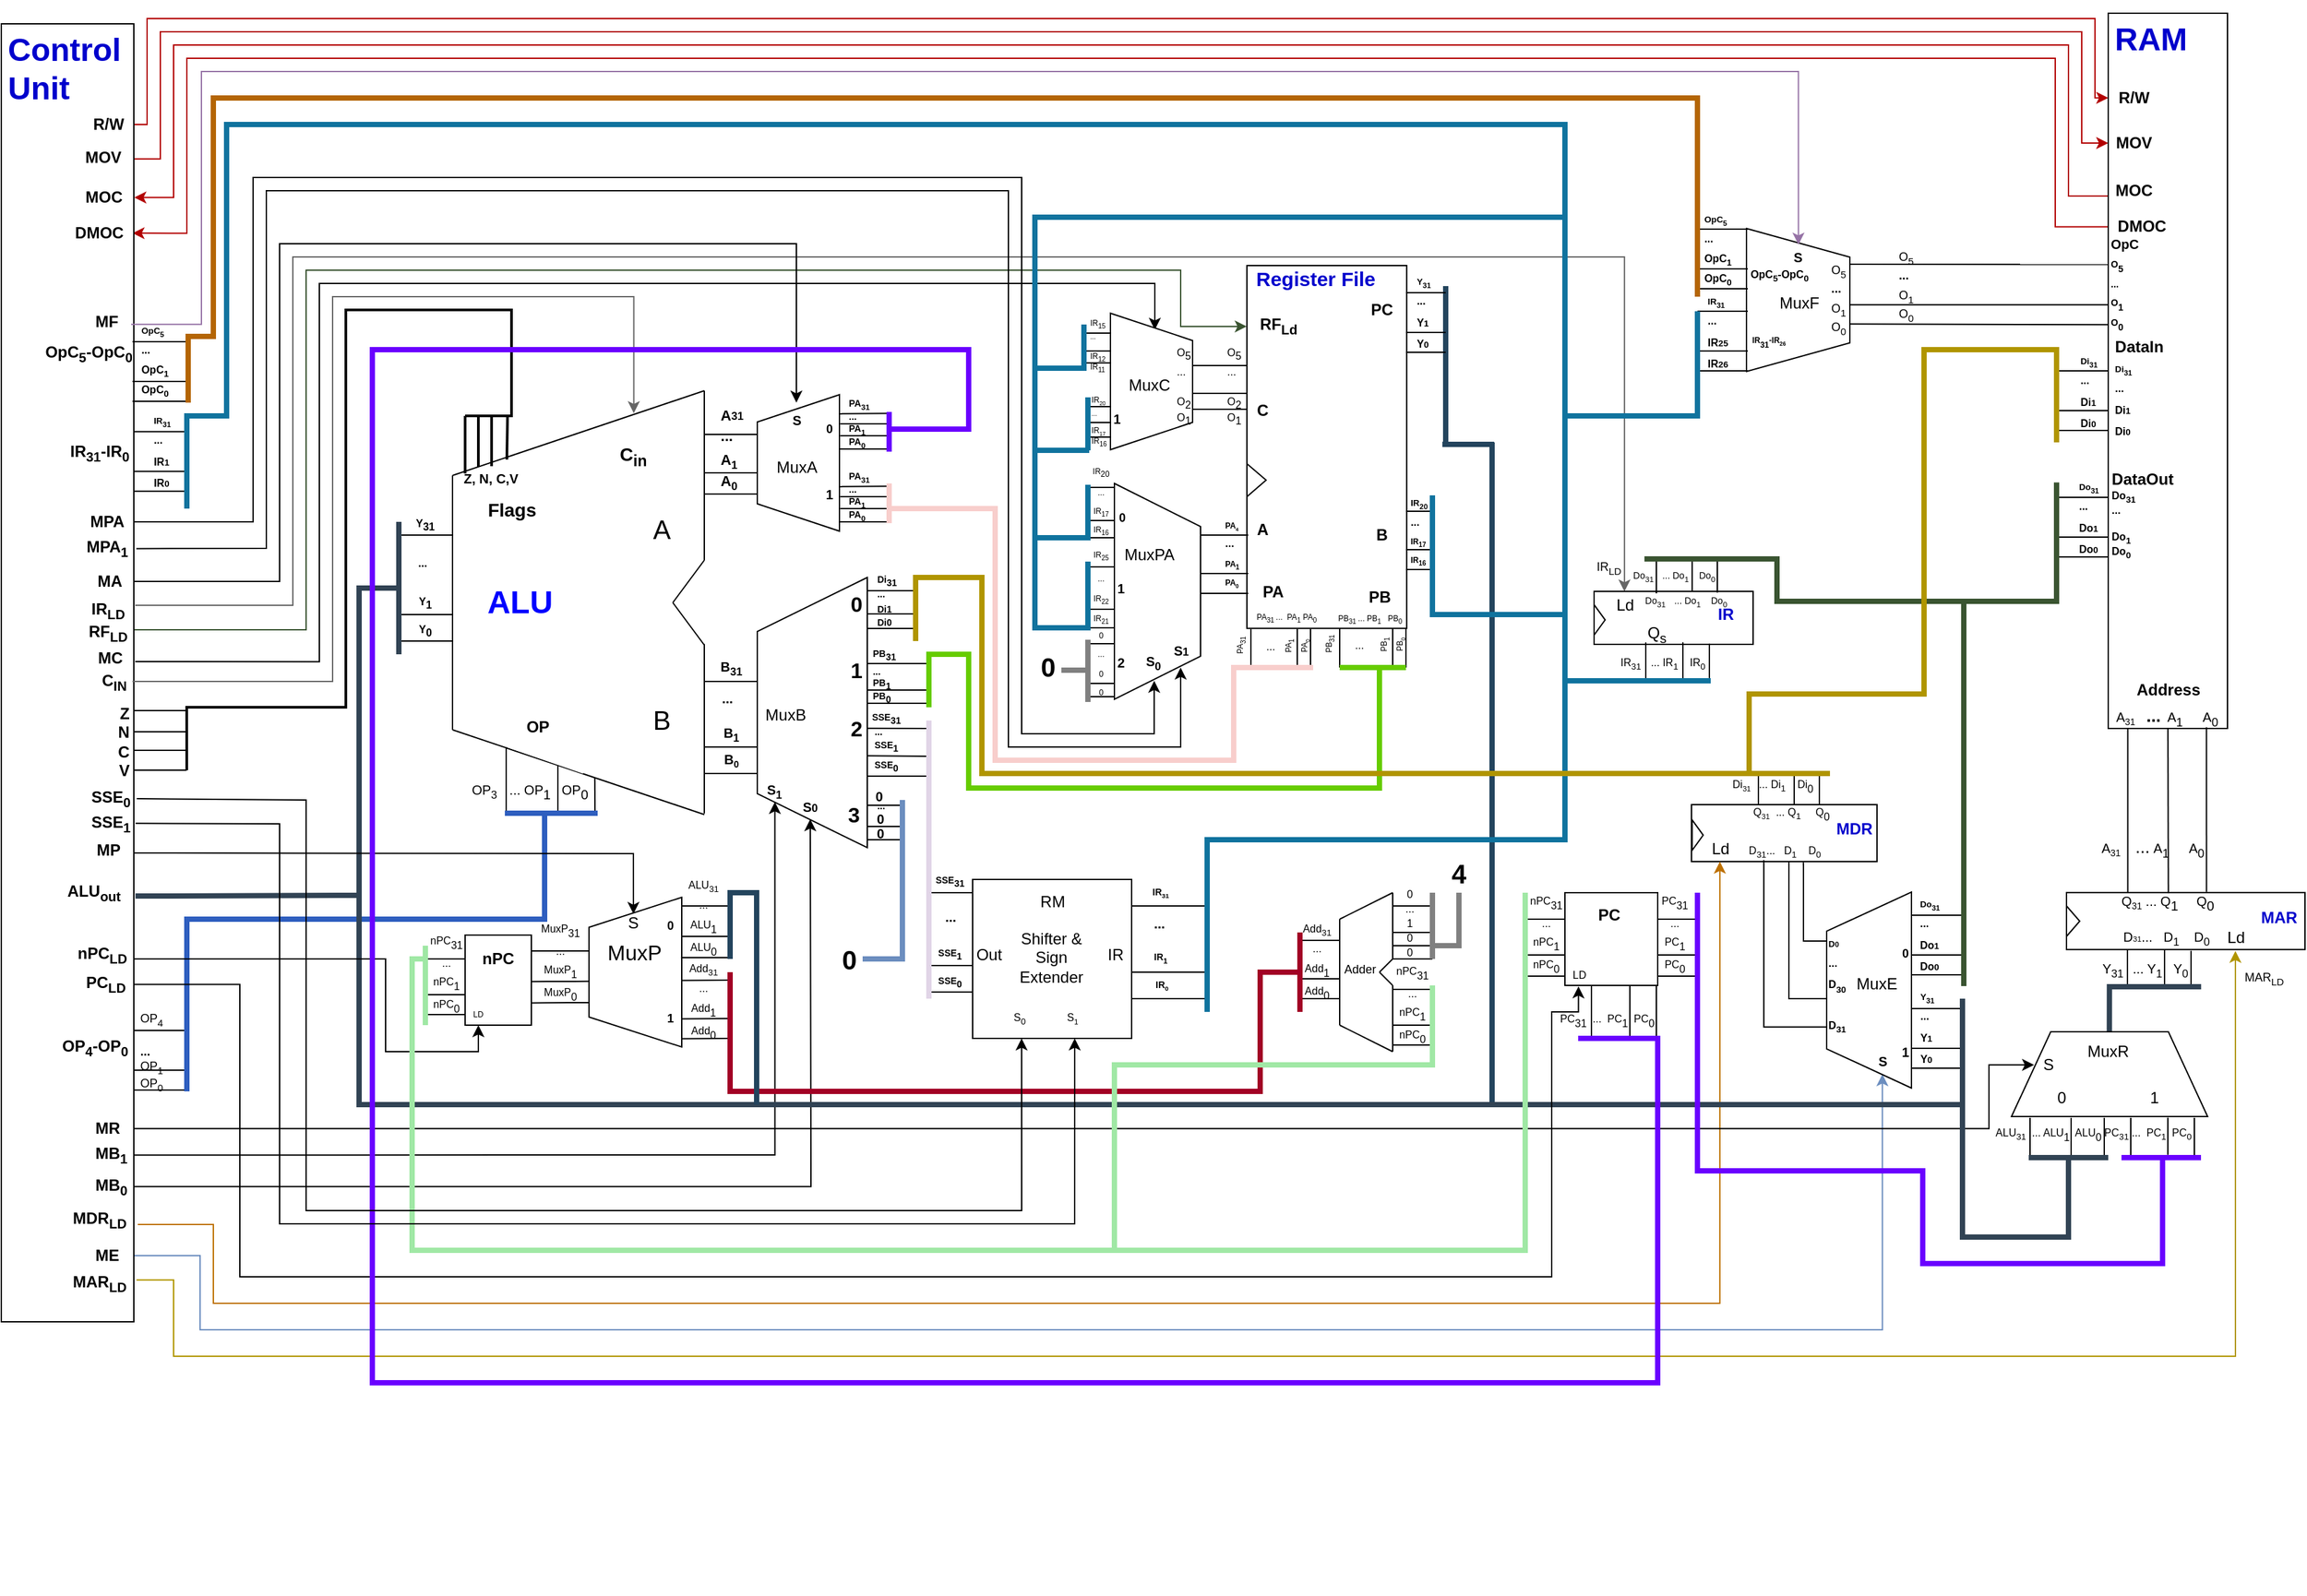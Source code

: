 <mxfile version="10.6.5" type="github"><diagram id="SmbWd2DgQL38dN-zvR-w" name="Page-1"><mxGraphModel dx="1162" dy="637" grid="1" gridSize="10" guides="0" tooltips="1" connect="0" arrows="1" fold="1" page="1" pageScale="1" pageWidth="827" pageHeight="1169" math="0" shadow="0"><root><mxCell id="0"/><mxCell id="1" parent="0"/><mxCell id="4g--BdxAIYwmM5YocqM3-164" value="" style="endArrow=none;html=1;" parent="1" edge="1"><mxGeometry width="50" height="50" relative="1" as="geometry"><mxPoint x="860" y="374" as="sourcePoint"/><mxPoint x="840.0" y="374" as="targetPoint"/></mxGeometry></mxCell><mxCell id="4g--BdxAIYwmM5YocqM3-17" value="" style="endArrow=none;html=1;" parent="1" edge="1"><mxGeometry width="50" height="50" relative="1" as="geometry"><mxPoint x="860" y="412.0" as="sourcePoint"/><mxPoint x="840.0" y="412.0" as="targetPoint"/></mxGeometry></mxCell><mxCell id="4g--BdxAIYwmM5YocqM3-16" value="" style="endArrow=none;html=1;" parent="1" edge="1"><mxGeometry width="50" height="50" relative="1" as="geometry"><mxPoint x="860" y="399.0" as="sourcePoint"/><mxPoint x="840.0" y="399.0" as="targetPoint"/></mxGeometry></mxCell><mxCell id="8_D4IlVb1-ae_Syg-Z5r-4" value="" style="endArrow=none;html=1;" parent="1" edge="1"><mxGeometry width="50" height="50" relative="1" as="geometry"><mxPoint x="401" y="620" as="sourcePoint"/><mxPoint x="401" y="570" as="targetPoint"/></mxGeometry></mxCell><mxCell id="Eg3Q7jYG4qAQC9Y_43vX-43" value="" style="group" parent="1" vertex="1" connectable="0"><mxGeometry x="399.5" y="411" width="180.5" height="210" as="geometry"/></mxCell><mxCell id="Eg3Q7jYG4qAQC9Y_43vX-39" value="" style="group" parent="Eg3Q7jYG4qAQC9Y_43vX-43" vertex="1" connectable="0"><mxGeometry x="-39" y="-110" width="190" height="320" as="geometry"/></mxCell><mxCell id="Eg3Q7jYG4qAQC9Y_43vX-8" value="" style="group;fontSize=14;" parent="Eg3Q7jYG4qAQC9Y_43vX-39" vertex="1" connectable="0"><mxGeometry width="190" height="320" as="geometry"/></mxCell><mxCell id="8_D4IlVb1-ae_Syg-Z5r-7" value="" style="endArrow=none;html=1;snapToPoint=0;entryX=0.97;entryY=0.018;entryDx=0;entryDy=0;entryPerimeter=0;" parent="Eg3Q7jYG4qAQC9Y_43vX-8" target="4g--BdxAIYwmM5YocqM3-97" edge="1"><mxGeometry width="50" height="50" relative="1" as="geometry"><mxPoint x="107.5" y="318.5" as="sourcePoint"/><mxPoint x="107.5" y="279" as="targetPoint"/></mxGeometry></mxCell><mxCell id="Eg3Q7jYG4qAQC9Y_43vX-2" value="" style="endArrow=none;html=1;" parent="Eg3Q7jYG4qAQC9Y_43vX-8" edge="1"><mxGeometry width="50" height="50" relative="1" as="geometry"><mxPoint y="256.0" as="sourcePoint"/><mxPoint x="190" y="320" as="targetPoint"/></mxGeometry></mxCell><mxCell id="Eg3Q7jYG4qAQC9Y_43vX-3" value="" style="endArrow=none;html=1;snapToPoint=0;" parent="Eg3Q7jYG4qAQC9Y_43vX-8" edge="1"><mxGeometry width="50" height="50" relative="1" as="geometry"><mxPoint x="190" as="sourcePoint"/><mxPoint y="64.0" as="targetPoint"/></mxGeometry></mxCell><mxCell id="Eg3Q7jYG4qAQC9Y_43vX-4" value="" style="endArrow=none;html=1;" parent="Eg3Q7jYG4qAQC9Y_43vX-8" edge="1"><mxGeometry width="50" height="50" relative="1" as="geometry"><mxPoint x="190" as="sourcePoint"/><mxPoint x="190" y="128.0" as="targetPoint"/></mxGeometry></mxCell><mxCell id="Eg3Q7jYG4qAQC9Y_43vX-5" value="" style="endArrow=none;html=1;" parent="Eg3Q7jYG4qAQC9Y_43vX-8" edge="1"><mxGeometry width="50" height="50" relative="1" as="geometry"><mxPoint x="190" y="191.2" as="sourcePoint"/><mxPoint x="190" y="319.2" as="targetPoint"/></mxGeometry></mxCell><mxCell id="Eg3Q7jYG4qAQC9Y_43vX-38" value="" style="group" parent="Eg3Q7jYG4qAQC9Y_43vX-8" vertex="1" connectable="0"><mxGeometry y="38.4" width="190" height="271" as="geometry"/></mxCell><mxCell id="Eg3Q7jYG4qAQC9Y_43vX-1" value="" style="endArrow=none;html=1;" parent="Eg3Q7jYG4qAQC9Y_43vX-38" edge="1"><mxGeometry width="50" height="50" relative="1" as="geometry"><mxPoint y="25.6" as="sourcePoint"/><mxPoint y="217.6" as="targetPoint"/></mxGeometry></mxCell><mxCell id="Eg3Q7jYG4qAQC9Y_43vX-6" value="" style="endArrow=none;html=1;" parent="Eg3Q7jYG4qAQC9Y_43vX-38" edge="1"><mxGeometry width="50" height="50" relative="1" as="geometry"><mxPoint x="190" y="89.6" as="sourcePoint"/><mxPoint x="166.25" y="121.6" as="targetPoint"/></mxGeometry></mxCell><mxCell id="Eg3Q7jYG4qAQC9Y_43vX-7" value="" style="endArrow=none;html=1;" parent="Eg3Q7jYG4qAQC9Y_43vX-38" edge="1"><mxGeometry width="50" height="50" relative="1" as="geometry"><mxPoint x="190" y="153.6" as="sourcePoint"/><mxPoint x="166.25" y="121.6" as="targetPoint"/></mxGeometry></mxCell><mxCell id="Eg3Q7jYG4qAQC9Y_43vX-13" value="&lt;b&gt;&lt;font style=&quot;font-size: 24px&quot;&gt;ALU&lt;/font&gt;&lt;/b&gt;" style="text;html=1;strokeColor=none;fillColor=none;align=center;verticalAlign=middle;whiteSpace=wrap;rounded=0;fontSize=20;fontColor=#0000FF;" parent="Eg3Q7jYG4qAQC9Y_43vX-38" vertex="1"><mxGeometry x="-0.2" y="92.173" width="102.6" height="58.994" as="geometry"/></mxCell><mxCell id="Eg3Q7jYG4qAQC9Y_43vX-14" value="A" style="text;html=1;strokeColor=none;fillColor=none;align=center;verticalAlign=middle;whiteSpace=wrap;rounded=0;fontSize=20;fontColor=#000000;" parent="Eg3Q7jYG4qAQC9Y_43vX-38" vertex="1"><mxGeometry x="126.667" y="49.6" width="63.333" height="32.0" as="geometry"/></mxCell><mxCell id="Eg3Q7jYG4qAQC9Y_43vX-16" value="B" style="text;html=1;strokeColor=none;fillColor=none;align=center;verticalAlign=middle;whiteSpace=wrap;rounded=0;fontSize=20;fontColor=#000000;" parent="Eg3Q7jYG4qAQC9Y_43vX-38" vertex="1"><mxGeometry x="126.667" y="193.8" width="63.333" height="32.0" as="geometry"/></mxCell><mxCell id="Eg3Q7jYG4qAQC9Y_43vX-22" value="Flags" style="text;html=1;strokeColor=none;fillColor=none;align=center;verticalAlign=bottom;whiteSpace=wrap;rounded=0;fontSize=14;fontColor=#000000;fontStyle=1" parent="Eg3Q7jYG4qAQC9Y_43vX-38" vertex="1"><mxGeometry x="13.3" y="10.726" width="62.7" height="51.844" as="geometry"/></mxCell><mxCell id="8_D4IlVb1-ae_Syg-Z5r-6" value="" style="endArrow=none;html=1;" parent="Eg3Q7jYG4qAQC9Y_43vX-38" edge="1"><mxGeometry width="50" height="50" relative="1" as="geometry"><mxPoint x="79.5" y="280.6" as="sourcePoint"/><mxPoint x="79.5" y="240.6" as="targetPoint"/></mxGeometry></mxCell><mxCell id="8_D4IlVb1-ae_Syg-Z5r-13" value="" style="rounded=0;whiteSpace=wrap;html=1;rotation=19;strokeColor=none;" parent="Eg3Q7jYG4qAQC9Y_43vX-38" vertex="1"><mxGeometry x="43.5" y="220.5" width="60" height="21" as="geometry"/></mxCell><mxCell id="Eg3Q7jYG4qAQC9Y_43vX-28" value="OP" style="text;html=1;strokeColor=none;fillColor=none;align=center;verticalAlign=middle;whiteSpace=wrap;rounded=0;fontSize=12;fontColor=#000000;fontStyle=1" parent="Eg3Q7jYG4qAQC9Y_43vX-38" vertex="1"><mxGeometry x="39.5" y="200.5" width="50" height="30" as="geometry"/></mxCell><mxCell id="4g--BdxAIYwmM5YocqM3-97" value="&lt;font&gt;&lt;span style=&quot;font-size: 10px&quot;&gt;OP&lt;sub&gt;3&amp;nbsp; &amp;nbsp;&amp;nbsp;&lt;/sub&gt;... OP&lt;/span&gt;&lt;sub style=&quot;font-size: 10px&quot;&gt;1&lt;/sub&gt;&lt;span style=&quot;font-size: 10px&quot;&gt;&amp;nbsp; &amp;nbsp;OP&lt;/span&gt;&lt;sub style=&quot;font-size: 10px&quot;&gt;0&lt;/sub&gt;&lt;/font&gt;&lt;br&gt;" style="text;html=1;strokeColor=none;fillColor=none;align=center;verticalAlign=middle;whiteSpace=wrap;rounded=0;" parent="Eg3Q7jYG4qAQC9Y_43vX-38" vertex="1"><mxGeometry x="6.5" y="253.5" width="104" height="20" as="geometry"/></mxCell><mxCell id="Eg3Q7jYG4qAQC9Y_43vX-82" value="&lt;b&gt;C&lt;sub&gt;in&lt;/sub&gt;&lt;/b&gt;" style="text;html=1;strokeColor=none;fillColor=none;align=center;verticalAlign=middle;whiteSpace=wrap;rounded=0;fontSize=14;fontColor=#000000;" parent="Eg3Q7jYG4qAQC9Y_43vX-8" vertex="1"><mxGeometry x="98.8" y="16.983" width="76" height="64.358" as="geometry"/></mxCell><mxCell id="PAtW5DEh449VIJf318m2-23" value="" style="endArrow=none;html=1;strokeWidth=2;" parent="Eg3Q7jYG4qAQC9Y_43vX-8" edge="1"><mxGeometry width="50" height="50" relative="1" as="geometry"><mxPoint x="29.5" y="57" as="sourcePoint"/><mxPoint x="29.5" y="19" as="targetPoint"/></mxGeometry></mxCell><mxCell id="PAtW5DEh449VIJf318m2-46" value="" style="endArrow=none;html=1;strokeWidth=2;" parent="Eg3Q7jYG4qAQC9Y_43vX-8" edge="1"><mxGeometry width="50" height="50" relative="1" as="geometry"><mxPoint x="41" y="52" as="sourcePoint"/><mxPoint x="41.5" y="19" as="targetPoint"/></mxGeometry></mxCell><mxCell id="PAtW5DEh449VIJf318m2-47" value="" style="endArrow=none;html=1;strokeWidth=2;" parent="Eg3Q7jYG4qAQC9Y_43vX-8" edge="1"><mxGeometry width="50" height="50" relative="1" as="geometry"><mxPoint x="19.5" y="57.5" as="sourcePoint"/><mxPoint x="19.5" y="19" as="targetPoint"/></mxGeometry></mxCell><mxCell id="8_D4IlVb1-ae_Syg-Z5r-3" value="" style="endArrow=none;html=1;rounded=0;fontSize=14;strokeColor=#2E5EBF;strokeWidth=4;fillColor=#dae8fc;endFill=0;endSize=6;arcSize=10;" parent="Eg3Q7jYG4qAQC9Y_43vX-8" edge="1"><mxGeometry width="50" height="50" relative="1" as="geometry"><mxPoint x="39.5" y="319" as="sourcePoint"/><mxPoint x="109.5" y="319" as="targetPoint"/></mxGeometry></mxCell><mxCell id="PAtW5DEh449VIJf318m2-7" value="" style="line;strokeWidth=1;html=1;flipH=0;" parent="1" vertex="1"><mxGeometry x="119.429" y="779" width="40" height="10" as="geometry"/></mxCell><mxCell id="PAtW5DEh449VIJf318m2-8" value="" style="line;strokeWidth=1;html=1;flipH=0;" parent="1" vertex="1"><mxGeometry x="119.429" y="809" width="40" height="10" as="geometry"/></mxCell><mxCell id="PAtW5DEh449VIJf318m2-9" value="" style="line;strokeWidth=1;html=1;flipH=0;" parent="1" vertex="1"><mxGeometry x="119.429" y="824" width="40" height="10" as="geometry"/></mxCell><mxCell id="hI_lSFjtQehakTHEMgwb-4" value="" style="endArrow=classic;html=1;exitX=1;exitY=0.5;exitDx=0;exitDy=0;entryX=0.5;entryY=1;entryDx=0;entryDy=0;edgeStyle=orthogonalEdgeStyle;rounded=0;fillColor=#dae8fc;strokeColor=#6c8ebf;" parent="1" source="hWJXzqrSauIVw0bRyUEo-71" target="fUMucdXKETRuHFb2eK_C-8" edge="1"><mxGeometry width="50" height="50" relative="1" as="geometry"><mxPoint x="160" y="990" as="sourcePoint"/><mxPoint x="210" y="940" as="targetPoint"/><Array as="points"><mxPoint x="170" y="954"/><mxPoint x="170" y="1010"/><mxPoint x="1440" y="1010"/></Array></mxGeometry></mxCell><mxCell id="stZTn-xOlrWSYKx4nP8O-78" value="&lt;div style=&quot;text-align: left&quot;&gt;&lt;br&gt;&lt;/div&gt;&lt;div style=&quot;text-align: left&quot;&gt;&lt;b&gt;&lt;span style=&quot;font-size: 6.667px&quot;&gt;OpC&lt;sub&gt;5&lt;/sub&gt;&lt;/span&gt;&lt;br&gt;&lt;span style=&quot;font-size: 8px&quot;&gt;...&lt;/span&gt;&lt;br&gt;&lt;span style=&quot;font-size: 8px&quot;&gt;OpC&lt;sub&gt;1&lt;/sub&gt;&lt;/span&gt;&lt;br&gt;&lt;/b&gt;&lt;b style=&quot;font-size: 8px&quot;&gt;OpC&lt;sub&gt;0&lt;/sub&gt;&lt;/b&gt;&lt;/div&gt;" style="text;html=1;strokeColor=none;fillColor=none;align=center;verticalAlign=middle;whiteSpace=wrap;rounded=0;" parent="1" vertex="1"><mxGeometry x="1289.5" y="169.205" width="51.429" height="33.75" as="geometry"/></mxCell><mxCell id="stZTn-xOlrWSYKx4nP8O-97" value="&lt;div style=&quot;text-align: left; font-size: 7px;&quot;&gt;&lt;br style=&quot;font-size: 7px;&quot;&gt;&lt;/div&gt;&lt;div style=&quot;text-align: left; font-size: 7px;&quot;&gt;&lt;b style=&quot;font-size: 7px;&quot;&gt;&lt;span style=&quot;font-size: 7px;&quot;&gt;Di&lt;sub style=&quot;font-size: 7px;&quot;&gt;31&lt;/sub&gt;&lt;/span&gt;&lt;br style=&quot;font-size: 7px;&quot;&gt;&lt;span style=&quot;font-size: 7px;&quot;&gt;...&lt;/span&gt;&lt;br style=&quot;font-size: 7px;&quot;&gt;&lt;span style=&quot;font-size: 7px;&quot;&gt;&lt;span style=&quot;vertical-align: sub; font-size: 7px;&quot;&gt;Di&lt;/span&gt;&lt;sub style=&quot;font-size: 7px;&quot;&gt;1&lt;/sub&gt;&lt;/span&gt;&lt;br style=&quot;font-size: 7px;&quot;&gt;&lt;span style=&quot;font-size: 7px;&quot;&gt;&lt;span style=&quot;vertical-align: sub; font-size: 7px;&quot;&gt;Di&lt;/span&gt;&lt;sub style=&quot;font-size: 7px;&quot;&gt;0&lt;/sub&gt;&lt;/span&gt;&lt;/b&gt;&lt;b style=&quot;font-size: 7px;&quot;&gt;&lt;br style=&quot;font-size: 7px;&quot;&gt;&lt;/b&gt;&lt;/div&gt;" style="text;html=1;strokeColor=none;fillColor=none;align=center;verticalAlign=middle;whiteSpace=wrap;rounded=0;fontSize=7;" parent="1" vertex="1"><mxGeometry x="663" y="438.647" width="51.429" height="33.75" as="geometry"/></mxCell><mxCell id="fUMucdXKETRuHFb2eK_C-4" value="" style="shape=trapezoid;perimeter=trapezoidPerimeter;whiteSpace=wrap;html=1;rotation=-90;" parent="1" vertex="1"><mxGeometry x="1355.5" y="721.5" width="148" height="64" as="geometry"/></mxCell><mxCell id="hWJXzqrSauIVw0bRyUEo-31" value="" style="edgeStyle=orthogonalEdgeStyle;rounded=0;orthogonalLoop=1;jettySize=auto;html=1;fillColor=#e51400;strokeColor=#B20000;exitX=0;exitY=0.5;exitDx=0;exitDy=0;entryX=1.008;entryY=0.523;entryDx=0;entryDy=0;entryPerimeter=0;" parent="1" source="hWJXzqrSauIVw0bRyUEo-24" target="hWJXzqrSauIVw0bRyUEo-30" edge="1"><mxGeometry relative="1" as="geometry"><Array as="points"><mxPoint x="1610" y="154"/><mxPoint x="1580" y="154"/><mxPoint x="1580" y="40"/><mxPoint x="150" y="40"/><mxPoint x="150" y="155"/></Array><mxPoint x="130" y="154" as="targetPoint"/></mxGeometry></mxCell><mxCell id="hWJXzqrSauIVw0bRyUEo-74" value="" style="edgeStyle=orthogonalEdgeStyle;rounded=0;orthogonalLoop=1;jettySize=auto;html=1;entryX=1;entryY=0.5;entryDx=0;entryDy=0;fillColor=#e51400;strokeColor=#B20000;" parent="1" source="hWJXzqrSauIVw0bRyUEo-25" target="hWJXzqrSauIVw0bRyUEo-73" edge="1"><mxGeometry relative="1" as="geometry"><Array as="points"><mxPoint x="1570" y="177"/><mxPoint x="1570" y="50"/><mxPoint x="160" y="50"/><mxPoint x="160" y="182"/></Array></mxGeometry></mxCell><mxCell id="hWJXzqrSauIVw0bRyUEo-82" value="" style="endArrow=classic;html=1;entryX=0;entryY=0.5;entryDx=0;entryDy=0;edgeStyle=orthogonalEdgeStyle;rounded=0;fillColor=#e51400;strokeColor=#B20000;exitX=1.028;exitY=0.506;exitDx=0;exitDy=0;exitPerimeter=0;" parent="1" source="hWJXzqrSauIVw0bRyUEo-79" target="hWJXzqrSauIVw0bRyUEo-11" edge="1"><mxGeometry width="50" height="50" relative="1" as="geometry"><mxPoint x="130" y="90" as="sourcePoint"/><mxPoint x="640" y="70" as="targetPoint"/><Array as="points"><mxPoint x="130" y="100"/><mxPoint x="130" y="20"/><mxPoint x="1600" y="20"/><mxPoint x="1600" y="80"/></Array></mxGeometry></mxCell><mxCell id="hWJXzqrSauIVw0bRyUEo-83" value="" style="endArrow=classic;html=1;entryX=0;entryY=0.5;entryDx=0;entryDy=0;edgeStyle=orthogonalEdgeStyle;rounded=0;fillColor=#e51400;strokeColor=#B20000;exitX=1.033;exitY=0.52;exitDx=0;exitDy=0;exitPerimeter=0;" parent="1" source="hWJXzqrSauIVw0bRyUEo-77" target="hWJXzqrSauIVw0bRyUEo-23" edge="1"><mxGeometry width="50" height="50" relative="1" as="geometry"><mxPoint x="130" y="114" as="sourcePoint"/><mxPoint x="679.667" y="99.167" as="targetPoint"/><Array as="points"><mxPoint x="140" y="126"/><mxPoint x="140" y="30"/><mxPoint x="1590" y="30"/><mxPoint x="1590" y="114"/></Array></mxGeometry></mxCell><mxCell id="wxfyjAkVebcCGOw6mSbw-36" value="" style="group" parent="1" connectable="0" vertex="1"><mxGeometry x="960" y="206.5" width="128" height="288.5" as="geometry"/></mxCell><mxCell id="wxfyjAkVebcCGOw6mSbw-19" value="" style="group" parent="wxfyjAkVebcCGOw6mSbw-36" connectable="0" vertex="1"><mxGeometry width="128" height="288.5" as="geometry"/></mxCell><mxCell id="wxfyjAkVebcCGOw6mSbw-20" value="" style="rounded=0;whiteSpace=wrap;html=1;" parent="wxfyjAkVebcCGOw6mSbw-19" vertex="1"><mxGeometry width="120.588" height="273.907" as="geometry"/></mxCell><mxCell id="wxfyjAkVebcCGOw6mSbw-21" value="&lt;h1&gt;&lt;font color=&quot;#0000cc&quot; style=&quot;font-size: 15px&quot;&gt;Register File&lt;/font&gt;&lt;/h1&gt;" style="text;html=1;strokeColor=none;fillColor=none;spacing=5;spacingTop=-20;whiteSpace=wrap;overflow=hidden;rounded=0;" parent="wxfyjAkVebcCGOw6mSbw-19" vertex="1"><mxGeometry x="2.412" y="-12.45" width="120.588" height="49.801" as="geometry"/></mxCell><mxCell id="wxfyjAkVebcCGOw6mSbw-22" value="&lt;b&gt;PC&lt;/b&gt;" style="text;html=1;strokeColor=none;fillColor=none;align=center;verticalAlign=middle;whiteSpace=wrap;rounded=0;" parent="wxfyjAkVebcCGOw6mSbw-19" vertex="1"><mxGeometry x="83.808" y="24.5" width="36.176" height="18.675" as="geometry"/></mxCell><mxCell id="wxfyjAkVebcCGOw6mSbw-24" value="&lt;b&gt;RF&lt;sub&gt;Ld&lt;/sub&gt;&lt;/b&gt;" style="text;html=1;strokeColor=none;fillColor=none;align=center;verticalAlign=middle;whiteSpace=wrap;rounded=0;" parent="wxfyjAkVebcCGOw6mSbw-19" vertex="1"><mxGeometry x="-0.112" y="36.644" width="48.235" height="18.675" as="geometry"/></mxCell><mxCell id="wxfyjAkVebcCGOw6mSbw-26" value="&lt;b&gt;A&lt;/b&gt;" style="text;html=1;strokeColor=none;fillColor=none;align=center;verticalAlign=middle;whiteSpace=wrap;rounded=0;" parent="wxfyjAkVebcCGOw6mSbw-19" vertex="1"><mxGeometry y="189.94" width="24.118" height="18.675" as="geometry"/></mxCell><mxCell id="wxfyjAkVebcCGOw6mSbw-28" value="&lt;b&gt;PA&lt;/b&gt;&lt;br&gt;" style="text;html=1;" parent="wxfyjAkVebcCGOw6mSbw-19" vertex="1"><mxGeometry x="10" y="232.5" width="22" height="30" as="geometry"/></mxCell><mxCell id="wxfyjAkVebcCGOw6mSbw-33" value="&lt;b&gt;PB&lt;/b&gt;" style="text;html=1;" parent="wxfyjAkVebcCGOw6mSbw-19" vertex="1"><mxGeometry x="89.941" y="236.036" width="24.118" height="32.371" as="geometry"/></mxCell><mxCell id="wxfyjAkVebcCGOw6mSbw-34" value="&lt;b&gt;B&lt;/b&gt;" style="text;html=1;strokeColor=none;fillColor=none;align=center;verticalAlign=middle;whiteSpace=wrap;rounded=0;" parent="wxfyjAkVebcCGOw6mSbw-19" vertex="1"><mxGeometry x="84.412" y="194.576" width="36.176" height="18.675" as="geometry"/></mxCell><mxCell id="wxfyjAkVebcCGOw6mSbw-35" value="" style="triangle;whiteSpace=wrap;html=1;" parent="wxfyjAkVebcCGOw6mSbw-19" vertex="1"><mxGeometry y="149.599" width="14.471" height="24.901" as="geometry"/></mxCell><mxCell id="wxfyjAkVebcCGOw6mSbw-25" value="&lt;b&gt;C&lt;/b&gt;" style="text;html=1;strokeColor=none;fillColor=none;align=center;verticalAlign=middle;whiteSpace=wrap;rounded=0;" parent="wxfyjAkVebcCGOw6mSbw-19" vertex="1"><mxGeometry y="96.557" width="24.118" height="24.901" as="geometry"/></mxCell><mxCell id="QKvGlGG9ilA23DiSm-49-31" value="&lt;div style=&quot;text-align: left&quot;&gt;&lt;br&gt;&lt;/div&gt;&lt;div style=&quot;text-align: left&quot;&gt;&lt;b&gt;&lt;font style=&quot;font-size: 6px&quot;&gt;PA&lt;/font&gt;&lt;font style=&quot;font-size: 4.63px&quot;&gt;&lt;sub&gt;4&lt;/sub&gt;&lt;/font&gt;&lt;br&gt;&lt;span style=&quot;font-size: 8px&quot;&gt;...&lt;/span&gt;&lt;br&gt;&lt;span style=&quot;font-size: 6px&quot;&gt;PA&lt;sub&gt;1&lt;/sub&gt;&lt;/span&gt;&lt;br&gt;&lt;/b&gt;&lt;b style=&quot;font-size: 6px&quot;&gt;PA&lt;/b&gt;&lt;b style=&quot;font-size: 5px&quot;&gt;&lt;sub&gt;0&lt;/sub&gt;&lt;/b&gt;&lt;/div&gt;" style="text;html=1;strokeColor=none;fillColor=none;align=center;verticalAlign=middle;whiteSpace=wrap;rounded=0;" parent="wxfyjAkVebcCGOw6mSbw-19" vertex="1"><mxGeometry x="-39" y="193.5" width="56" height="29" as="geometry"/></mxCell><mxCell id="QKvGlGG9ilA23DiSm-49-68" value="&lt;font style=&quot;font-size: 6px&quot;&gt;&lt;span&gt;PA&lt;sub&gt;31&amp;nbsp;&lt;/sub&gt;&lt;/span&gt;&lt;span&gt;...&amp;nbsp; PA&lt;/span&gt;&lt;sub&gt;1&lt;/sub&gt;&lt;span&gt;&amp;nbsp;PA&lt;/span&gt;&lt;sub&gt;0&lt;/sub&gt;&lt;/font&gt;&lt;br&gt;" style="text;html=1;strokeColor=none;fillColor=none;align=center;verticalAlign=middle;whiteSpace=wrap;rounded=0;" parent="wxfyjAkVebcCGOw6mSbw-19" vertex="1"><mxGeometry x="-3.5" y="253.5" width="66" height="20" as="geometry"/></mxCell><mxCell id="QKvGlGG9ilA23DiSm-49-69" value="&lt;font style=&quot;font-size: 6px&quot;&gt;&lt;span&gt;PB&lt;sub&gt;31&amp;nbsp;&lt;/sub&gt;&lt;/span&gt;&lt;span&gt;... PB&lt;/span&gt;&lt;sub&gt;1&lt;/sub&gt;&lt;span&gt;&amp;nbsp; &amp;nbsp;PB&lt;/span&gt;&lt;sub&gt;0&lt;/sub&gt;&lt;/font&gt;&lt;br&gt;" style="text;html=1;strokeColor=none;fillColor=none;align=center;verticalAlign=middle;whiteSpace=wrap;rounded=0;" parent="wxfyjAkVebcCGOw6mSbw-19" vertex="1"><mxGeometry x="62.5" y="254" width="60" height="20" as="geometry"/></mxCell><mxCell id="vUf9t--eRMacxVJ_seva-19" value="PB&lt;sub&gt;1&lt;/sub&gt;" style="text;html=1;strokeColor=none;fillColor=none;align=center;verticalAlign=middle;whiteSpace=wrap;rounded=0;rotation=-90;direction=west;fontSize=6;" parent="wxfyjAkVebcCGOw6mSbw-19" vertex="1"><mxGeometry x="94" y="283.5" width="20" height="5" as="geometry"/></mxCell><mxCell id="vUf9t--eRMacxVJ_seva-20" value="PB&lt;span style=&quot;font-size: 5px&quot;&gt;&lt;sub&gt;0&lt;/sub&gt;&lt;/span&gt;" style="text;html=1;strokeColor=none;fillColor=none;align=center;verticalAlign=middle;whiteSpace=wrap;rounded=0;rotation=-90;direction=west;fontSize=6;" parent="wxfyjAkVebcCGOw6mSbw-19" vertex="1"><mxGeometry x="105" y="283.5" width="20" height="5" as="geometry"/></mxCell><mxCell id="vUf9t--eRMacxVJ_seva-21" value="...&lt;br style=&quot;font-size: 8px;&quot;&gt;" style="text;html=1;strokeColor=none;fillColor=none;align=center;verticalAlign=middle;whiteSpace=wrap;rounded=0;rotation=0;direction=west;fontSize=8;" parent="wxfyjAkVebcCGOw6mSbw-19" vertex="1"><mxGeometry x="75" y="283.5" width="20" height="5" as="geometry"/></mxCell><mxCell id="hWJXzqrSauIVw0bRyUEo-121" value="" style="group" parent="1" vertex="1" connectable="0"><mxGeometry x="1566.5" y="679.905" width="190" height="118" as="geometry"/></mxCell><mxCell id="hWJXzqrSauIVw0bRyUEo-97" value="" style="group" parent="hWJXzqrSauIVw0bRyUEo-121" vertex="1" connectable="0"><mxGeometry x="12" width="180" height="43.095" as="geometry"/></mxCell><mxCell id="hWJXzqrSauIVw0bRyUEo-90" value="" style="rounded=0;whiteSpace=wrap;html=1;align=center;" parent="hWJXzqrSauIVw0bRyUEo-97" vertex="1"><mxGeometry width="180" height="43" as="geometry"/></mxCell><mxCell id="hWJXzqrSauIVw0bRyUEo-92" value="&lt;font style=&quot;font-size: 10px&quot;&gt;Q&lt;/font&gt;&lt;font&gt;&lt;span style=&quot;font-size: 8.333px&quot;&gt;&lt;sub&gt;31&lt;/sub&gt;&lt;/span&gt;&lt;span style=&quot;font-size: 10px&quot;&gt;&amp;nbsp;... Q&lt;/span&gt;&lt;sub style=&quot;font-size: 10px&quot;&gt;1&lt;/sub&gt;&lt;span style=&quot;font-size: 10px&quot;&gt;&amp;nbsp; &amp;nbsp; &amp;nbsp;Q&lt;/span&gt;&lt;sub style=&quot;font-size: 10px&quot;&gt;0&lt;/sub&gt;&lt;/font&gt;" style="text;html=1;strokeColor=none;fillColor=none;align=center;verticalAlign=middle;whiteSpace=wrap;rounded=0;" parent="hWJXzqrSauIVw0bRyUEo-97" vertex="1"><mxGeometry x="36" width="80" height="15" as="geometry"/></mxCell><mxCell id="hWJXzqrSauIVw0bRyUEo-93" value="Ld&lt;br&gt;" style="text;html=1;strokeColor=none;fillColor=none;align=center;verticalAlign=middle;whiteSpace=wrap;rounded=0;" parent="hWJXzqrSauIVw0bRyUEo-97" vertex="1"><mxGeometry x="115" y="24.095" width="25" height="20" as="geometry"/></mxCell><mxCell id="hWJXzqrSauIVw0bRyUEo-95" value="&lt;font style=&quot;font-size: 10px&quot;&gt;D&lt;/font&gt;&lt;font style=&quot;font-size: 5.787px&quot;&gt;31&lt;/font&gt;&lt;font&gt;&lt;span style=&quot;font-size: 10px&quot;&gt;...&amp;nbsp; &amp;nbsp;D&lt;sub&gt;1&lt;/sub&gt;&lt;/span&gt;&lt;span style=&quot;font-size: 10px&quot;&gt;&amp;nbsp; &amp;nbsp; D&lt;sub&gt;0&lt;/sub&gt;&lt;/span&gt;&lt;/font&gt;&lt;br&gt;" style="text;html=1;strokeColor=none;fillColor=none;align=center;verticalAlign=middle;whiteSpace=wrap;rounded=0;" parent="hWJXzqrSauIVw0bRyUEo-97" vertex="1"><mxGeometry x="40" y="23" width="70" height="20" as="geometry"/></mxCell><mxCell id="hWJXzqrSauIVw0bRyUEo-96" value="" style="triangle;whiteSpace=wrap;html=1;align=center;" parent="hWJXzqrSauIVw0bRyUEo-97" vertex="1"><mxGeometry y="10.095" width="10" height="23" as="geometry"/></mxCell><mxCell id="hWJXzqrSauIVw0bRyUEo-120" value="&lt;div style=&quot;text-align: right ; font-size: 9px&quot;&gt;MAR&lt;sub&gt;LD&lt;/sub&gt;&lt;br&gt;&lt;/div&gt;" style="text;html=1;" parent="hWJXzqrSauIVw0bRyUEo-121" vertex="1"><mxGeometry x="144.5" y="52.095" width="40" height="28" as="geometry"/></mxCell><mxCell id="stZTn-xOlrWSYKx4nP8O-47" value="" style="line;strokeWidth=1;html=1;flipH=0;direction=north;" parent="hWJXzqrSauIVw0bRyUEo-121" vertex="1"><mxGeometry x="101" y="44" width="10" height="26" as="geometry"/></mxCell><mxCell id="stZTn-xOlrWSYKx4nP8O-49" value="" style="line;strokeWidth=1;html=1;flipH=0;direction=north;" parent="hWJXzqrSauIVw0bRyUEo-121" vertex="1"><mxGeometry x="81" y="43" width="10" height="28" as="geometry"/></mxCell><mxCell id="stZTn-xOlrWSYKx4nP8O-48" value="" style="line;strokeWidth=1;html=1;flipH=0;direction=north;" parent="hWJXzqrSauIVw0bRyUEo-121" vertex="1"><mxGeometry x="53" y="43.095" width="10" height="28" as="geometry"/></mxCell><mxCell id="stZTn-xOlrWSYKx4nP8O-62" value="&lt;font style=&quot;font-size: 10px&quot;&gt;Y&lt;sub&gt;31&amp;nbsp; &amp;nbsp;&lt;/sub&gt;&lt;span&gt;... Y&lt;/span&gt;&lt;sub&gt;1&lt;/sub&gt;&lt;span&gt;&amp;nbsp; &amp;nbsp;Y&lt;/span&gt;&lt;sub&gt;0&lt;/sub&gt;&lt;/font&gt;&lt;br&gt;" style="text;html=1;strokeColor=none;fillColor=none;align=center;verticalAlign=middle;whiteSpace=wrap;rounded=0;" parent="hWJXzqrSauIVw0bRyUEo-121" vertex="1"><mxGeometry x="31" y="47" width="80" height="20" as="geometry"/></mxCell><mxCell id="hWJXzqrSauIVw0bRyUEo-125" value="" style="endArrow=classic;html=1;entryX=0.5;entryY=0;entryDx=0;entryDy=0;edgeStyle=orthogonalEdgeStyle;rounded=0;fillColor=#f5f5f5;strokeColor=#666666;exitX=1;exitY=0.5;exitDx=0;exitDy=0;" parent="1" source="hWJXzqrSauIVw0bRyUEo-58" target="hWJXzqrSauIVw0bRyUEo-117" edge="1"><mxGeometry width="50" height="50" relative="1" as="geometry"><mxPoint x="130" y="179" as="sourcePoint"/><mxPoint x="390" y="210" as="targetPoint"/><Array as="points"><mxPoint x="240" y="463"/><mxPoint x="240" y="200"/><mxPoint x="1245" y="200"/></Array></mxGeometry></mxCell><mxCell id="hWJXzqrSauIVw0bRyUEo-127" value="" style="group" parent="1" vertex="1" connectable="0"><mxGeometry x="1180" y="357" width="144" height="140" as="geometry"/></mxCell><mxCell id="hWJXzqrSauIVw0bRyUEo-113" value="" style="group" parent="hWJXzqrSauIVw0bRyUEo-127" vertex="1" connectable="0"><mxGeometry x="42" y="95.5" width="120" height="43" as="geometry"/></mxCell><mxCell id="hWJXzqrSauIVw0bRyUEo-114" value="" style="rounded=0;whiteSpace=wrap;html=1;align=center;" parent="hWJXzqrSauIVw0bRyUEo-113" vertex="1"><mxGeometry width="120" height="40" as="geometry"/></mxCell><mxCell id="hWJXzqrSauIVw0bRyUEo-115" value="&lt;b&gt;&lt;font color=&quot;#0000cc&quot;&gt;IR&lt;/font&gt;&lt;/b&gt;" style="text;html=1;strokeColor=none;fillColor=none;align=center;verticalAlign=middle;whiteSpace=wrap;rounded=0;" parent="hWJXzqrSauIVw0bRyUEo-113" vertex="1"><mxGeometry x="83.167" y="0.095" width="33.333" height="34.923" as="geometry"/></mxCell><mxCell id="hWJXzqrSauIVw0bRyUEo-116" value="Q&lt;sub&gt;s&lt;/sub&gt;" style="text;html=1;strokeColor=none;fillColor=none;align=center;verticalAlign=middle;whiteSpace=wrap;rounded=0;" parent="hWJXzqrSauIVw0bRyUEo-113" vertex="1"><mxGeometry x="31.25" y="22.949" width="33.333" height="19.956" as="geometry"/></mxCell><mxCell id="hWJXzqrSauIVw0bRyUEo-117" value="Ld&lt;br&gt;" style="text;html=1;strokeColor=none;fillColor=none;align=center;verticalAlign=middle;whiteSpace=wrap;rounded=0;" parent="hWJXzqrSauIVw0bRyUEo-113" vertex="1"><mxGeometry x="12.5" y="0.095" width="20.833" height="19.956" as="geometry"/></mxCell><mxCell id="hWJXzqrSauIVw0bRyUEo-119" value="" style="triangle;whiteSpace=wrap;html=1;align=center;" parent="hWJXzqrSauIVw0bRyUEo-113" vertex="1"><mxGeometry y="10.073" width="8.333" height="22.949" as="geometry"/></mxCell><mxCell id="stZTn-xOlrWSYKx4nP8O-61" value="&lt;font style=&quot;font-size: 7px&quot;&gt;&lt;span&gt;Do&lt;/span&gt;&lt;span&gt;&lt;sub&gt;31&amp;nbsp; &amp;nbsp;&amp;nbsp;&lt;/sub&gt;&lt;/span&gt;&lt;span&gt;... Do&lt;/span&gt;&lt;span&gt;&lt;sub&gt;1&lt;/sub&gt;&lt;/span&gt;&lt;span&gt;&amp;nbsp; &amp;nbsp; Do&lt;/span&gt;&lt;sub&gt;0&lt;/sub&gt;&lt;/font&gt;&lt;br&gt;" style="text;html=1;strokeColor=none;fillColor=none;align=center;verticalAlign=middle;whiteSpace=wrap;rounded=0;" parent="hWJXzqrSauIVw0bRyUEo-113" vertex="1"><mxGeometry x="37" width="65" height="10" as="geometry"/></mxCell><mxCell id="hWJXzqrSauIVw0bRyUEo-126" value="&lt;font style=&quot;font-size: 9px&quot;&gt;IR&lt;sub&gt;LD&lt;/sub&gt;&lt;/font&gt;" style="text;html=1;" parent="hWJXzqrSauIVw0bRyUEo-127" vertex="1"><mxGeometry x="42" y="62" width="30" height="30" as="geometry"/></mxCell><mxCell id="stZTn-xOlrWSYKx4nP8O-55" value="" style="line;strokeWidth=1;html=1;flipH=0;direction=north;" parent="hWJXzqrSauIVw0bRyUEo-127" vertex="1"><mxGeometry x="130" y="70.411" width="10" height="26" as="geometry"/></mxCell><mxCell id="stZTn-xOlrWSYKx4nP8O-56" value="" style="line;strokeWidth=1;html=1;flipH=0;direction=north;" parent="hWJXzqrSauIVw0bRyUEo-127" vertex="1"><mxGeometry x="111" y="70" width="10" height="26" as="geometry"/></mxCell><mxCell id="stZTn-xOlrWSYKx4nP8O-58" value="" style="line;strokeWidth=1;html=1;flipH=0;direction=north;" parent="hWJXzqrSauIVw0bRyUEo-127" vertex="1"><mxGeometry x="84" y="70" width="10" height="27" as="geometry"/></mxCell><mxCell id="stZTn-xOlrWSYKx4nP8O-59" value="&lt;font style=&quot;font-size: 7px&quot;&gt;&lt;span&gt;Do&lt;/span&gt;&lt;span&gt;&lt;sub&gt;31&amp;nbsp; &amp;nbsp;&amp;nbsp;&lt;/sub&gt;&lt;/span&gt;&lt;span&gt;... Do&lt;/span&gt;&lt;span&gt;&lt;sub&gt;1&lt;/sub&gt;&lt;/span&gt;&lt;span&gt;&amp;nbsp; &amp;nbsp; Do&lt;/span&gt;&lt;sub&gt;0&lt;/sub&gt;&lt;/font&gt;&lt;br&gt;" style="text;html=1;strokeColor=none;fillColor=none;align=center;verticalAlign=middle;whiteSpace=wrap;rounded=0;" parent="hWJXzqrSauIVw0bRyUEo-127" vertex="1"><mxGeometry x="70" y="77" width="65" height="10" as="geometry"/></mxCell><mxCell id="wxfyjAkVebcCGOw6mSbw-78" value="" style="group" parent="1" connectable="0" vertex="1"><mxGeometry x="833.5" y="392" width="104" height="67" as="geometry"/></mxCell><mxCell id="wxfyjAkVebcCGOw6mSbw-79" value="" style="endArrow=classic;html=1;exitX=1;exitY=0.5;exitDx=0;exitDy=0;edgeStyle=orthogonalEdgeStyle;rounded=0;fillColor=#6d8764;strokeColor=#3A5431;entryX=0;entryY=0.5;entryDx=0;entryDy=0;" parent="1" source="hWJXzqrSauIVw0bRyUEo-57" target="wxfyjAkVebcCGOw6mSbw-24" edge="1"><mxGeometry width="50" height="50" relative="1" as="geometry"><mxPoint x="887" y="330.5" as="sourcePoint"/><mxPoint x="927" y="330" as="targetPoint"/><Array as="points"><mxPoint x="250" y="482"/><mxPoint x="250" y="210"/><mxPoint x="910" y="210"/><mxPoint x="910" y="252"/></Array></mxGeometry></mxCell><mxCell id="hWJXzqrSauIVw0bRyUEo-99" value="" style="endArrow=classic;html=1;exitX=1;exitY=0.25;exitDx=0;exitDy=0;edgeStyle=orthogonalEdgeStyle;rounded=0;fillColor=#e3c800;strokeColor=#B09500;entryX=0.499;entryY=0.997;entryDx=0;entryDy=0;entryPerimeter=0;" parent="1" source="hWJXzqrSauIVw0bRyUEo-59" target="hWJXzqrSauIVw0bRyUEo-93" edge="1"><mxGeometry width="50" height="50" relative="1" as="geometry"><mxPoint x="130" y="220" as="sourcePoint"/><mxPoint x="1706" y="730" as="targetPoint"/><Array as="points"><mxPoint x="150" y="972"/><mxPoint x="150" y="1030"/><mxPoint x="1706" y="1030"/></Array></mxGeometry></mxCell><mxCell id="fUMucdXKETRuHFb2eK_C-28" value="" style="group" parent="1" vertex="1" connectable="0"><mxGeometry x="1269" y="314" width="122" height="73" as="geometry"/></mxCell><mxCell id="fUMucdXKETRuHFb2eK_C-29" value="" style="group" parent="fUMucdXKETRuHFb2eK_C-28" vertex="1" connectable="0"><mxGeometry x="66.5" y="299.5" width="100" height="43" as="geometry"/></mxCell><mxCell id="fUMucdXKETRuHFb2eK_C-30" value="" style="rounded=0;whiteSpace=wrap;html=1;align=center;" parent="fUMucdXKETRuHFb2eK_C-29" vertex="1"><mxGeometry x="-40" width="140" height="43" as="geometry"/></mxCell><mxCell id="fUMucdXKETRuHFb2eK_C-31" value="&lt;b&gt;&lt;font color=&quot;#0000cc&quot;&gt;MDR&lt;/font&gt;&lt;/b&gt;" style="text;html=1;strokeColor=none;fillColor=none;align=center;verticalAlign=middle;whiteSpace=wrap;rounded=0;" parent="fUMucdXKETRuHFb2eK_C-29" vertex="1"><mxGeometry x="66.667" y="0.594" width="33.333" height="34.923" as="geometry"/></mxCell><mxCell id="fUMucdXKETRuHFb2eK_C-32" value="&lt;font&gt;&lt;span style=&quot;font-size: 8px&quot;&gt;Q&lt;/span&gt;&lt;span style=&quot;font-size: 6.667px&quot;&gt;&lt;sub&gt;31&amp;nbsp; &amp;nbsp;&lt;/sub&gt;&lt;/span&gt;&lt;span style=&quot;font-size: 8px&quot;&gt;... Q&lt;/span&gt;&lt;span style=&quot;font-size: 8px&quot;&gt;&lt;sub&gt;1&lt;/sub&gt;&lt;/span&gt;&lt;span style=&quot;font-size: 8px&quot;&gt;&amp;nbsp; &amp;nbsp; &amp;nbsp;Q&lt;/span&gt;&lt;sub style=&quot;font-size: 8px&quot;&gt;0&lt;/sub&gt;&lt;/font&gt;&lt;br&gt;" style="text;html=1;strokeColor=none;fillColor=none;align=center;verticalAlign=middle;whiteSpace=wrap;rounded=0;" parent="fUMucdXKETRuHFb2eK_C-29" vertex="1"><mxGeometry width="70" height="10" as="geometry"/></mxCell><mxCell id="fUMucdXKETRuHFb2eK_C-34" value="&lt;font style=&quot;font-size: 8px&quot;&gt;&lt;span&gt;D&lt;/span&gt;&lt;sub&gt;31&lt;/sub&gt;&lt;span&gt;...&amp;nbsp; &amp;nbsp;D&lt;/span&gt;&lt;sub&gt;1&lt;/sub&gt;&lt;span&gt;&amp;nbsp; &amp;nbsp; D&lt;/span&gt;&lt;sub&gt;0&lt;/sub&gt;&lt;/font&gt;&lt;br&gt;" style="text;html=1;strokeColor=none;fillColor=none;align=center;verticalAlign=middle;whiteSpace=wrap;rounded=0;" parent="fUMucdXKETRuHFb2eK_C-29" vertex="1"><mxGeometry x="-10" y="23" width="80" height="20" as="geometry"/></mxCell><mxCell id="Yh8f9Vpv6REUqjWmu9sl-1" value="" style="endArrow=classic;html=1;exitX=1;exitY=0.5;exitDx=0;exitDy=0;entryX=0.5;entryY=1;entryDx=0;entryDy=0;edgeStyle=orthogonalEdgeStyle;rounded=0;fillColor=#f0a30a;strokeColor=#BD7000;" parent="1" source="hWJXzqrSauIVw0bRyUEo-60" target="fUMucdXKETRuHFb2eK_C-33" edge="1"><mxGeometry width="50" height="50" relative="1" as="geometry"><mxPoint x="20" y="880" as="sourcePoint"/><mxPoint x="70" y="830" as="targetPoint"/><Array as="points"><mxPoint x="180" y="931"/><mxPoint x="180" y="990"/><mxPoint x="1317" y="990"/></Array></mxGeometry></mxCell><mxCell id="Yh8f9Vpv6REUqjWmu9sl-36" value="" style="group" parent="1" vertex="1" connectable="0"><mxGeometry x="1322" y="179.5" width="109" height="93.5" as="geometry"/></mxCell><mxCell id="Yh8f9Vpv6REUqjWmu9sl-28" value="" style="shape=trapezoid;perimeter=trapezoidPerimeter;whiteSpace=wrap;html=1;rotation=90;" parent="Yh8f9Vpv6REUqjWmu9sl-36" vertex="1"><mxGeometry y="14" width="108" height="78" as="geometry"/></mxCell><mxCell id="Yh8f9Vpv6REUqjWmu9sl-29" value="&lt;b style=&quot;font-size: 8px&quot;&gt;OpC&lt;sub&gt;5&lt;/sub&gt;-OpC&lt;sub&gt;0&lt;/sub&gt;&lt;/b&gt;&lt;br&gt;" style="text;html=1;strokeColor=none;fillColor=none;align=center;verticalAlign=middle;whiteSpace=wrap;rounded=0;" parent="Yh8f9Vpv6REUqjWmu9sl-36" vertex="1"><mxGeometry x="13" y="22.5" width="54" height="19" as="geometry"/></mxCell><mxCell id="Yh8f9Vpv6REUqjWmu9sl-30" value="&lt;font&gt;&lt;b&gt;&lt;span style=&quot;font-size: 6px&quot;&gt;IR&lt;/span&gt;&lt;sub style=&quot;font-size: 6px&quot;&gt;31&lt;/sub&gt;&lt;span style=&quot;font-size: 6px&quot;&gt;-IR&lt;/span&gt;&lt;span style=&quot;font-size: 5px&quot;&gt;&lt;sub&gt;26&lt;/sub&gt;&lt;/span&gt;&lt;/b&gt;&lt;/font&gt;&lt;br&gt;" style="text;html=1;strokeColor=none;fillColor=none;align=center;verticalAlign=middle;whiteSpace=wrap;rounded=0;" parent="Yh8f9Vpv6REUqjWmu9sl-36" vertex="1"><mxGeometry x="14.5" y="73" width="34" height="19" as="geometry"/></mxCell><mxCell id="Yh8f9Vpv6REUqjWmu9sl-31" value="&lt;font size=&quot;1&quot;&gt;&lt;b&gt;S&lt;/b&gt;&lt;/font&gt;" style="text;html=1;strokeColor=none;fillColor=none;align=center;verticalAlign=middle;whiteSpace=wrap;rounded=0;" parent="Yh8f9Vpv6REUqjWmu9sl-36" vertex="1"><mxGeometry x="40.164" y="11.2" width="28.114" height="19" as="geometry"/></mxCell><mxCell id="Yh8f9Vpv6REUqjWmu9sl-32" value="MuxF" style="text;html=1;strokeColor=none;fillColor=none;align=center;verticalAlign=middle;whiteSpace=wrap;rounded=0;" parent="Yh8f9Vpv6REUqjWmu9sl-36" vertex="1"><mxGeometry x="34.8" y="45.5" width="39.975" height="20" as="geometry"/></mxCell><mxCell id="Yh8f9Vpv6REUqjWmu9sl-39" value="" style="group" parent="1" vertex="1" connectable="0"><mxGeometry x="20" y="24" width="103" height="1186.0" as="geometry"/></mxCell><mxCell id="Yh8f9Vpv6REUqjWmu9sl-27" value="" style="group" parent="Yh8f9Vpv6REUqjWmu9sl-39" vertex="1" connectable="0"><mxGeometry width="103" height="1186.0" as="geometry"/></mxCell><mxCell id="hWJXzqrSauIVw0bRyUEo-81" value="" style="group" parent="Yh8f9Vpv6REUqjWmu9sl-27" vertex="1" connectable="0"><mxGeometry width="103" height="1186.0" as="geometry"/></mxCell><mxCell id="hWJXzqrSauIVw0bRyUEo-3" value="" style="group" parent="hWJXzqrSauIVw0bRyUEo-81" vertex="1" connectable="0"><mxGeometry width="103" height="1186.0" as="geometry"/></mxCell><mxCell id="hWJXzqrSauIVw0bRyUEo-1" value="" style="rounded=0;whiteSpace=wrap;html=1;" parent="hWJXzqrSauIVw0bRyUEo-3" vertex="1"><mxGeometry width="100" height="980" as="geometry"/></mxCell><mxCell id="hWJXzqrSauIVw0bRyUEo-2" value="&lt;h1&gt;&lt;font color=&quot;#0000cc&quot;&gt;Control Unit&lt;/font&gt;&lt;/h1&gt;&lt;p style=&quot;text-align: right&quot;&gt;&lt;br&gt;&lt;/p&gt;" style="text;html=1;strokeColor=none;fillColor=none;spacing=5;spacingTop=-20;whiteSpace=wrap;overflow=hidden;rounded=0;" parent="hWJXzqrSauIVw0bRyUEo-3" vertex="1"><mxGeometry width="100" height="116.93" as="geometry"/></mxCell><mxCell id="hWJXzqrSauIVw0bRyUEo-30" value="&lt;div style=&quot;text-align: left&quot;&gt;&lt;b&gt;MOC&lt;/b&gt;&lt;/div&gt;" style="text;html=1;strokeColor=none;fillColor=none;align=center;verticalAlign=middle;whiteSpace=wrap;rounded=0;" parent="hWJXzqrSauIVw0bRyUEo-3" vertex="1"><mxGeometry x="55" y="117" width="45" height="27" as="geometry"/></mxCell><mxCell id="hWJXzqrSauIVw0bRyUEo-61" value="&lt;div style=&quot;text-align: right&quot;&gt;&lt;b&gt;C&lt;sub&gt;IN&lt;/sub&gt;&lt;/b&gt;&lt;/div&gt;" style="text;html=1;" parent="hWJXzqrSauIVw0bRyUEo-3" vertex="1"><mxGeometry x="74" y="481.5" width="25" height="30" as="geometry"/></mxCell><mxCell id="hWJXzqrSauIVw0bRyUEo-63" value="&lt;div style=&quot;text-align: right&quot;&gt;&lt;b&gt;Z&lt;/b&gt;&lt;/div&gt;&lt;div style=&quot;text-align: right&quot;&gt;&lt;b&gt;N&lt;/b&gt;&lt;/div&gt;&lt;div style=&quot;text-align: right&quot;&gt;&lt;b&gt;C&lt;/b&gt;&lt;/div&gt;&lt;div style=&quot;text-align: right&quot;&gt;&lt;b&gt;V&lt;/b&gt;&lt;/div&gt;" style="text;html=1;strokeColor=none;fillColor=none;align=center;verticalAlign=middle;whiteSpace=wrap;rounded=0;" parent="hWJXzqrSauIVw0bRyUEo-3" vertex="1"><mxGeometry x="72" y="525" width="41" height="33" as="geometry"/></mxCell><mxCell id="hWJXzqrSauIVw0bRyUEo-64" value="&lt;div style=&quot;text-align: right&quot;&gt;&lt;br&gt;&lt;/div&gt;" style="text;html=1;" parent="hWJXzqrSauIVw0bRyUEo-3" vertex="1"><mxGeometry x="68" y="754.832" width="32" height="33.408" as="geometry"/></mxCell><mxCell id="hWJXzqrSauIVw0bRyUEo-65" value="&lt;div style=&quot;text-align: right&quot;&gt;&lt;br&gt;&lt;/div&gt;" style="text;html=1;" parent="hWJXzqrSauIVw0bRyUEo-3" vertex="1"><mxGeometry x="69" y="776.187" width="31" height="38.42" as="geometry"/></mxCell><mxCell id="hWJXzqrSauIVw0bRyUEo-66" value="&lt;div style=&quot;text-align: right&quot;&gt;&lt;b&gt;MB&lt;sub&gt;1&lt;/sub&gt;&lt;/b&gt;&lt;br&gt;&lt;/div&gt;" style="text;html=1;direction=south;verticalAlign=middle;" parent="hWJXzqrSauIVw0bRyUEo-3" vertex="1"><mxGeometry x="69" y="837.804" width="31" height="32.672" as="geometry"/></mxCell><mxCell id="hWJXzqrSauIVw0bRyUEo-67" value="&lt;div style=&quot;text-align: right&quot;&gt;&lt;b&gt;MB&lt;sub&gt;0&lt;/sub&gt;&lt;/b&gt;&lt;br&gt;&lt;/div&gt;" style="text;html=1;verticalAlign=middle;" parent="hWJXzqrSauIVw0bRyUEo-3" vertex="1"><mxGeometry x="69" y="866.477" width="31" height="22.871" as="geometry"/></mxCell><mxCell id="hWJXzqrSauIVw0bRyUEo-68" value="&lt;div style=&quot;text-align: right&quot;&gt;&lt;b&gt;MC&lt;/b&gt;&lt;/div&gt;" style="text;html=1;" parent="hWJXzqrSauIVw0bRyUEo-3" vertex="1"><mxGeometry x="71" y="464.909" width="30" height="33.285" as="geometry"/></mxCell><mxCell id="hWJXzqrSauIVw0bRyUEo-69" value="&lt;div style=&quot;text-align: right&quot;&gt;&lt;b&gt;SSE&lt;sub&gt;0&lt;/sub&gt;&lt;/b&gt;&lt;/div&gt;" style="text;html=1;" parent="hWJXzqrSauIVw0bRyUEo-3" vertex="1"><mxGeometry x="66" y="569.924" width="29" height="32.672" as="geometry"/></mxCell><mxCell id="hWJXzqrSauIVw0bRyUEo-71" value="&lt;div style=&quot;text-align: right&quot;&gt;&lt;b&gt;ME&lt;/b&gt;&lt;/div&gt;" style="text;html=1;" parent="hWJXzqrSauIVw0bRyUEo-3" vertex="1"><mxGeometry x="69" y="916" width="31" height="28" as="geometry"/></mxCell><mxCell id="hWJXzqrSauIVw0bRyUEo-72" value="&lt;div style=&quot;text-align: right&quot;&gt;&lt;b&gt;OP&lt;sub&gt;4&lt;/sub&gt;-OP&lt;sub&gt;0&lt;/sub&gt;&lt;/b&gt;&lt;/div&gt;" style="text;html=1;" parent="hWJXzqrSauIVw0bRyUEo-3" vertex="1"><mxGeometry x="44" y="758.114" width="55" height="38.42" as="geometry"/></mxCell><mxCell id="hWJXzqrSauIVw0bRyUEo-53" value="&lt;div style=&quot;text-align: right&quot;&gt;&lt;b&gt;IR&lt;sub&gt;31&lt;/sub&gt;-IR&lt;sub&gt;0&lt;/sub&gt;&lt;/b&gt;&lt;br&gt;&lt;/div&gt;" style="text;html=1;" parent="hWJXzqrSauIVw0bRyUEo-3" vertex="1"><mxGeometry x="50" y="308.729" width="50" height="58.465" as="geometry"/></mxCell><mxCell id="hWJXzqrSauIVw0bRyUEo-57" value="&lt;div style=&quot;text-align: right&quot;&gt;&lt;b&gt;RF&lt;sub&gt;LD&lt;/sub&gt;&lt;/b&gt;&lt;br&gt;&lt;/div&gt;" style="text;html=1;" parent="hWJXzqrSauIVw0bRyUEo-3" vertex="1"><mxGeometry x="64" y="445" width="35" height="25" as="geometry"/></mxCell><mxCell id="hWJXzqrSauIVw0bRyUEo-58" value="&lt;div style=&quot;text-align: right&quot;&gt;&lt;b&gt;IR&lt;sub&gt;LD&lt;/sub&gt;&lt;/b&gt;&lt;br&gt;&lt;/div&gt;" style="text;html=1;" parent="hWJXzqrSauIVw0bRyUEo-3" vertex="1"><mxGeometry x="66" y="427.5" width="35" height="23" as="geometry"/></mxCell><mxCell id="hWJXzqrSauIVw0bRyUEo-59" value="&lt;div style=&quot;text-align: right&quot;&gt;&lt;b&gt;MAR&lt;sub&gt;LD&lt;/sub&gt;&lt;/b&gt;&lt;br&gt;&lt;/div&gt;" style="text;html=1;" parent="hWJXzqrSauIVw0bRyUEo-3" vertex="1"><mxGeometry x="52" y="936.143" width="50" height="49.052" as="geometry"/></mxCell><mxCell id="hWJXzqrSauIVw0bRyUEo-60" value="&lt;div style=&quot;text-align: right&quot;&gt;&lt;b&gt;MDR&lt;sub&gt;LD&lt;/sub&gt;&lt;/b&gt;&lt;br&gt;&lt;/div&gt;" style="text;html=1;" parent="hWJXzqrSauIVw0bRyUEo-3" vertex="1"><mxGeometry x="52" y="888.072" width="51" height="36.789" as="geometry"/></mxCell><mxCell id="hWJXzqrSauIVw0bRyUEo-73" value="&lt;div style=&quot;text-align: left&quot;&gt;&lt;b&gt;DMOC&lt;/b&gt;&lt;/div&gt;" style="text;html=1;strokeColor=none;fillColor=none;align=center;verticalAlign=middle;whiteSpace=wrap;rounded=0;" parent="hWJXzqrSauIVw0bRyUEo-3" vertex="1"><mxGeometry x="49" y="144.916" width="50" height="26.278" as="geometry"/></mxCell><mxCell id="hWJXzqrSauIVw0bRyUEo-77" value="&lt;div style=&quot;text-align: left&quot;&gt;&lt;b&gt;MOV&lt;/b&gt;&lt;/div&gt;" style="text;html=1;strokeColor=none;fillColor=none;align=center;verticalAlign=middle;whiteSpace=wrap;rounded=0;" parent="hWJXzqrSauIVw0bRyUEo-3" vertex="1"><mxGeometry x="57" y="84.612" width="40" height="33.408" as="geometry"/></mxCell><mxCell id="hWJXzqrSauIVw0bRyUEo-79" value="&lt;div style=&quot;text-align: left&quot;&gt;&lt;b&gt;R/W&lt;/b&gt;&lt;/div&gt;" style="text;html=1;strokeColor=none;fillColor=none;align=center;verticalAlign=middle;whiteSpace=wrap;rounded=0;" parent="hWJXzqrSauIVw0bRyUEo-3" vertex="1"><mxGeometry x="65.5" y="62.786" width="30" height="26.1" as="geometry"/></mxCell><mxCell id="Yh8f9Vpv6REUqjWmu9sl-25" value="&lt;b&gt;OpC&lt;sub&gt;5&lt;/sub&gt;-OpC&lt;sub&gt;0&lt;/sub&gt;&lt;/b&gt;" style="text;html=1;align=right;" parent="hWJXzqrSauIVw0bRyUEo-3" vertex="1"><mxGeometry x="19.5" y="234.247" width="80" height="52.555" as="geometry"/></mxCell><mxCell id="Yh8f9Vpv6REUqjWmu9sl-38" value="&lt;div style=&quot;text-align: right&quot;&gt;&lt;b&gt;MF&lt;/b&gt;&lt;/div&gt;" style="text;html=1;" parent="hWJXzqrSauIVw0bRyUEo-3" vertex="1"><mxGeometry x="69" y="210.516" width="29" height="32.672" as="geometry"/></mxCell><mxCell id="8_D4IlVb1-ae_Syg-Z5r-16" value="&lt;div style=&quot;text-align: left&quot;&gt;&lt;b&gt;MP&lt;/b&gt;&lt;/div&gt;" style="text;html=1;strokeColor=none;fillColor=none;align=left;verticalAlign=top;whiteSpace=wrap;" parent="hWJXzqrSauIVw0bRyUEo-3" vertex="1"><mxGeometry x="70" y="610" width="20" height="20" as="geometry"/></mxCell><mxCell id="8_D4IlVb1-ae_Syg-Z5r-43" value="&lt;div style=&quot;text-align: left&quot;&gt;&lt;b style=&quot;font-size: 12px&quot;&gt;ALU&lt;sub&gt;out&lt;/sub&gt;&lt;/b&gt;&lt;/div&gt;" style="text;html=1;strokeColor=none;fillColor=none;align=center;verticalAlign=middle;whiteSpace=wrap;rounded=0;fontSize=1;" parent="hWJXzqrSauIVw0bRyUEo-3" vertex="1"><mxGeometry x="50" y="646" width="40" height="20" as="geometry"/></mxCell><mxCell id="4g--BdxAIYwmM5YocqM3-31" value="&lt;b&gt;MA&lt;/b&gt;" style="text;html=1;strokeColor=none;fillColor=none;align=center;verticalAlign=middle;whiteSpace=wrap;rounded=0;" parent="hWJXzqrSauIVw0bRyUEo-3" vertex="1"><mxGeometry x="62" y="411" width="40" height="20" as="geometry"/></mxCell><mxCell id="4g--BdxAIYwmM5YocqM3-48" value="&lt;b&gt;PC&lt;sub&gt;LD&lt;/sub&gt;&lt;/b&gt;" style="text;html=1;strokeColor=none;fillColor=none;align=center;verticalAlign=middle;whiteSpace=wrap;rounded=0;" parent="hWJXzqrSauIVw0bRyUEo-3" vertex="1"><mxGeometry x="59" y="715" width="40" height="20" as="geometry"/></mxCell><mxCell id="4g--BdxAIYwmM5YocqM3-57" value="&lt;b&gt;nPC&lt;sub&gt;LD&lt;/sub&gt;&lt;/b&gt;" style="text;html=1;strokeColor=none;fillColor=none;align=right;verticalAlign=middle;whiteSpace=wrap;rounded=0;" parent="hWJXzqrSauIVw0bRyUEo-3" vertex="1"><mxGeometry x="57" y="693" width="40" height="20" as="geometry"/></mxCell><mxCell id="ZNdbpWspJtc56I03O_EN-5" value="&lt;b&gt;MPA&lt;/b&gt;" style="text;html=1;strokeColor=none;fillColor=none;align=center;verticalAlign=middle;whiteSpace=wrap;rounded=0;" vertex="1" parent="hWJXzqrSauIVw0bRyUEo-3"><mxGeometry x="60" y="366" width="40" height="20" as="geometry"/></mxCell><mxCell id="Yh8f9Vpv6REUqjWmu9sl-40" value="" style="group" parent="1" vertex="1" connectable="0"><mxGeometry x="1610" y="16" width="94" height="540.5" as="geometry"/></mxCell><mxCell id="hWJXzqrSauIVw0bRyUEo-84" value="" style="group" parent="Yh8f9Vpv6REUqjWmu9sl-40" vertex="1" connectable="0"><mxGeometry width="94" height="540.5" as="geometry"/></mxCell><mxCell id="hWJXzqrSauIVw0bRyUEo-29" value="" style="group" parent="hWJXzqrSauIVw0bRyUEo-84" vertex="1" connectable="0"><mxGeometry width="94" height="540.5" as="geometry"/></mxCell><mxCell id="hWJXzqrSauIVw0bRyUEo-5" value="" style="group" parent="hWJXzqrSauIVw0bRyUEo-29" vertex="1" connectable="0"><mxGeometry width="94" height="540.5" as="geometry"/></mxCell><mxCell id="hWJXzqrSauIVw0bRyUEo-6" value="" style="rounded=0;whiteSpace=wrap;html=1;" parent="hWJXzqrSauIVw0bRyUEo-5" vertex="1"><mxGeometry width="90" height="540" as="geometry"/></mxCell><mxCell id="hWJXzqrSauIVw0bRyUEo-7" value="&lt;h1&gt;&lt;font color=&quot;#0000cc&quot;&gt;RAM&amp;nbsp;&lt;/font&gt;&lt;/h1&gt;&lt;p style=&quot;text-align: left&quot;&gt;&lt;br&gt;&lt;/p&gt;&lt;p style=&quot;text-align: left&quot;&gt;&lt;br&gt;&lt;/p&gt;" style="text;html=1;strokeColor=none;fillColor=none;spacing=5;spacingTop=-20;whiteSpace=wrap;overflow=hidden;rounded=0;" parent="hWJXzqrSauIVw0bRyUEo-5" vertex="1"><mxGeometry width="90" height="67.5" as="geometry"/></mxCell><mxCell id="hWJXzqrSauIVw0bRyUEo-11" value="&lt;div style=&quot;text-align: left&quot;&gt;&lt;b&gt;R/W&lt;/b&gt;&lt;/div&gt;" style="text;html=1;strokeColor=none;fillColor=none;align=center;verticalAlign=middle;whiteSpace=wrap;rounded=0;" parent="hWJXzqrSauIVw0bRyUEo-5" vertex="1"><mxGeometry y="47" width="38.571" height="33.75" as="geometry"/></mxCell><mxCell id="hWJXzqrSauIVw0bRyUEo-24" value="&lt;div style=&quot;text-align: left&quot;&gt;&lt;b&gt;MOC&lt;/b&gt;&lt;/div&gt;" style="text;html=1;strokeColor=none;fillColor=none;align=center;verticalAlign=middle;whiteSpace=wrap;rounded=0;" parent="hWJXzqrSauIVw0bRyUEo-5" vertex="1"><mxGeometry y="116.75" width="38.571" height="33.75" as="geometry"/></mxCell><mxCell id="hWJXzqrSauIVw0bRyUEo-25" value="&lt;div style=&quot;text-align: left&quot;&gt;&lt;b&gt;DMOC&lt;/b&gt;&lt;/div&gt;" style="text;html=1;strokeColor=none;fillColor=none;align=center;verticalAlign=middle;whiteSpace=wrap;rounded=0;" parent="hWJXzqrSauIVw0bRyUEo-5" vertex="1"><mxGeometry y="144.375" width="51.429" height="33.75" as="geometry"/></mxCell><mxCell id="hWJXzqrSauIVw0bRyUEo-26" value="&lt;div style=&quot;text-align: left&quot;&gt;&lt;b&gt;DataIn&lt;/b&gt;&lt;/div&gt;&lt;div style=&quot;text-align: left&quot;&gt;&lt;b&gt;&lt;span style=&quot;font-size: 6.667px&quot;&gt;Di&lt;sub&gt;31&lt;/sub&gt;&lt;/span&gt;&lt;br&gt;&lt;span style=&quot;font-size: 8px&quot;&gt;...&lt;/span&gt;&lt;br&gt;&lt;span style=&quot;font-size: 8px&quot;&gt;&lt;span style=&quot;vertical-align: sub ; font-size: 8px&quot;&gt;Di&lt;/span&gt;&lt;sub&gt;1&lt;/sub&gt;&lt;/span&gt;&lt;br&gt;&lt;span style=&quot;font-size: 8px&quot;&gt;&lt;span style=&quot;vertical-align: sub ; font-size: 8px&quot;&gt;Di&lt;/span&gt;&lt;sub&gt;0&lt;/sub&gt;&lt;/span&gt;&lt;/b&gt;&lt;b style=&quot;font-size: 8px&quot;&gt;&lt;br&gt;&lt;/b&gt;&lt;/div&gt;" style="text;html=1;strokeColor=none;fillColor=none;align=center;verticalAlign=middle;whiteSpace=wrap;rounded=0;" parent="hWJXzqrSauIVw0bRyUEo-5" vertex="1"><mxGeometry x="-2.5" y="265.705" width="51.429" height="33.75" as="geometry"/></mxCell><mxCell id="hWJXzqrSauIVw0bRyUEo-88" value="&lt;b&gt;Address&lt;/b&gt;" style="text;html=1;align=center;" parent="hWJXzqrSauIVw0bRyUEo-5" vertex="1"><mxGeometry y="496.8" width="90" height="43.2" as="geometry"/></mxCell><mxCell id="hWJXzqrSauIVw0bRyUEo-111" value="&lt;b style=&quot;line-height: 30%&quot;&gt;&lt;font style=&quot;font-size: 10px&quot;&gt;OpC&lt;/font&gt;&lt;br&gt;&lt;span style=&quot;font-size: 7px&quot;&gt;O&lt;/span&gt;&lt;sub style=&quot;font-size: 7px&quot;&gt;5&lt;/sub&gt;&lt;br&gt;&lt;span style=&quot;font-size: 7px&quot;&gt;...&lt;/span&gt;&lt;br&gt;&lt;span style=&quot;font-size: 7px&quot;&gt;O&lt;/span&gt;&lt;sub style=&quot;font-size: 7px&quot;&gt;1&lt;/sub&gt;&lt;br&gt;&lt;span style=&quot;font-size: 7px&quot;&gt;O&lt;/span&gt;&lt;sub style=&quot;font-size: 7px&quot;&gt;0&lt;/sub&gt;&lt;br&gt;&lt;/b&gt;" style="text;html=1;" parent="hWJXzqrSauIVw0bRyUEo-5" vertex="1"><mxGeometry y="160" width="77" height="80" as="geometry"/></mxCell><mxCell id="hWJXzqrSauIVw0bRyUEo-23" value="&lt;div style=&quot;text-align: left&quot;&gt;&lt;b&gt;MOV&lt;/b&gt;&lt;/div&gt;" style="text;html=1;strokeColor=none;fillColor=none;align=center;verticalAlign=middle;whiteSpace=wrap;rounded=0;" parent="hWJXzqrSauIVw0bRyUEo-5" vertex="1"><mxGeometry y="76.4" width="38.571" height="43.2" as="geometry"/></mxCell><mxCell id="hWJXzqrSauIVw0bRyUEo-27" value="&lt;div style=&quot;text-align: left&quot;&gt;&lt;b&gt;DataOut&lt;/b&gt;&lt;/div&gt;&lt;div style=&quot;text-align: left ; font-size: 8px&quot;&gt;&lt;b&gt;&lt;span&gt;Do&lt;sub&gt;31&lt;/sub&gt;&lt;/span&gt;&lt;br&gt;&lt;span&gt;...&lt;/span&gt;&lt;br&gt;&lt;span&gt;&lt;span&gt;&lt;br&gt;&lt;/span&gt;&lt;/span&gt;&lt;/b&gt;&lt;/div&gt;&lt;div style=&quot;text-align: left ; font-size: 8px&quot;&gt;&lt;b&gt;&lt;span&gt;&lt;span&gt;Do&lt;/span&gt;&lt;sub&gt;1&lt;/sub&gt;&lt;/span&gt;&lt;br&gt;&lt;span&gt;&lt;span&gt;Do&lt;/span&gt;&lt;sub&gt;0&lt;/sub&gt;&lt;/span&gt;&lt;/b&gt;&lt;b&gt;&lt;br&gt;&lt;/b&gt;&lt;/div&gt;" style="text;html=1;strokeColor=none;fillColor=none;align=center;verticalAlign=middle;whiteSpace=wrap;rounded=0;" parent="hWJXzqrSauIVw0bRyUEo-5" vertex="1"><mxGeometry x="-8" y="360" width="68" height="38" as="geometry"/></mxCell><mxCell id="stZTn-xOlrWSYKx4nP8O-5" value="&lt;font&gt;&lt;font size=&quot;1&quot;&gt;A&lt;/font&gt;&lt;span style=&quot;font-size: 8.333px&quot;&gt;&lt;sub&gt;31&lt;/sub&gt;&lt;/span&gt;&lt;font size=&quot;1&quot;&gt;&amp;nbsp; &amp;nbsp;&lt;/font&gt;&lt;b&gt;&lt;font style=&quot;font-size: 13px&quot;&gt;...&lt;/font&gt;&lt;/b&gt;&lt;font size=&quot;1&quot;&gt;&amp;nbsp; A&lt;/font&gt;&lt;sub style=&quot;font-size: 9px&quot;&gt;1&amp;nbsp; &amp;nbsp; &amp;nbsp;&amp;nbsp;&lt;/sub&gt;&lt;font size=&quot;1&quot;&gt;A&lt;/font&gt;&lt;sub style=&quot;font-size: 9px&quot;&gt;0&lt;/sub&gt;&lt;/font&gt;" style="text;html=1;resizable=0;points=[];autosize=1;align=left;verticalAlign=top;spacingTop=-4;" parent="hWJXzqrSauIVw0bRyUEo-5" vertex="1"><mxGeometry x="4" y="520" width="90" height="20" as="geometry"/></mxCell><mxCell id="Yh8f9Vpv6REUqjWmu9sl-46" value="" style="endArrow=classic;html=1;entryX=0.5;entryY=0;entryDx=0;entryDy=0;edgeStyle=orthogonalEdgeStyle;rounded=0;fillColor=#e1d5e7;strokeColor=#9673a6;exitX=1;exitY=0.5;exitDx=0;exitDy=0;" parent="1" source="Yh8f9Vpv6REUqjWmu9sl-38" target="Yh8f9Vpv6REUqjWmu9sl-31" edge="1"><mxGeometry width="50" height="50" relative="1" as="geometry"><mxPoint x="180" y="660" as="sourcePoint"/><mxPoint x="1335.667" y="132.857" as="targetPoint"/><Array as="points"><mxPoint x="171" y="250"/><mxPoint x="171" y="60"/><mxPoint x="1376" y="60"/></Array></mxGeometry></mxCell><mxCell id="Yh8f9Vpv6REUqjWmu9sl-48" value="" style="endArrow=none;html=1;edgeStyle=orthogonalEdgeStyle;fillColor=#647687;strokeColor=#314354;endWidth=11.974;endFill=0;rounded=0;strokeWidth=4;exitX=0.499;exitY=0.003;exitDx=0;exitDy=0;exitPerimeter=0;" parent="1" source="4g--BdxAIYwmM5YocqM3-24" edge="1"><mxGeometry width="50" height="50" relative="1" as="geometry"><mxPoint x="1590" y="770" as="sourcePoint"/><mxPoint x="1680.108" y="751" as="targetPoint"/><Array as="points"><mxPoint x="1611" y="751"/></Array></mxGeometry></mxCell><mxCell id="Yh8f9Vpv6REUqjWmu9sl-41" value="" style="group" parent="1" vertex="1" connectable="0"><mxGeometry x="1410.571" y="698.5" width="51" height="36.5" as="geometry"/></mxCell><mxCell id="fUMucdXKETRuHFb2eK_C-5" value="&lt;font style=&quot;font-size: 9px&quot;&gt;&lt;b&gt;0&lt;/b&gt;&lt;/font&gt;" style="text;html=1;strokeColor=none;fillColor=none;align=center;verticalAlign=middle;whiteSpace=wrap;rounded=0;" parent="1" vertex="1"><mxGeometry x="1451.571" y="714.5" width="10" height="20" as="geometry"/></mxCell><mxCell id="Eg3Q7jYG4qAQC9Y_43vX-25" value="" style="endArrow=none;html=1;fontSize=12;fontColor=#000000;rounded=0;edgeStyle=orthogonalEdgeStyle;entryX=1;entryY=0.5;entryDx=0;entryDy=0;entryPerimeter=0;endFill=0;strokeWidth=2;" parent="1" target="PAtW5DEh449VIJf318m2-13" edge="1"><mxGeometry width="50" height="50" relative="1" as="geometry"><mxPoint x="370" y="320" as="sourcePoint"/><mxPoint x="200" y="550" as="targetPoint"/><Array as="points"><mxPoint x="405" y="320"/><mxPoint x="405" y="240"/><mxPoint x="280" y="240"/><mxPoint x="280" y="540"/><mxPoint x="160" y="540"/></Array></mxGeometry></mxCell><mxCell id="Eg3Q7jYG4qAQC9Y_43vX-79" value="0" style="text;html=1;strokeColor=none;fillColor=none;align=center;verticalAlign=middle;whiteSpace=wrap;rounded=0;fontSize=20;fontColor=#000000;horizontal=1;fontStyle=1" parent="1" vertex="1"><mxGeometry x="650" y="721" width="20" height="18" as="geometry"/></mxCell><mxCell id="Eg3Q7jYG4qAQC9Y_43vX-83" value="" style="endArrow=classic;html=1;shadow=0;strokeColor=#666666;fillColor=#f5f5f5;fontSize=14;fontColor=#000000;entryX=0.5;entryY=0;entryDx=0;entryDy=0;exitX=1;exitY=0.5;exitDx=0;exitDy=0;edgeStyle=orthogonalEdgeStyle;rounded=0;" parent="1" source="hWJXzqrSauIVw0bRyUEo-61" target="Eg3Q7jYG4qAQC9Y_43vX-82" edge="1"><mxGeometry width="50" height="50" relative="1" as="geometry"><mxPoint x="330" y="380" as="sourcePoint"/><mxPoint x="380" y="330" as="targetPoint"/><Array as="points"><mxPoint x="270" y="521"/><mxPoint x="270" y="230"/><mxPoint x="497" y="230"/></Array></mxGeometry></mxCell><mxCell id="QEgLQ4xSaFO5qaelClyh-16" value="" style="edgeStyle=orthogonalEdgeStyle;rounded=0;orthogonalLoop=1;jettySize=auto;html=1;entryX=0.5;entryY=0;entryDx=0;entryDy=0;exitX=1;exitY=0.5;exitDx=0;exitDy=0;" parent="1" source="hWJXzqrSauIVw0bRyUEo-68" target="wxfyjAkVebcCGOw6mSbw-41" edge="1"><mxGeometry relative="1" as="geometry"><mxPoint x="1033.857" y="375.154" as="targetPoint"/><Array as="points"><mxPoint x="260" y="506"/><mxPoint x="260" y="220"/><mxPoint x="891" y="220"/></Array></mxGeometry></mxCell><mxCell id="fUMucdXKETRuHFb2eK_C-7" value="MuxE" style="text;html=1;strokeColor=none;fillColor=none;align=center;verticalAlign=middle;whiteSpace=wrap;rounded=0;" parent="1" vertex="1"><mxGeometry x="1415.071" y="738.5" width="41" height="20" as="geometry"/></mxCell><mxCell id="fUMucdXKETRuHFb2eK_C-8" value="&lt;font size=&quot;1&quot;&gt;&lt;b&gt;S&lt;/b&gt;&lt;/font&gt;" style="text;html=1;strokeColor=none;fillColor=none;align=center;verticalAlign=middle;whiteSpace=wrap;rounded=0;" parent="1" vertex="1"><mxGeometry x="1428.571" y="797" width="22" height="20" as="geometry"/></mxCell><mxCell id="fUMucdXKETRuHFb2eK_C-6" value="&lt;font size=&quot;1&quot;&gt;&lt;b&gt;1&lt;/b&gt;&lt;/font&gt;" style="text;html=1;strokeColor=none;fillColor=none;align=center;verticalAlign=middle;whiteSpace=wrap;rounded=0;" parent="1" vertex="1"><mxGeometry x="1451.571" y="790" width="10" height="20" as="geometry"/></mxCell><mxCell id="fUMucdXKETRuHFb2eK_C-35" value="" style="triangle;whiteSpace=wrap;html=1;align=center;" parent="1" vertex="1"><mxGeometry x="1296" y="625.073" width="8.333" height="22.949" as="geometry"/></mxCell><mxCell id="fUMucdXKETRuHFb2eK_C-33" value="Ld&lt;br&gt;" style="text;html=1;strokeColor=none;fillColor=none;align=center;verticalAlign=middle;whiteSpace=wrap;rounded=0;" parent="1" vertex="1"><mxGeometry x="1306.5" y="636.548" width="20.833" height="19.956" as="geometry"/></mxCell><mxCell id="WJEDi7nG_t9RfxAIdjwU-10" value="" style="group" parent="1" vertex="1" connectable="0"><mxGeometry x="580.154" y="500" width="163" height="85" as="geometry"/></mxCell><mxCell id="wxfyjAkVebcCGOw6mSbw-38" value="&lt;font style=&quot;font-size: 9px&quot;&gt;&lt;b&gt;0&lt;/b&gt;&lt;/font&gt;" style="text;html=1;strokeColor=none;fillColor=none;align=center;verticalAlign=middle;whiteSpace=wrap;rounded=0;" parent="1" vertex="1"><mxGeometry x="855.627" y="253.5" width="10.127" height="28.5" as="geometry"/></mxCell><mxCell id="hWJXzqrSauIVw0bRyUEo-91" value="&lt;b&gt;&lt;font color=&quot;#0000cc&quot;&gt;MAR&lt;/font&gt;&lt;/b&gt;" style="text;html=1;strokeColor=none;fillColor=none;align=center;verticalAlign=middle;whiteSpace=wrap;rounded=0;" parent="1" vertex="1"><mxGeometry x="1718.5" y="681" width="40" height="35" as="geometry"/></mxCell><mxCell id="wxfyjAkVebcCGOw6mSbw-41" value="&lt;font size=&quot;1&quot;&gt;&lt;b&gt;S&lt;/b&gt;&lt;/font&gt;" style="text;html=1;strokeColor=none;fillColor=none;align=center;verticalAlign=middle;whiteSpace=wrap;rounded=0;" parent="1" vertex="1"><mxGeometry x="884" y="255" width="13" height="17" as="geometry"/></mxCell><mxCell id="stZTn-xOlrWSYKx4nP8O-1" value="" style="endArrow=none;html=1;entryX=0.164;entryY=0.993;entryDx=0;entryDy=0;entryPerimeter=0;exitX=0.128;exitY=0.006;exitDx=0;exitDy=0;exitPerimeter=0;" parent="1" source="hWJXzqrSauIVw0bRyUEo-92" target="hWJXzqrSauIVw0bRyUEo-88" edge="1"><mxGeometry width="50" height="50" relative="1" as="geometry"><mxPoint x="1625" y="620" as="sourcePoint"/><mxPoint x="1650" y="620" as="targetPoint"/></mxGeometry></mxCell><mxCell id="stZTn-xOlrWSYKx4nP8O-2" value="" style="endArrow=none;html=1;exitX=0.511;exitY=0.031;exitDx=0;exitDy=0;exitPerimeter=0;" parent="1" source="hWJXzqrSauIVw0bRyUEo-92" target="hWJXzqrSauIVw0bRyUEo-88" edge="1"><mxGeometry width="50" height="50" relative="1" as="geometry"><mxPoint x="1656" y="610" as="sourcePoint"/><mxPoint x="1660.018" y="566" as="targetPoint"/></mxGeometry></mxCell><mxCell id="stZTn-xOlrWSYKx4nP8O-3" value="" style="endArrow=none;html=1;entryX=0.824;entryY=0.979;entryDx=0;entryDy=0;entryPerimeter=0;exitX=0.871;exitY=-0.034;exitDx=0;exitDy=0;exitPerimeter=0;" parent="1" source="hWJXzqrSauIVw0bRyUEo-92" target="hWJXzqrSauIVw0bRyUEo-88" edge="1"><mxGeometry width="50" height="50" relative="1" as="geometry"><mxPoint x="1684" y="620" as="sourcePoint"/><mxPoint x="1663.626" y="566" as="targetPoint"/></mxGeometry></mxCell><mxCell id="stZTn-xOlrWSYKx4nP8O-4" value="&lt;font&gt;&lt;font size=&quot;1&quot;&gt;A&lt;/font&gt;&lt;span style=&quot;font-size: 8.333px&quot;&gt;&lt;sub&gt;31&lt;/sub&gt;&lt;/span&gt;&lt;font size=&quot;1&quot;&gt;&amp;nbsp; &amp;nbsp;&amp;nbsp;&lt;/font&gt;&lt;font style=&quot;font-size: 13px&quot;&gt;...&lt;/font&gt;&lt;font size=&quot;1&quot;&gt;&amp;nbsp;A&lt;/font&gt;&lt;sub style=&quot;font-size: 9px&quot;&gt;1&amp;nbsp; &amp;nbsp; &amp;nbsp;&amp;nbsp;&lt;/sub&gt;&lt;font size=&quot;1&quot;&gt;A&lt;/font&gt;&lt;sub style=&quot;font-size: 9px&quot;&gt;0&lt;/sub&gt;&lt;/font&gt;" style="text;html=1;resizable=0;points=[];autosize=1;align=left;verticalAlign=top;spacingTop=-4;" parent="1" vertex="1"><mxGeometry x="1602.5" y="635" width="90" height="20" as="geometry"/></mxCell><mxCell id="stZTn-xOlrWSYKx4nP8O-9" value="" style="endArrow=none;html=1;exitX=0.25;exitY=0;exitDx=0;exitDy=0;entryX=-0.004;entryY=0.37;entryDx=0;entryDy=0;entryPerimeter=0;" parent="1" source="Yh8f9Vpv6REUqjWmu9sl-28" target="hWJXzqrSauIVw0bRyUEo-111" edge="1"><mxGeometry width="50" height="50" relative="1" as="geometry"><mxPoint x="1430" y="250" as="sourcePoint"/><mxPoint x="1480" y="200" as="targetPoint"/></mxGeometry></mxCell><mxCell id="stZTn-xOlrWSYKx4nP8O-10" value="" style="endArrow=none;html=1;entryX=-0.004;entryY=0.37;entryDx=0;entryDy=0;entryPerimeter=0;exitX=0.533;exitY=-0.003;exitDx=0;exitDy=0;exitPerimeter=0;" parent="1" source="Yh8f9Vpv6REUqjWmu9sl-28" edge="1"><mxGeometry width="50" height="50" relative="1" as="geometry"><mxPoint x="1500" y="236" as="sourcePoint"/><mxPoint x="1610.167" y="236.167" as="targetPoint"/></mxGeometry></mxCell><mxCell id="stZTn-xOlrWSYKx4nP8O-11" value="" style="endArrow=none;html=1;entryX=-0.004;entryY=0.37;entryDx=0;entryDy=0;entryPerimeter=0;exitX=0.668;exitY=-0.003;exitDx=0;exitDy=0;exitPerimeter=0;" parent="1" source="Yh8f9Vpv6REUqjWmu9sl-28" edge="1"><mxGeometry width="50" height="50" relative="1" as="geometry"><mxPoint x="1500" y="251" as="sourcePoint"/><mxPoint x="1610.167" y="251.167" as="targetPoint"/></mxGeometry></mxCell><mxCell id="stZTn-xOlrWSYKx4nP8O-12" value="&lt;font style=&quot;font-size: 9px ; line-height: 10%&quot;&gt;O&lt;sub&gt;5&lt;/sub&gt;&lt;br&gt;&lt;b&gt;...&lt;br&gt;&lt;/b&gt;O&lt;sub&gt;1&lt;/sub&gt;&lt;br&gt;O&lt;sub&gt;0&lt;/sub&gt;&lt;/font&gt;" style="text;html=1;" parent="1" vertex="1"><mxGeometry x="1450" y="185" width="40" height="80" as="geometry"/></mxCell><mxCell id="stZTn-xOlrWSYKx4nP8O-19" value="" style="line;strokeWidth=1;html=1;" parent="1" vertex="1"><mxGeometry x="1570" y="281" width="40" height="10" as="geometry"/></mxCell><mxCell id="stZTn-xOlrWSYKx4nP8O-20" value="" style="line;strokeWidth=1;html=1;" parent="1" vertex="1"><mxGeometry x="1570" y="311" width="40" height="10" as="geometry"/></mxCell><mxCell id="stZTn-xOlrWSYKx4nP8O-21" value="" style="line;strokeWidth=1;html=1;" parent="1" vertex="1"><mxGeometry x="1570" y="326" width="40" height="10" as="geometry"/></mxCell><mxCell id="stZTn-xOlrWSYKx4nP8O-22" value="&lt;div style=&quot;text-align: left&quot;&gt;&lt;br&gt;&lt;/div&gt;&lt;div style=&quot;text-align: left&quot;&gt;&lt;b&gt;&lt;span style=&quot;font-size: 6.667px&quot;&gt;Di&lt;sub&gt;31&lt;/sub&gt;&lt;/span&gt;&lt;br&gt;&lt;span style=&quot;font-size: 8px&quot;&gt;...&lt;/span&gt;&lt;br&gt;&lt;span style=&quot;font-size: 8px&quot;&gt;&lt;span style=&quot;vertical-align: sub ; font-size: 8px&quot;&gt;Di&lt;/span&gt;&lt;sub&gt;1&lt;/sub&gt;&lt;/span&gt;&lt;br&gt;&lt;span style=&quot;font-size: 8px&quot;&gt;&lt;span style=&quot;vertical-align: sub ; font-size: 8px&quot;&gt;Di&lt;/span&gt;&lt;sub&gt;0&lt;/sub&gt;&lt;/span&gt;&lt;/b&gt;&lt;b style=&quot;font-size: 8px&quot;&gt;&lt;br&gt;&lt;/b&gt;&lt;/div&gt;" style="text;html=1;strokeColor=none;fillColor=none;align=center;verticalAlign=middle;whiteSpace=wrap;rounded=0;" parent="1" vertex="1"><mxGeometry x="1570" y="276.205" width="51.429" height="33.75" as="geometry"/></mxCell><mxCell id="stZTn-xOlrWSYKx4nP8O-24" value="" style="line;strokeWidth=1;html=1;" parent="1" vertex="1"><mxGeometry x="1570" y="376.5" width="40" height="10" as="geometry"/></mxCell><mxCell id="stZTn-xOlrWSYKx4nP8O-25" value="" style="line;strokeWidth=1;html=1;" parent="1" vertex="1"><mxGeometry x="1570" y="406.5" width="40" height="10" as="geometry"/></mxCell><mxCell id="stZTn-xOlrWSYKx4nP8O-26" value="" style="line;strokeWidth=1;html=1;" parent="1" vertex="1"><mxGeometry x="1570" y="421.5" width="40" height="10" as="geometry"/></mxCell><mxCell id="stZTn-xOlrWSYKx4nP8O-27" value="&lt;div style=&quot;text-align: left&quot;&gt;&lt;br&gt;&lt;/div&gt;&lt;div style=&quot;text-align: left&quot;&gt;&lt;b&gt;&lt;span style=&quot;font-size: 6.667px&quot;&gt;Do&lt;sub&gt;31&lt;/sub&gt;&lt;/span&gt;&lt;br&gt;&lt;span style=&quot;font-size: 8px&quot;&gt;...&lt;/span&gt;&lt;br&gt;&lt;span style=&quot;font-size: 8px&quot;&gt;&lt;span style=&quot;vertical-align: sub ; font-size: 8px&quot;&gt;Do&lt;/span&gt;&lt;sub&gt;1&lt;/sub&gt;&lt;/span&gt;&lt;br&gt;&lt;span style=&quot;font-size: 8px&quot;&gt;&lt;span style=&quot;vertical-align: sub ; font-size: 8px&quot;&gt;Do&lt;/span&gt;&lt;sub&gt;0&lt;/sub&gt;&lt;/span&gt;&lt;/b&gt;&lt;b style=&quot;font-size: 8px&quot;&gt;&lt;br&gt;&lt;/b&gt;&lt;/div&gt;" style="text;html=1;strokeColor=none;fillColor=none;align=center;verticalAlign=middle;whiteSpace=wrap;rounded=0;" parent="1" vertex="1"><mxGeometry x="1570" y="371.205" width="51.429" height="33.75" as="geometry"/></mxCell><mxCell id="stZTn-xOlrWSYKx4nP8O-29" value="" style="line;strokeWidth=1;html=1;flipH=0;" parent="1" vertex="1"><mxGeometry x="1461.5" y="692" width="40" height="10" as="geometry"/></mxCell><mxCell id="stZTn-xOlrWSYKx4nP8O-30" value="" style="line;strokeWidth=1;html=1;flipH=0;" parent="1" vertex="1"><mxGeometry x="1461.5" y="722" width="40" height="10" as="geometry"/></mxCell><mxCell id="stZTn-xOlrWSYKx4nP8O-31" value="" style="line;strokeWidth=1;html=1;flipH=0;" parent="1" vertex="1"><mxGeometry x="1461.5" y="737" width="40" height="10" as="geometry"/></mxCell><mxCell id="stZTn-xOlrWSYKx4nP8O-38" value="" style="line;strokeWidth=1;html=1;flipH=0;" parent="1" vertex="1"><mxGeometry x="1461" y="762.5" width="40" height="10" as="geometry"/></mxCell><mxCell id="stZTn-xOlrWSYKx4nP8O-39" value="" style="line;strokeWidth=1;html=1;flipH=0;" parent="1" vertex="1"><mxGeometry x="1461" y="792.5" width="40" height="10" as="geometry"/></mxCell><mxCell id="stZTn-xOlrWSYKx4nP8O-40" value="" style="line;strokeWidth=1;html=1;flipH=0;" parent="1" vertex="1"><mxGeometry x="1461" y="807.5" width="40" height="10" as="geometry"/></mxCell><mxCell id="stZTn-xOlrWSYKx4nP8O-41" value="&lt;div style=&quot;text-align: left&quot;&gt;&lt;br&gt;&lt;/div&gt;&lt;div style=&quot;text-align: left&quot;&gt;&lt;b&gt;&lt;span style=&quot;font-size: 6.667px&quot;&gt;Do&lt;sub&gt;31&lt;/sub&gt;&lt;/span&gt;&lt;br&gt;&lt;span style=&quot;font-size: 8px&quot;&gt;...&lt;/span&gt;&lt;br&gt;&lt;span style=&quot;font-size: 8px&quot;&gt;&lt;span style=&quot;vertical-align: sub ; font-size: 8px&quot;&gt;Do&lt;/span&gt;&lt;sub&gt;1&lt;/sub&gt;&lt;/span&gt;&lt;br&gt;&lt;span style=&quot;font-size: 8px&quot;&gt;&lt;span style=&quot;vertical-align: sub ; font-size: 8px&quot;&gt;Do&lt;/span&gt;&lt;sub&gt;0&lt;/sub&gt;&lt;/span&gt;&lt;/b&gt;&lt;b style=&quot;font-size: 8px&quot;&gt;&lt;br&gt;&lt;/b&gt;&lt;/div&gt;" style="text;html=1;strokeColor=none;fillColor=none;align=center;verticalAlign=middle;whiteSpace=wrap;rounded=0;" parent="1" vertex="1"><mxGeometry x="1450" y="686.147" width="51.429" height="33.75" as="geometry"/></mxCell><mxCell id="stZTn-xOlrWSYKx4nP8O-42" value="" style="endArrow=none;html=1;strokeWidth=1;exitX=0.75;exitY=0;exitDx=0;exitDy=0;edgeStyle=orthogonalEdgeStyle;rounded=0;endFill=0;entryX=0.68;entryY=1.032;entryDx=0;entryDy=0;entryPerimeter=0;" parent="1" source="fUMucdXKETRuHFb2eK_C-4" target="fUMucdXKETRuHFb2eK_C-34" edge="1"><mxGeometry width="50" height="50" relative="1" as="geometry"><mxPoint x="1330" y="730" as="sourcePoint"/><mxPoint x="1379" y="660" as="targetPoint"/><Array as="points"><mxPoint x="1380" y="717"/><mxPoint x="1380" y="660"/></Array></mxGeometry></mxCell><mxCell id="stZTn-xOlrWSYKx4nP8O-43" value="" style="endArrow=none;html=1;strokeWidth=1;edgeStyle=orthogonalEdgeStyle;rounded=0;endFill=0;entryX=0.525;entryY=1.001;entryDx=0;entryDy=0;entryPerimeter=0;" parent="1" target="fUMucdXKETRuHFb2eK_C-30" edge="1"><mxGeometry width="50" height="50" relative="1" as="geometry"><mxPoint x="1397" y="760" as="sourcePoint"/><mxPoint x="1369" y="660" as="targetPoint"/><Array as="points"><mxPoint x="1369" y="760"/></Array></mxGeometry></mxCell><mxCell id="stZTn-xOlrWSYKx4nP8O-44" value="" style="endArrow=none;html=1;strokeWidth=1;edgeStyle=orthogonalEdgeStyle;rounded=0;endFill=0;entryX=0.39;entryY=0.974;entryDx=0;entryDy=0;entryPerimeter=0;" parent="1" target="fUMucdXKETRuHFb2eK_C-30" edge="1"><mxGeometry width="50" height="50" relative="1" as="geometry"><mxPoint x="1397.57" y="781.43" as="sourcePoint"/><mxPoint x="1369.895" y="677.477" as="targetPoint"/><Array as="points"><mxPoint x="1350" y="781"/></Array></mxGeometry></mxCell><mxCell id="stZTn-xOlrWSYKx4nP8O-45" value="&lt;div style=&quot;text-align: left&quot;&gt;&lt;br&gt;&lt;/div&gt;&lt;div style=&quot;text-align: left&quot;&gt;&lt;b&gt;&lt;span style=&quot;font-size: 6.667px&quot;&gt;D&lt;/span&gt;&lt;span style=&quot;font-size: 5.556px&quot;&gt;0&lt;/span&gt;&lt;br&gt;&lt;span style=&quot;font-size: 8px&quot;&gt;...&lt;/span&gt;&lt;span style=&quot;font-size: 8px&quot;&gt;&lt;span style=&quot;vertical-align: sub ; font-size: 8px&quot;&gt;&lt;br&gt;&lt;/span&gt;&lt;/span&gt;&lt;/b&gt;&lt;/div&gt;&lt;div style=&quot;text-align: left&quot;&gt;&lt;b&gt;&lt;span style=&quot;font-size: 8px&quot;&gt;D&lt;/span&gt;&lt;span style=&quot;vertical-align: sub ; font-size: 6.667px&quot;&gt;30&lt;/span&gt;&lt;/b&gt;&lt;/div&gt;&lt;div style=&quot;text-align: left&quot;&gt;&lt;b&gt;&lt;span style=&quot;font-size: 6.667px&quot;&gt;&lt;br&gt;&lt;/span&gt;&lt;span style=&quot;font-size: 8px&quot;&gt;&lt;span style=&quot;font-size: 8px&quot;&gt;D&lt;/span&gt;&lt;span style=&quot;font-size: 8px&quot;&gt;&lt;sub&gt;31&lt;/sub&gt;&lt;/span&gt;&lt;/span&gt;&lt;/b&gt;&lt;b style=&quot;font-size: 8px&quot;&gt;&lt;br&gt;&lt;/b&gt;&lt;/div&gt;" style="text;html=1;strokeColor=none;fillColor=none;align=center;verticalAlign=middle;whiteSpace=wrap;rounded=0;" parent="1" vertex="1"><mxGeometry x="1379.5" y="724.147" width="51.429" height="33.75" as="geometry"/></mxCell><mxCell id="stZTn-xOlrWSYKx4nP8O-50" value="" style="line;strokeWidth=1;html=1;flipH=0;direction=north;" parent="1" vertex="1"><mxGeometry x="1387" y="590" width="10" height="23" as="geometry"/></mxCell><mxCell id="stZTn-xOlrWSYKx4nP8O-51" value="" style="line;strokeWidth=1;html=1;flipH=0;direction=north;" parent="1" vertex="1"><mxGeometry x="1368" y="590" width="10" height="23" as="geometry"/></mxCell><mxCell id="stZTn-xOlrWSYKx4nP8O-53" value="" style="line;strokeWidth=1;html=1;flipH=0;direction=north;" parent="1" vertex="1"><mxGeometry x="1341" y="590" width="10" height="23" as="geometry"/></mxCell><mxCell id="stZTn-xOlrWSYKx4nP8O-54" value="&lt;font&gt;&lt;span style=&quot;font-size: 8px&quot;&gt;Di&lt;/span&gt;&lt;span style=&quot;font-size: 6.667px&quot;&gt;&lt;sub&gt;31&amp;nbsp; &amp;nbsp;&amp;nbsp;&lt;/sub&gt;&lt;/span&gt;&lt;span style=&quot;font-size: 8px&quot;&gt;... Di&lt;/span&gt;&lt;span style=&quot;font-size: 8px&quot;&gt;&lt;sub&gt;1&lt;/sub&gt;&lt;/span&gt;&lt;span style=&quot;font-size: 8px&quot;&gt;&amp;nbsp; &amp;nbsp; Di&lt;/span&gt;&lt;sub style=&quot;font-size: 8px&quot;&gt;0&lt;/sub&gt;&lt;/font&gt;&lt;br&gt;" style="text;html=1;strokeColor=none;fillColor=none;align=center;verticalAlign=middle;whiteSpace=wrap;rounded=0;" parent="1" vertex="1"><mxGeometry x="1322" y="593" width="70" height="10" as="geometry"/></mxCell><mxCell id="stZTn-xOlrWSYKx4nP8O-63" value="&lt;div style=&quot;text-align: left&quot;&gt;&lt;br&gt;&lt;/div&gt;&lt;div style=&quot;text-align: left&quot;&gt;&lt;b&gt;&lt;span style=&quot;font-size: 6.667px&quot;&gt;Y&lt;sub&gt;31&lt;/sub&gt;&lt;/span&gt;&lt;br&gt;&lt;span style=&quot;font-size: 8px&quot;&gt;...&lt;/span&gt;&lt;br&gt;&lt;span style=&quot;font-size: 8px&quot;&gt;&lt;span style=&quot;vertical-align: sub ; font-size: 8px&quot;&gt;Y&lt;/span&gt;&lt;sub&gt;1&lt;/sub&gt;&lt;/span&gt;&lt;br&gt;&lt;span style=&quot;font-size: 8px&quot;&gt;&lt;span style=&quot;vertical-align: sub ; font-size: 8px&quot;&gt;Y&lt;/span&gt;&lt;sub&gt;0&lt;/sub&gt;&lt;/span&gt;&lt;/b&gt;&lt;b style=&quot;font-size: 8px&quot;&gt;&lt;br&gt;&lt;/b&gt;&lt;/div&gt;" style="text;html=1;strokeColor=none;fillColor=none;align=center;verticalAlign=middle;whiteSpace=wrap;rounded=0;" parent="1" vertex="1"><mxGeometry x="1454" y="756" width="39" height="34" as="geometry"/></mxCell><mxCell id="stZTn-xOlrWSYKx4nP8O-64" value="" style="line;strokeWidth=1;html=1;flipH=0;direction=north;" parent="1" vertex="1"><mxGeometry x="1304" y="491.905" width="10" height="26" as="geometry"/></mxCell><mxCell id="stZTn-xOlrWSYKx4nP8O-65" value="" style="line;strokeWidth=1;html=1;flipH=0;direction=north;" parent="1" vertex="1"><mxGeometry x="1284" y="490.905" width="10" height="28" as="geometry"/></mxCell><mxCell id="stZTn-xOlrWSYKx4nP8O-67" value="" style="line;strokeWidth=1;html=1;flipH=0;direction=north;" parent="1" vertex="1"><mxGeometry x="1256" y="491" width="10" height="28" as="geometry"/></mxCell><mxCell id="stZTn-xOlrWSYKx4nP8O-68" value="&lt;font style=&quot;font-size: 8px&quot;&gt;IR&lt;sub&gt;31&amp;nbsp; &amp;nbsp;&amp;nbsp;&lt;/sub&gt;&lt;span&gt;... IR&lt;/span&gt;&lt;sub&gt;1&lt;/sub&gt;&lt;span&gt;&amp;nbsp; &amp;nbsp; IR&lt;/span&gt;&lt;sub&gt;0&lt;/sub&gt;&lt;/font&gt;&lt;br&gt;" style="text;html=1;strokeColor=none;fillColor=none;align=center;verticalAlign=middle;whiteSpace=wrap;rounded=0;" parent="1" vertex="1"><mxGeometry x="1234" y="494.905" width="80" height="20" as="geometry"/></mxCell><mxCell id="stZTn-xOlrWSYKx4nP8O-70" value="" style="line;strokeWidth=1;html=1;" parent="1" vertex="1"><mxGeometry x="1300" y="236" width="38" height="10" as="geometry"/></mxCell><mxCell id="stZTn-xOlrWSYKx4nP8O-71" value="" style="line;strokeWidth=1;html=1;" parent="1" vertex="1"><mxGeometry x="1300" y="266" width="38" height="10" as="geometry"/></mxCell><mxCell id="stZTn-xOlrWSYKx4nP8O-72" value="" style="line;strokeWidth=1;html=1;" parent="1" vertex="1"><mxGeometry x="1300" y="281" width="38" height="10" as="geometry"/></mxCell><mxCell id="stZTn-xOlrWSYKx4nP8O-75" value="" style="line;strokeWidth=1;html=1;" parent="1" vertex="1"><mxGeometry x="1300" y="174" width="38" height="10" as="geometry"/></mxCell><mxCell id="stZTn-xOlrWSYKx4nP8O-76" value="" style="line;strokeWidth=1;html=1;" parent="1" vertex="1"><mxGeometry x="1300" y="204" width="38" height="10" as="geometry"/></mxCell><mxCell id="stZTn-xOlrWSYKx4nP8O-77" value="" style="line;strokeWidth=1;html=1;" parent="1" vertex="1"><mxGeometry x="1300" y="219" width="38" height="10" as="geometry"/></mxCell><mxCell id="stZTn-xOlrWSYKx4nP8O-81" value="" style="line;strokeWidth=1;html=1;flipH=0;" parent="1" vertex="1"><mxGeometry x="119" y="259" width="41" height="10" as="geometry"/></mxCell><mxCell id="stZTn-xOlrWSYKx4nP8O-82" value="" style="line;strokeWidth=1;html=1;flipH=0;" parent="1" vertex="1"><mxGeometry x="119" y="289" width="41" height="10" as="geometry"/></mxCell><mxCell id="stZTn-xOlrWSYKx4nP8O-83" value="" style="line;strokeWidth=1;html=1;flipH=0;" parent="1" vertex="1"><mxGeometry x="119" y="304" width="41" height="10" as="geometry"/></mxCell><mxCell id="stZTn-xOlrWSYKx4nP8O-85" value="&lt;div style=&quot;text-align: left&quot;&gt;&lt;br&gt;&lt;/div&gt;&lt;div style=&quot;text-align: left&quot;&gt;&lt;b&gt;&lt;span style=&quot;font-size: 6.667px&quot;&gt;OpC&lt;sub&gt;5&lt;/sub&gt;&lt;/span&gt;&lt;br&gt;&lt;span style=&quot;font-size: 8px&quot;&gt;...&lt;/span&gt;&lt;br&gt;&lt;span style=&quot;font-size: 8px&quot;&gt;OpC&lt;sub&gt;1&lt;/sub&gt;&lt;/span&gt;&lt;br&gt;&lt;/b&gt;&lt;b style=&quot;font-size: 8px&quot;&gt;OpC&lt;sub&gt;0&lt;/sub&gt;&lt;/b&gt;&lt;/div&gt;" style="text;html=1;strokeColor=none;fillColor=none;align=center;verticalAlign=middle;whiteSpace=wrap;rounded=0;" parent="1" vertex="1"><mxGeometry x="119" y="253" width="34" height="34" as="geometry"/></mxCell><mxCell id="stZTn-xOlrWSYKx4nP8O-87" value="" style="line;strokeWidth=1;html=1;flipH=0;" parent="1" vertex="1"><mxGeometry x="119.5" y="326.813" width="40" height="10" as="geometry"/></mxCell><mxCell id="stZTn-xOlrWSYKx4nP8O-88" value="" style="line;strokeWidth=1;html=1;flipH=0;" parent="1" vertex="1"><mxGeometry x="119.5" y="356.813" width="40" height="10" as="geometry"/></mxCell><mxCell id="stZTn-xOlrWSYKx4nP8O-89" value="" style="line;strokeWidth=1;html=1;flipH=0;" parent="1" vertex="1"><mxGeometry x="119.5" y="371.813" width="40" height="10" as="geometry"/></mxCell><mxCell id="stZTn-xOlrWSYKx4nP8O-91" value="&lt;div style=&quot;text-align: left&quot;&gt;&lt;br&gt;&lt;/div&gt;&lt;div style=&quot;text-align: left&quot;&gt;&lt;b&gt;&lt;span style=&quot;font-size: 6.667px&quot;&gt;IR&lt;sub&gt;31&lt;/sub&gt;&lt;/span&gt;&lt;br&gt;&lt;span style=&quot;font-size: 8px&quot;&gt;...&lt;/span&gt;&lt;br&gt;&lt;span style=&quot;font-size: 8px&quot;&gt;&lt;span style=&quot;vertical-align: sub ; font-size: 8px&quot;&gt;IR&lt;/span&gt;&lt;sub&gt;1&lt;/sub&gt;&lt;/span&gt;&lt;br&gt;&lt;span style=&quot;font-size: 8px&quot;&gt;&lt;span style=&quot;vertical-align: sub ; font-size: 8px&quot;&gt;IR&lt;/span&gt;&lt;sub&gt;0&lt;/sub&gt;&lt;/span&gt;&lt;/b&gt;&lt;b style=&quot;font-size: 8px&quot;&gt;&lt;br&gt;&lt;/b&gt;&lt;/div&gt;" style="text;html=1;strokeColor=none;fillColor=none;align=center;verticalAlign=middle;whiteSpace=wrap;rounded=0;" parent="1" vertex="1"><mxGeometry x="115.5" y="321" width="51.429" height="33.75" as="geometry"/></mxCell><mxCell id="stZTn-xOlrWSYKx4nP8O-94" value="" style="line;strokeWidth=1;html=1;flipH=0;" parent="1" vertex="1"><mxGeometry x="673" y="447" width="38" height="10" as="geometry"/></mxCell><mxCell id="stZTn-xOlrWSYKx4nP8O-95" value="" style="line;strokeWidth=1;html=1;flipH=0;" parent="1" vertex="1"><mxGeometry x="671.5" y="464.5" width="40" height="10" as="geometry"/></mxCell><mxCell id="stZTn-xOlrWSYKx4nP8O-96" value="" style="line;strokeWidth=1;html=1;flipH=0;" parent="1" vertex="1"><mxGeometry x="671.5" y="475.5" width="40" height="10" as="geometry"/></mxCell><mxCell id="QKvGlGG9ilA23DiSm-49-2" value="" style="line;strokeWidth=4;direction=south;html=1;perimeter=backbonePerimeter;points=[];outlineConnect=0;flipH=1;fillColor=#bac8d3;strokeColor=#23445d;" parent="1" vertex="1"><mxGeometry x="1140" y="340" width="10" height="500" as="geometry"/></mxCell><mxCell id="QKvGlGG9ilA23DiSm-49-9" value="&lt;div style=&quot;text-align: left&quot;&gt;&lt;br&gt;&lt;/div&gt;&lt;div style=&quot;text-align: left&quot;&gt;&lt;b&gt;&lt;span style=&quot;font-size: 6.667px&quot;&gt;Y&lt;sub&gt;31&lt;/sub&gt;&lt;/span&gt;&lt;br&gt;&lt;span style=&quot;font-size: 8px&quot;&gt;...&lt;/span&gt;&lt;br&gt;&lt;span style=&quot;font-size: 8px&quot;&gt;&lt;span style=&quot;vertical-align: sub ; font-size: 8px&quot;&gt;Y&lt;/span&gt;&lt;sub&gt;1&lt;/sub&gt;&lt;/span&gt;&lt;br&gt;&lt;span style=&quot;font-size: 8px&quot;&gt;&lt;span style=&quot;vertical-align: sub ; font-size: 8px&quot;&gt;Y&lt;/span&gt;&lt;sub&gt;0&lt;/sub&gt;&lt;/span&gt;&lt;/b&gt;&lt;b style=&quot;font-size: 8px&quot;&gt;&lt;br&gt;&lt;/b&gt;&lt;/div&gt;" style="text;html=1;strokeColor=none;fillColor=none;align=center;verticalAlign=middle;whiteSpace=wrap;rounded=0;" parent="1" vertex="1"><mxGeometry x="1068" y="216.147" width="51.429" height="33.75" as="geometry"/></mxCell><mxCell id="QKvGlGG9ilA23DiSm-49-10" value="" style="group" parent="1" connectable="0" vertex="1"><mxGeometry x="1080" y="222" width="52" height="139" as="geometry"/></mxCell><mxCell id="QKvGlGG9ilA23DiSm-49-3" value="" style="line;strokeWidth=4;direction=south;html=1;perimeter=backbonePerimeter;points=[];outlineConnect=0;flipH=1;fillColor=#bac8d3;strokeColor=#23445d;rotation=-90;" parent="QKvGlGG9ilA23DiSm-49-10" vertex="1"><mxGeometry x="42" y="100" width="10" height="39" as="geometry"/></mxCell><mxCell id="QKvGlGG9ilA23DiSm-49-4" value="" style="line;strokeWidth=4;direction=south;html=1;perimeter=backbonePerimeter;points=[];outlineConnect=0;flipH=1;fillColor=#bac8d3;strokeColor=#23445d;" parent="QKvGlGG9ilA23DiSm-49-10" vertex="1"><mxGeometry x="25" y="48" width="10" height="70" as="geometry"/></mxCell><mxCell id="QKvGlGG9ilA23DiSm-49-5" value="" style="line;strokeWidth=4;direction=south;html=1;perimeter=backbonePerimeter;points=[];outlineConnect=0;flipH=1;fillColor=#bac8d3;strokeColor=#23445d;" parent="QKvGlGG9ilA23DiSm-49-10" vertex="1"><mxGeometry x="25" width="10" height="55" as="geometry"/></mxCell><mxCell id="QKvGlGG9ilA23DiSm-49-6" value="" style="line;strokeWidth=1;html=1;flipH=0;" parent="QKvGlGG9ilA23DiSm-49-10" vertex="1"><mxGeometry width="30" height="10" as="geometry"/></mxCell><mxCell id="QKvGlGG9ilA23DiSm-49-7" value="" style="line;strokeWidth=1;html=1;flipH=0;" parent="QKvGlGG9ilA23DiSm-49-10" vertex="1"><mxGeometry y="30" width="30" height="10" as="geometry"/></mxCell><mxCell id="QKvGlGG9ilA23DiSm-49-8" value="" style="line;strokeWidth=1;html=1;flipH=0;" parent="QKvGlGG9ilA23DiSm-49-10" vertex="1"><mxGeometry y="45" width="30" height="10" as="geometry"/></mxCell><mxCell id="QKvGlGG9ilA23DiSm-49-18" value="&lt;div style=&quot;text-align: left&quot;&gt;&lt;br&gt;&lt;/div&gt;&lt;div style=&quot;text-align: left&quot;&gt;&lt;b&gt;&lt;span style=&quot;font-size: 6.667px&quot;&gt;IR&lt;sub&gt;20&lt;/sub&gt;&lt;/span&gt;&lt;br&gt;&lt;span style=&quot;font-size: 8px&quot;&gt;...&lt;/span&gt;&lt;br&gt;&lt;font style=&quot;font-size: 6px&quot;&gt;IR&lt;sub&gt;17&lt;/sub&gt;&lt;/font&gt;&lt;br&gt;&lt;span style=&quot;font-size: 6px&quot;&gt;IR&lt;sub&gt;16&lt;/sub&gt;&lt;/span&gt;&lt;/b&gt;&lt;b style=&quot;font-size: 8px&quot;&gt;&lt;br&gt;&lt;/b&gt;&lt;/div&gt;" style="text;html=1;strokeColor=none;fillColor=none;align=center;verticalAlign=middle;whiteSpace=wrap;rounded=0;" parent="1" vertex="1"><mxGeometry x="1062" y="383" width="56" height="29" as="geometry"/></mxCell><mxCell id="QKvGlGG9ilA23DiSm-49-28" value="" style="line;strokeWidth=1;html=1;flipH=0;" parent="1" vertex="1"><mxGeometry x="920" y="405" width="41" height="10" as="geometry"/></mxCell><mxCell id="QKvGlGG9ilA23DiSm-49-29" value="" style="line;strokeWidth=1;html=1;flipH=0;" parent="1" vertex="1"><mxGeometry x="920" y="434" width="41" height="10" as="geometry"/></mxCell><mxCell id="QKvGlGG9ilA23DiSm-49-30" value="" style="line;strokeWidth=1;html=1;flipH=0;" parent="1" vertex="1"><mxGeometry x="920" y="449" width="41" height="10" as="geometry"/></mxCell><mxCell id="QKvGlGG9ilA23DiSm-49-37" value="" style="line;strokeWidth=4;direction=east;html=1;perimeter=backbonePerimeter;points=[];outlineConnect=0;flipH=1;fillColor=#b1ddf0;strokeColor=#10739e;rotation=0;" parent="1" vertex="1"><mxGeometry x="802" y="279" width="37" height="10" as="geometry"/></mxCell><mxCell id="QKvGlGG9ilA23DiSm-49-46" value="" style="line;strokeWidth=1;html=1;flipH=0;" parent="1" vertex="1"><mxGeometry x="837" y="252.5" width="20" height="10" as="geometry"/></mxCell><mxCell id="QKvGlGG9ilA23DiSm-49-47" value="" style="line;strokeWidth=1;html=1;flipH=0;" parent="1" vertex="1"><mxGeometry x="838" y="266" width="20" height="10" as="geometry"/></mxCell><mxCell id="QKvGlGG9ilA23DiSm-49-49" value="&lt;div style=&quot;text-align: left ; font-size: 6px&quot;&gt;IR&lt;sub&gt;15&lt;/sub&gt;&lt;/div&gt;&lt;div style=&quot;text-align: left ; font-size: 6px&quot;&gt;&lt;sub&gt;...&amp;nbsp;&lt;/sub&gt;&lt;/div&gt;&lt;div style=&quot;text-align: left ; font-size: 6px&quot;&gt;&lt;sub&gt;&lt;br&gt;&lt;/sub&gt;&lt;/div&gt;&lt;div style=&quot;text-align: left ; font-size: 6px&quot;&gt;IR&lt;sub&gt;12&lt;/sub&gt;&lt;/div&gt;&lt;div style=&quot;text-align: left ; font-size: 6px&quot;&gt;IR&lt;sub&gt;11&lt;/sub&gt;&lt;/div&gt;" style="text;html=1;strokeColor=none;fillColor=none;align=center;verticalAlign=middle;whiteSpace=wrap;rounded=0;" parent="1" vertex="1"><mxGeometry x="833.5" y="260" width="27" height="14" as="geometry"/></mxCell><mxCell id="QKvGlGG9ilA23DiSm-49-48" value="" style="line;strokeWidth=1;html=1;flipH=0;" parent="1" vertex="1"><mxGeometry x="838" y="275" width="20" height="10" as="geometry"/></mxCell><mxCell id="QKvGlGG9ilA23DiSm-49-66" value="&lt;div style=&quot;text-align: left ; font-size: 8px&quot;&gt;&lt;font style=&quot;font-size: 8px&quot;&gt;O&lt;sub style=&quot;font-size: 8px&quot;&gt;5&lt;/sub&gt;&lt;/font&gt;&lt;/div&gt;&lt;div style=&quot;text-align: left ; font-size: 8px&quot;&gt;&lt;span style=&quot;vertical-align: sub ; font-size: 8px&quot;&gt;&lt;font style=&quot;font-size: 8px&quot;&gt;...&lt;/font&gt;&lt;/span&gt;&lt;/div&gt;&lt;div style=&quot;text-align: left ; font-size: 8px&quot;&gt;&lt;span style=&quot;vertical-align: sub ; font-size: 8px&quot;&gt;&lt;font style=&quot;font-size: 8px&quot;&gt;&amp;nbsp;&lt;/font&gt;&lt;/span&gt;&lt;/div&gt;&lt;div style=&quot;text-align: left ; font-size: 8px&quot;&gt;&lt;font style=&quot;font-size: 8px&quot;&gt;O&lt;sub style=&quot;font-size: 8px&quot;&gt;2&lt;/sub&gt;&lt;/font&gt;&lt;/div&gt;&lt;div style=&quot;text-align: left ; font-size: 8px&quot;&gt;&lt;font style=&quot;font-size: 8px&quot;&gt;O&lt;sub style=&quot;font-size: 8px&quot;&gt;1&lt;/sub&gt;&lt;/font&gt;&lt;/div&gt;" style="text;html=1;strokeColor=none;fillColor=none;align=center;verticalAlign=middle;whiteSpace=wrap;rounded=0;fontSize=8;" parent="1" vertex="1"><mxGeometry x="937" y="276.5" width="27" height="43" as="geometry"/></mxCell><mxCell id="QKvGlGG9ilA23DiSm-49-79" value="" style="line;strokeWidth=1;html=1;flipH=0;" parent="1" vertex="1"><mxGeometry x="551" y="329" width="39" height="10" as="geometry"/></mxCell><mxCell id="QKvGlGG9ilA23DiSm-49-80" value="" style="line;strokeWidth=1;html=1;flipH=0;" parent="1" vertex="1"><mxGeometry x="551" y="358" width="39" height="10" as="geometry"/></mxCell><mxCell id="QKvGlGG9ilA23DiSm-49-81" value="" style="line;strokeWidth=1;html=1;flipH=0;" parent="1" vertex="1"><mxGeometry x="550" y="374" width="40" height="10" as="geometry"/></mxCell><mxCell id="QKvGlGG9ilA23DiSm-49-88" value="" style="line;strokeWidth=1;html=1;flipH=0;" parent="1" vertex="1"><mxGeometry x="673" y="502" width="48" height="10" as="geometry"/></mxCell><mxCell id="QKvGlGG9ilA23DiSm-49-89" value="" style="line;strokeWidth=1;html=1;flipH=0;" parent="1" vertex="1"><mxGeometry x="673" y="532" width="47" height="10" as="geometry"/></mxCell><mxCell id="QKvGlGG9ilA23DiSm-49-90" value="" style="line;strokeWidth=1;html=1;flipH=0;" parent="1" vertex="1"><mxGeometry x="673" y="522" width="47" height="10" as="geometry"/></mxCell><mxCell id="QKvGlGG9ilA23DiSm-49-92" value="&lt;div style=&quot;text-align: left ; font-size: 7px&quot;&gt;&lt;font style=&quot;font-size: 7px&quot;&gt;PB&lt;sub style=&quot;font-size: 7px&quot;&gt;31&lt;/sub&gt;&lt;/font&gt;&lt;/div&gt;&lt;div style=&quot;text-align: left ; font-size: 7px&quot;&gt;&lt;sub style=&quot;font-size: 7px&quot;&gt;&lt;font style=&quot;font-size: 7px&quot;&gt;...&amp;nbsp;&lt;/font&gt;&lt;/sub&gt;&lt;/div&gt;&lt;div style=&quot;text-align: left ; font-size: 7px&quot;&gt;&lt;font style=&quot;font-size: 7px&quot;&gt;PB&lt;sub style=&quot;font-size: 7px&quot;&gt;1&lt;/sub&gt;&lt;/font&gt;&lt;/div&gt;&lt;div style=&quot;text-align: left ; font-size: 7px&quot;&gt;&lt;font style=&quot;font-size: 7px&quot;&gt;PB&lt;sub style=&quot;font-size: 7px&quot;&gt;0&lt;/sub&gt;&lt;/font&gt;&lt;/div&gt;" style="text;html=1;strokeColor=none;fillColor=none;align=center;verticalAlign=middle;whiteSpace=wrap;rounded=0;fontSize=7;fontStyle=1" parent="1" vertex="1"><mxGeometry x="673" y="508" width="27" height="17" as="geometry"/></mxCell><mxCell id="vUf9t--eRMacxVJ_seva-10" value="" style="endArrow=none;html=1;strokeColor=#66CC00;strokeWidth=4;fontSize=12;verticalAlign=top;fillColor=#fad9d5;spacingTop=8;rounded=0;" parent="1" edge="1"><mxGeometry width="50" height="50" relative="1" as="geometry"><mxPoint x="720" y="540" as="sourcePoint"/><mxPoint x="1060" y="510" as="targetPoint"/><Array as="points"><mxPoint x="720" y="500"/><mxPoint x="750" y="500"/><mxPoint x="750" y="601"/><mxPoint x="1060" y="601"/></Array></mxGeometry></mxCell><mxCell id="vUf9t--eRMacxVJ_seva-12" value="" style="endArrow=none;html=1;strokeColor=#000000;strokeWidth=1;" parent="1" edge="1"><mxGeometry width="50" height="50" relative="1" as="geometry"><mxPoint x="1030" y="480" as="sourcePoint"/><mxPoint x="1030" y="510" as="targetPoint"/></mxGeometry></mxCell><mxCell id="vUf9t--eRMacxVJ_seva-16" value="" style="endArrow=none;html=1;strokeColor=#000000;strokeWidth=1;" parent="1" edge="1"><mxGeometry width="50" height="50" relative="1" as="geometry"><mxPoint x="1070" y="480" as="sourcePoint"/><mxPoint x="1070" y="510" as="targetPoint"/></mxGeometry></mxCell><mxCell id="vUf9t--eRMacxVJ_seva-17" value="" style="endArrow=none;html=1;strokeColor=#000000;strokeWidth=1;" parent="1" edge="1"><mxGeometry width="50" height="50" relative="1" as="geometry"><mxPoint x="1080" y="480" as="sourcePoint"/><mxPoint x="1080" y="510" as="targetPoint"/></mxGeometry></mxCell><mxCell id="vUf9t--eRMacxVJ_seva-11" value="" style="endArrow=none;html=1;strokeColor=#66CC00;strokeWidth=4;fontSize=12;verticalAlign=top;fillColor=#fad9d5;spacingTop=8;" parent="1" edge="1"><mxGeometry width="50" height="50" relative="1" as="geometry"><mxPoint x="1080" y="510" as="sourcePoint"/><mxPoint x="1030" y="510" as="targetPoint"/></mxGeometry></mxCell><mxCell id="vUf9t--eRMacxVJ_seva-18" value="PB&lt;sub&gt;31&lt;/sub&gt;" style="text;html=1;strokeColor=none;fillColor=none;align=center;verticalAlign=middle;whiteSpace=wrap;rounded=0;rotation=-90;direction=west;fontSize=6;" parent="1" vertex="1"><mxGeometry x="1012.5" y="490" width="20" height="5" as="geometry"/></mxCell><mxCell id="vUf9t--eRMacxVJ_seva-22" value="PA&lt;sub&gt;1&lt;/sub&gt;" style="text;html=1;strokeColor=none;fillColor=none;align=center;verticalAlign=middle;whiteSpace=wrap;rounded=0;rotation=-90;direction=west;fontSize=6;" parent="1" vertex="1"><mxGeometry x="982" y="491" width="20" height="5" as="geometry"/></mxCell><mxCell id="vUf9t--eRMacxVJ_seva-23" value="PA&lt;span style=&quot;font-size: 5px&quot;&gt;&lt;sub&gt;0&lt;/sub&gt;&lt;/span&gt;" style="text;html=1;strokeColor=none;fillColor=none;align=center;verticalAlign=middle;whiteSpace=wrap;rounded=0;rotation=-90;direction=west;fontSize=6;" parent="1" vertex="1"><mxGeometry x="993" y="491" width="20" height="5" as="geometry"/></mxCell><mxCell id="vUf9t--eRMacxVJ_seva-24" value="...&lt;br style=&quot;font-size: 8px;&quot;&gt;" style="text;html=1;strokeColor=none;fillColor=none;align=center;verticalAlign=middle;whiteSpace=wrap;rounded=0;rotation=0;direction=west;fontSize=8;" parent="1" vertex="1"><mxGeometry x="968" y="491" width="20" height="5" as="geometry"/></mxCell><mxCell id="vUf9t--eRMacxVJ_seva-25" value="" style="endArrow=none;html=1;strokeColor=#000000;strokeWidth=1;" parent="1" edge="1"><mxGeometry width="50" height="50" relative="1" as="geometry"><mxPoint x="963" y="481" as="sourcePoint"/><mxPoint x="963" y="511" as="targetPoint"/></mxGeometry></mxCell><mxCell id="vUf9t--eRMacxVJ_seva-26" value="" style="endArrow=none;html=1;strokeColor=#000000;strokeWidth=1;" parent="1" edge="1"><mxGeometry width="50" height="50" relative="1" as="geometry"><mxPoint x="998" y="481" as="sourcePoint"/><mxPoint x="998" y="511" as="targetPoint"/></mxGeometry></mxCell><mxCell id="vUf9t--eRMacxVJ_seva-27" value="" style="endArrow=none;html=1;strokeColor=#000000;strokeWidth=1;" parent="1" edge="1"><mxGeometry width="50" height="50" relative="1" as="geometry"><mxPoint x="1008" y="481" as="sourcePoint"/><mxPoint x="1008" y="511" as="targetPoint"/></mxGeometry></mxCell><mxCell id="vUf9t--eRMacxVJ_seva-29" value="PA&lt;sub&gt;31&lt;/sub&gt;" style="text;html=1;strokeColor=none;fillColor=none;align=center;verticalAlign=middle;whiteSpace=wrap;rounded=0;rotation=-90;direction=west;fontSize=6;" parent="1" vertex="1"><mxGeometry x="945.5" y="491" width="20" height="5" as="geometry"/></mxCell><mxCell id="vUf9t--eRMacxVJ_seva-30" value="" style="endArrow=none;html=1;strokeColor=#10739e;strokeWidth=4;fontSize=11;rounded=0;fillColor=#b1ddf0;endFill=0;edgeStyle=orthogonalEdgeStyle;" parent="1" edge="1"><mxGeometry width="50" height="50" relative="1" as="geometry"><mxPoint x="930" y="680" as="sourcePoint"/><mxPoint x="1200" y="520" as="targetPoint"/><Array as="points"><mxPoint x="930" y="640"/><mxPoint x="1200" y="640"/></Array></mxGeometry></mxCell><mxCell id="vUf9t--eRMacxVJ_seva-2" value="" style="endArrow=none;html=1;fontSize=14;strokeColor=#2E5EBF;fillColor=#dae8fc;endSize=6;endFill=0;arcSize=10;strokeWidth=4;rounded=0;edgeStyle=orthogonalEdgeStyle;" parent="1" edge="1"><mxGeometry width="50" height="50" relative="1" as="geometry"><mxPoint x="430" y="620" as="sourcePoint"/><mxPoint x="160" y="830" as="targetPoint"/><Array as="points"><mxPoint x="430" y="700"/><mxPoint x="160" y="700"/></Array></mxGeometry></mxCell><mxCell id="vUf9t--eRMacxVJ_seva-51" value="" style="endArrow=none;html=1;strokeColor=#F8CECC;strokeWidth=4;fontSize=12;verticalAlign=top;fillColor=#fad9d5;spacingTop=8;rounded=0;" parent="1" edge="1"><mxGeometry width="50" height="50" relative="1" as="geometry"><mxPoint x="1010" y="510" as="sourcePoint"/><mxPoint x="690" y="390" as="targetPoint"/><Array as="points"><mxPoint x="950" y="510"/><mxPoint x="950" y="580"/><mxPoint x="770" y="580"/><mxPoint x="770" y="390"/></Array></mxGeometry></mxCell><mxCell id="vUf9t--eRMacxVJ_seva-52" value="" style="group;fontSize=12;align=left;verticalAlign=middle;" parent="1" vertex="1" connectable="0"><mxGeometry x="530" y="451.849" width="204" height="176.151" as="geometry"/></mxCell><mxCell id="Eg3Q7jYG4qAQC9Y_43vX-47" value="" style="shape=trapezoid;perimeter=trapezoidPerimeter;whiteSpace=wrap;html=1;rotation=90;flipH=0;flipV=1;" parent="vUf9t--eRMacxVJ_seva-52" vertex="1"><mxGeometry y="50.651" width="204" height="83" as="geometry"/></mxCell><mxCell id="Eg3Q7jYG4qAQC9Y_43vX-51" value="&lt;font size=&quot;1&quot;&gt;&lt;b&gt;S&lt;sub&gt;1&lt;/sub&gt;&lt;/b&gt;&lt;/font&gt;" style="text;html=1;strokeColor=none;fillColor=none;align=center;verticalAlign=middle;whiteSpace=wrap;rounded=0;" parent="vUf9t--eRMacxVJ_seva-52" vertex="1"><mxGeometry x="60.385" y="139.651" width="26.769" height="20" as="geometry"/></mxCell><mxCell id="Eg3Q7jYG4qAQC9Y_43vX-50" value="MuxB" style="text;html=1;strokeColor=none;fillColor=none;align=center;verticalAlign=middle;whiteSpace=wrap;rounded=0;" parent="vUf9t--eRMacxVJ_seva-52" vertex="1"><mxGeometry x="60.427" y="83.705" width="44.444" height="20.548" as="geometry"/></mxCell><mxCell id="Eg3Q7jYG4qAQC9Y_43vX-52" value="&lt;font style=&quot;font-size: 16px;&quot;&gt;&lt;b style=&quot;font-size: 16px;&quot;&gt;0&lt;/b&gt;&lt;/font&gt;" style="text;html=1;strokeColor=none;fillColor=none;align=center;verticalAlign=middle;whiteSpace=wrap;rounded=0;fontSize=16;" parent="vUf9t--eRMacxVJ_seva-52" vertex="1"><mxGeometry x="130.111" width="11.111" height="20.548" as="geometry"/></mxCell><mxCell id="Eg3Q7jYG4qAQC9Y_43vX-54" value="&lt;b&gt;&lt;font size=&quot;1&quot;&gt;S&lt;/font&gt;&lt;span style=&quot;font-size: 8.333px&quot;&gt;0&lt;/span&gt;&lt;/b&gt;" style="text;html=1;strokeColor=none;fillColor=none;align=center;verticalAlign=middle;whiteSpace=wrap;rounded=0;" parent="vUf9t--eRMacxVJ_seva-52" vertex="1"><mxGeometry x="87.077" y="152.651" width="26.769" height="20" as="geometry"/></mxCell><mxCell id="Eg3Q7jYG4qAQC9Y_43vX-53" value="&lt;font style=&quot;font-size: 16px;&quot;&gt;&lt;b style=&quot;font-size: 16px;&quot;&gt;3&lt;/b&gt;&lt;/font&gt;" style="text;html=1;strokeColor=none;fillColor=none;align=center;verticalAlign=middle;whiteSpace=wrap;rounded=0;fontSize=16;" parent="vUf9t--eRMacxVJ_seva-52" vertex="1"><mxGeometry x="128.111" y="158.438" width="11.111" height="20.548" as="geometry"/></mxCell><mxCell id="Eg3Q7jYG4qAQC9Y_43vX-48" value="&lt;font style=&quot;font-size: 16px;&quot;&gt;&lt;b style=&quot;font-size: 16px;&quot;&gt;1&lt;/b&gt;&lt;/font&gt;" style="text;html=1;strokeColor=none;fillColor=none;align=center;verticalAlign=middle;whiteSpace=wrap;rounded=0;fontSize=16;" parent="vUf9t--eRMacxVJ_seva-52" vertex="1"><mxGeometry x="130.111" y="49.651" width="11.111" height="20.548" as="geometry"/></mxCell><mxCell id="Eg3Q7jYG4qAQC9Y_43vX-49" value="&lt;font style=&quot;font-size: 16px;&quot;&gt;&lt;b style=&quot;font-size: 16px;&quot;&gt;2&lt;br style=&quot;font-size: 16px;&quot;&gt;&lt;/b&gt;&lt;/font&gt;" style="text;html=1;strokeColor=none;fillColor=none;align=center;verticalAlign=middle;whiteSpace=wrap;rounded=0;fontSize=16;" parent="vUf9t--eRMacxVJ_seva-52" vertex="1"><mxGeometry x="130.111" y="94.089" width="11.111" height="20.548" as="geometry"/></mxCell><mxCell id="vUf9t--eRMacxVJ_seva-55" value="" style="endArrow=none;html=1;strokeColor=#000000;strokeWidth=1;fontSize=9.5;exitX=0.578;exitY=1.006;exitDx=0;exitDy=0;exitPerimeter=0;" parent="vUf9t--eRMacxVJ_seva-52" edge="1"><mxGeometry width="50" height="50" relative="1" as="geometry"><mxPoint x="143.944" y="104.067" as="sourcePoint"/><mxPoint x="190" y="104.151" as="targetPoint"/></mxGeometry></mxCell><mxCell id="vUf9t--eRMacxVJ_seva-57" value="" style="endArrow=none;html=1;strokeColor=#000000;strokeWidth=1;fontSize=9.5;exitX=0.7;exitY=1.001;exitDx=0;exitDy=0;exitPerimeter=0;" parent="vUf9t--eRMacxVJ_seva-52" edge="1"><mxGeometry width="50" height="50" relative="1" as="geometry"><mxPoint x="143.667" y="124.817" as="sourcePoint"/><mxPoint x="190" y="125.151" as="targetPoint"/></mxGeometry></mxCell><mxCell id="vUf9t--eRMacxVJ_seva-56" value="" style="endArrow=none;html=1;strokeColor=#000000;strokeWidth=1;fontSize=9.5;exitX=0.775;exitY=1.003;exitDx=0;exitDy=0;exitPerimeter=0;" parent="vUf9t--eRMacxVJ_seva-52" edge="1"><mxGeometry width="50" height="50" relative="1" as="geometry"><mxPoint x="143.667" y="140.151" as="sourcePoint"/><mxPoint x="190" y="140.151" as="targetPoint"/></mxGeometry></mxCell><mxCell id="vUf9t--eRMacxVJ_seva-58" value="&lt;span style=&quot;font-size: 7px&quot;&gt;SSE&lt;/span&gt;&lt;sub style=&quot;font-size: 7px&quot;&gt;31&lt;/sub&gt;" style="text;html=1;strokeColor=none;fillColor=none;align=center;verticalAlign=middle;whiteSpace=wrap;rounded=0;fontSize=7;fontStyle=1" parent="vUf9t--eRMacxVJ_seva-52" vertex="1"><mxGeometry x="148" y="93" width="20" height="9" as="geometry"/></mxCell><mxCell id="vUf9t--eRMacxVJ_seva-67" value="&lt;b&gt;...&lt;/b&gt;" style="text;html=1;strokeColor=none;fillColor=none;align=center;verticalAlign=middle;whiteSpace=wrap;rounded=0;fontSize=7;" parent="vUf9t--eRMacxVJ_seva-52" vertex="1"><mxGeometry x="146.5" y="102" width="10" height="10" as="geometry"/></mxCell><mxCell id="vUf9t--eRMacxVJ_seva-68" value="" style="endArrow=none;html=1;strokeColor=#000000;strokeWidth=1;fontSize=20;exitX=0.843;exitY=1.006;exitDx=0;exitDy=0;exitPerimeter=0;" parent="vUf9t--eRMacxVJ_seva-52" source="Eg3Q7jYG4qAQC9Y_43vX-47" edge="1"><mxGeometry width="50" height="50" relative="1" as="geometry"><mxPoint x="150" y="162.151" as="sourcePoint"/><mxPoint x="170" y="162.151" as="targetPoint"/></mxGeometry></mxCell><mxCell id="vUf9t--eRMacxVJ_seva-73" value="&lt;font size=&quot;1&quot;&gt;0&lt;/font&gt;" style="text;html=1;strokeColor=none;fillColor=none;align=center;verticalAlign=middle;whiteSpace=wrap;rounded=0;fontSize=20;fontStyle=1" parent="vUf9t--eRMacxVJ_seva-52" vertex="1"><mxGeometry x="140" y="146" width="25" height="11" as="geometry"/></mxCell><mxCell id="vUf9t--eRMacxVJ_seva-80" value="" style="endArrow=none;html=1;strokeColor=#000000;strokeWidth=1;fontSize=20;" parent="vUf9t--eRMacxVJ_seva-52" edge="1"><mxGeometry width="50" height="50" relative="1" as="geometry"><mxPoint x="20.5" y="118.151" as="sourcePoint"/><mxPoint x="60.5" y="118.151" as="targetPoint"/></mxGeometry></mxCell><mxCell id="vUf9t--eRMacxVJ_seva-81" value="" style="endArrow=none;html=1;strokeColor=#000000;strokeWidth=1;fontSize=20;" parent="vUf9t--eRMacxVJ_seva-52" edge="1"><mxGeometry width="50" height="50" relative="1" as="geometry"><mxPoint x="20" y="68.651" as="sourcePoint"/><mxPoint x="60" y="68.651" as="targetPoint"/></mxGeometry></mxCell><mxCell id="vUf9t--eRMacxVJ_seva-82" value="&lt;font style=&quot;font-size: 10px&quot;&gt;&lt;b&gt;B&lt;sub&gt;31&lt;/sub&gt;&lt;/b&gt;&lt;/font&gt;" style="text;html=1;strokeColor=none;fillColor=none;align=center;verticalAlign=middle;whiteSpace=wrap;rounded=0;fontSize=4;" parent="vUf9t--eRMacxVJ_seva-52" vertex="1"><mxGeometry x="21" y="48.151" width="40" height="20" as="geometry"/></mxCell><mxCell id="vUf9t--eRMacxVJ_seva-86" value="&lt;span style=&quot;font-size: 10px&quot;&gt;&lt;b&gt;...&lt;/b&gt;&lt;/span&gt;&lt;br&gt;" style="text;html=1;strokeColor=none;fillColor=none;align=center;verticalAlign=middle;whiteSpace=wrap;rounded=0;fontSize=4;" parent="vUf9t--eRMacxVJ_seva-52" vertex="1"><mxGeometry x="18" y="71.151" width="40" height="20" as="geometry"/></mxCell><mxCell id="Eg3Q7jYG4qAQC9Y_43vX-78" value="" style="endArrow=none;html=1;shadow=0;strokeColor=#B09500;fillColor=#E3C800;fontSize=10;fontColor=#000000;endWidth=5.679;edgeStyle=orthogonalEdgeStyle;rounded=0;strokeWidth=4;endFill=0;" parent="1" edge="1"><mxGeometry width="50" height="50" relative="1" as="geometry"><mxPoint x="1400" y="590" as="sourcePoint"/><mxPoint x="710" y="490" as="targetPoint"/><Array as="points"><mxPoint x="760" y="590"/><mxPoint x="760" y="442"/><mxPoint x="710" y="442"/></Array></mxGeometry></mxCell><mxCell id="vUf9t--eRMacxVJ_seva-59" value="&lt;span style=&quot;font-size: 7px&quot;&gt;SSE&lt;/span&gt;&lt;sub style=&quot;font-size: 7px&quot;&gt;1&lt;/sub&gt;" style="text;html=1;strokeColor=none;fillColor=none;align=left;verticalAlign=middle;whiteSpace=wrap;rounded=0;fontSize=7;fontStyle=1" parent="1" vertex="1"><mxGeometry x="677" y="565.849" width="20" height="9" as="geometry"/></mxCell><mxCell id="vUf9t--eRMacxVJ_seva-60" value="&lt;span style=&quot;font-size: 7px&quot;&gt;&lt;span style=&quot;font-size: 7px&quot;&gt;SSE&lt;/span&gt;&lt;sub style=&quot;font-size: 7px&quot;&gt;0&lt;/sub&gt;&lt;/span&gt;" style="text;html=1;strokeColor=none;fillColor=none;align=left;verticalAlign=middle;whiteSpace=wrap;rounded=0;fontSize=7;fontStyle=1" parent="1" vertex="1"><mxGeometry x="677" y="580.849" width="20" height="9" as="geometry"/></mxCell><mxCell id="Yh8f9Vpv6REUqjWmu9sl-35" value="" style="endArrow=none;html=1;fillColor=#b1ddf0;strokeColor=#10739e;rounded=0;strokeWidth=4;endFill=0;entryX=0;entryY=0.5;entryDx=0;entryDy=0;entryPerimeter=0;" parent="1" target="stZTn-xOlrWSYKx4nP8O-70" edge="1"><mxGeometry width="50" height="50" relative="1" as="geometry"><mxPoint x="1310" y="520" as="sourcePoint"/><mxPoint x="1280" y="240" as="targetPoint"/><Array as="points"><mxPoint x="1200" y="520"/><mxPoint x="1200" y="320"/><mxPoint x="1300" y="320"/></Array></mxGeometry></mxCell><mxCell id="hWJXzqrSauIVw0bRyUEo-112" value="" style="endArrow=none;html=1;edgeStyle=orthogonalEdgeStyle;endWidth=6.079;fillColor=#fad7ac;strokeColor=#b46504;strokeWidth=4;endFill=0;rounded=0;" parent="1" edge="1"><mxGeometry width="50" height="50" relative="1" as="geometry"><mxPoint x="161" y="310" as="sourcePoint"/><mxPoint x="1300" y="230" as="targetPoint"/><Array as="points"><mxPoint x="161" y="260"/><mxPoint x="180" y="260"/><mxPoint x="180" y="80"/><mxPoint x="1300" y="80"/></Array></mxGeometry></mxCell><mxCell id="vUf9t--eRMacxVJ_seva-64" value="&lt;font style=&quot;font-size: 9px ; line-height: 10%&quot;&gt;O&lt;sub&gt;5&lt;/sub&gt;&lt;br&gt;&lt;b&gt;...&lt;br&gt;&lt;/b&gt;O&lt;sub&gt;1&lt;/sub&gt;&lt;br&gt;O&lt;sub&gt;0&lt;/sub&gt;&lt;/font&gt;" style="text;html=1;" parent="1" vertex="1"><mxGeometry x="1398.5" y="195" width="40" height="80" as="geometry"/></mxCell><mxCell id="vUf9t--eRMacxVJ_seva-65" value="&lt;div style=&quot;text-align: left&quot;&gt;&lt;br&gt;&lt;/div&gt;&lt;div style=&quot;text-align: left&quot;&gt;&lt;b&gt;&lt;span style=&quot;font-size: 6.667px&quot;&gt;IR&lt;sub&gt;31&lt;/sub&gt;&lt;/span&gt;&lt;br&gt;&lt;span style=&quot;font-size: 8px&quot;&gt;...&lt;/span&gt;&lt;br&gt;&lt;span style=&quot;font-size: 8px&quot;&gt;&lt;span style=&quot;vertical-align: sub ; font-size: 8px&quot;&gt;IR&lt;/span&gt;&lt;sub&gt;25&lt;/sub&gt;&lt;/span&gt;&lt;br&gt;&lt;span style=&quot;font-size: 8px&quot;&gt;&lt;span style=&quot;vertical-align: sub ; font-size: 8px&quot;&gt;IR&lt;/span&gt;&lt;sub&gt;26&lt;/sub&gt;&lt;/span&gt;&lt;/b&gt;&lt;b style=&quot;font-size: 8px&quot;&gt;&lt;br&gt;&lt;/b&gt;&lt;/div&gt;" style="text;html=1;strokeColor=none;fillColor=none;align=center;verticalAlign=middle;whiteSpace=wrap;rounded=0;" parent="1" vertex="1"><mxGeometry x="1289.5" y="230.705" width="51.429" height="33.75" as="geometry"/></mxCell><mxCell id="vUf9t--eRMacxVJ_seva-66" value="&lt;div style=&quot;text-align: left&quot;&gt;&lt;b&gt;&lt;span style=&quot;vertical-align: sub ; font-size: 11px&quot;&gt;A&lt;/span&gt;&lt;font size=&quot;1&quot;&gt;&lt;sub&gt;31&lt;/sub&gt;&lt;/font&gt;&lt;/b&gt;&lt;/div&gt;&lt;div style=&quot;text-align: left ; font-size: 11px&quot;&gt;&lt;sub&gt;&lt;font style=&quot;font-size: 11px&quot;&gt;&lt;b&gt;...&amp;nbsp;&lt;/b&gt;&lt;/font&gt;&lt;/sub&gt;&lt;/div&gt;&lt;div style=&quot;text-align: left&quot;&gt;&lt;sub&gt;&lt;b&gt;&lt;span style=&quot;font-size: 11px&quot;&gt;A&lt;/span&gt;&lt;font size=&quot;1&quot;&gt;&lt;sub&gt;1&lt;/sub&gt;&lt;/font&gt;&lt;/b&gt;&lt;/sub&gt;&lt;/div&gt;&lt;div style=&quot;text-align: left&quot;&gt;&lt;b&gt;&lt;span style=&quot;font-size: 11px&quot;&gt;A&lt;/span&gt;&lt;font size=&quot;1&quot;&gt;&lt;sub&gt;0&lt;/sub&gt;&lt;/font&gt;&lt;/b&gt;&lt;/div&gt;" style="text;html=1;strokeColor=none;fillColor=none;align=center;verticalAlign=bottom;whiteSpace=wrap;rounded=0;" parent="1" vertex="1"><mxGeometry x="558" y="330" width="27" height="50" as="geometry"/></mxCell><mxCell id="Eg3Q7jYG4qAQC9Y_43vX-59" value="" style="endArrow=classic;html=1;entryX=0.5;entryY=1;entryDx=0;entryDy=0;exitX=0.5;exitY=0;exitDx=0;exitDy=0;rounded=0;edgeStyle=orthogonalEdgeStyle;" parent="1" source="hWJXzqrSauIVw0bRyUEo-66" target="Eg3Q7jYG4qAQC9Y_43vX-51" edge="1"><mxGeometry width="50" height="50" relative="1" as="geometry"><mxPoint x="130" y="536" as="sourcePoint"/><mxPoint x="1042.5" y="496" as="targetPoint"/><Array as="points"><mxPoint x="140" y="878"/><mxPoint x="604" y="878"/></Array></mxGeometry></mxCell><mxCell id="Eg3Q7jYG4qAQC9Y_43vX-60" value="" style="endArrow=classic;html=1;entryX=0.5;entryY=1;entryDx=0;entryDy=0;exitX=1;exitY=0.5;exitDx=0;exitDy=0;rounded=0;edgeStyle=orthogonalEdgeStyle;" parent="1" source="hWJXzqrSauIVw0bRyUEo-67" target="Eg3Q7jYG4qAQC9Y_43vX-54" edge="1"><mxGeometry width="50" height="50" relative="1" as="geometry"><mxPoint x="644" y="606" as="sourcePoint"/><mxPoint x="1070" y="499.5" as="targetPoint"/><Array as="points"><mxPoint x="631" y="885"/><mxPoint x="631" y="660"/></Array></mxGeometry></mxCell><mxCell id="vUf9t--eRMacxVJ_seva-69" value="" style="endArrow=none;html=1;strokeColor=#000000;strokeWidth=1;fontSize=20;" parent="1" edge="1"><mxGeometry width="50" height="50" relative="1" as="geometry"><mxPoint x="673.5" y="630" as="sourcePoint"/><mxPoint x="700" y="630" as="targetPoint"/></mxGeometry></mxCell><mxCell id="vUf9t--eRMacxVJ_seva-70" value="" style="endArrow=none;html=1;strokeColor=#000000;strokeWidth=1;fontSize=20;" parent="1" edge="1"><mxGeometry width="50" height="50" relative="1" as="geometry"><mxPoint x="673" y="640" as="sourcePoint"/><mxPoint x="700" y="640" as="targetPoint"/></mxGeometry></mxCell><mxCell id="vUf9t--eRMacxVJ_seva-71" value="" style="endArrow=none;html=1;strokeWidth=4;fontSize=20;fillColor=#dae8fc;strokeColor=#6c8ebf;exitX=1;exitY=0.5;exitDx=0;exitDy=0;rounded=0;" parent="1" source="Eg3Q7jYG4qAQC9Y_43vX-79" edge="1"><mxGeometry width="50" height="50" relative="1" as="geometry"><mxPoint x="640" y="710" as="sourcePoint"/><mxPoint x="700" y="610" as="targetPoint"/><Array as="points"><mxPoint x="700" y="730"/></Array></mxGeometry></mxCell><mxCell id="vUf9t--eRMacxVJ_seva-74" value="&lt;font size=&quot;1&quot;&gt;0&lt;/font&gt;" style="text;html=1;strokeColor=none;fillColor=none;align=center;verticalAlign=middle;whiteSpace=wrap;rounded=0;fontSize=20;fontStyle=1" parent="1" vertex="1"><mxGeometry x="670.5" y="614.349" width="25" height="11" as="geometry"/></mxCell><mxCell id="vUf9t--eRMacxVJ_seva-77" value="&lt;font size=&quot;1&quot;&gt;0&lt;/font&gt;" style="text;html=1;strokeColor=none;fillColor=none;align=center;verticalAlign=middle;whiteSpace=wrap;rounded=0;fontSize=20;fontStyle=1" parent="1" vertex="1"><mxGeometry x="670.5" y="625.349" width="25" height="11" as="geometry"/></mxCell><mxCell id="vUf9t--eRMacxVJ_seva-78" value="&lt;b&gt;...&lt;/b&gt;" style="text;html=1;strokeColor=none;fillColor=none;align=center;verticalAlign=middle;whiteSpace=wrap;rounded=0;fontSize=7;" parent="1" vertex="1"><mxGeometry x="678.5" y="609.849" width="10" height="10" as="geometry"/></mxCell><mxCell id="vUf9t--eRMacxVJ_seva-79" value="" style="endArrow=none;html=1;strokeColor=#000000;strokeWidth=1;fontSize=20;" parent="1" edge="1"><mxGeometry width="50" height="50" relative="1" as="geometry"><mxPoint x="550" y="590" as="sourcePoint"/><mxPoint x="590" y="590" as="targetPoint"/></mxGeometry></mxCell><mxCell id="vUf9t--eRMacxVJ_seva-83" value="&lt;font style=&quot;font-size: 10px&quot;&gt;&lt;b&gt;B&lt;sub&gt;1&lt;/sub&gt;&lt;/b&gt;&lt;/font&gt;" style="text;html=1;strokeColor=none;fillColor=none;align=center;verticalAlign=middle;whiteSpace=wrap;rounded=0;fontSize=4;" parent="1" vertex="1"><mxGeometry x="551" y="550" width="40" height="20" as="geometry"/></mxCell><mxCell id="vUf9t--eRMacxVJ_seva-84" value="&lt;font&gt;&lt;b&gt;&lt;span style=&quot;font-size: 10px&quot;&gt;B&lt;/span&gt;&lt;span style=&quot;font-size: 8.333px&quot;&gt;&lt;sub&gt;0&lt;/sub&gt;&lt;/span&gt;&lt;/b&gt;&lt;/font&gt;" style="text;html=1;strokeColor=none;fillColor=none;align=center;verticalAlign=middle;whiteSpace=wrap;rounded=0;fontSize=4;" parent="1" vertex="1"><mxGeometry x="551" y="570" width="40" height="20" as="geometry"/></mxCell><mxCell id="QKvGlGG9ilA23DiSm-49-15" value="" style="line;strokeWidth=1;html=1;flipH=0;" parent="1" vertex="1"><mxGeometry x="1080" y="387" width="20" height="10" as="geometry"/></mxCell><mxCell id="QKvGlGG9ilA23DiSm-49-16" value="" style="line;strokeWidth=1;html=1;flipH=0;" parent="1" vertex="1"><mxGeometry x="1080" y="416" width="20" height="10" as="geometry"/></mxCell><mxCell id="QKvGlGG9ilA23DiSm-49-17" value="" style="line;strokeWidth=1;html=1;flipH=0;" parent="1" vertex="1"><mxGeometry x="1080" y="431" width="20" height="10" as="geometry"/></mxCell><mxCell id="vUf9t--eRMacxVJ_seva-87" value="" style="endArrow=none;html=1;strokeColor=#10739e;strokeWidth=4;fontSize=11;rounded=0;fillColor=#b1ddf0;endFill=0;" parent="1" edge="1"><mxGeometry width="50" height="50" relative="1" as="geometry"><mxPoint x="1100" y="380" as="sourcePoint"/><mxPoint x="1200" y="470" as="targetPoint"/><Array as="points"><mxPoint x="1100" y="470"/></Array></mxGeometry></mxCell><mxCell id="hWJXzqrSauIVw0bRyUEo-86" value="" style="endArrow=none;html=1;edgeStyle=orthogonalEdgeStyle;fillColor=#6d8764;strokeColor=#3A5431;endWidth=23;strokeWidth=4;rounded=0;endFill=0;" parent="1" edge="1"><mxGeometry width="50" height="50" relative="1" as="geometry"><mxPoint x="1540" y="460" as="sourcePoint"/><mxPoint x="1260" y="428" as="targetPoint"/><Array as="points"><mxPoint x="1360" y="460"/><mxPoint x="1360" y="428"/></Array></mxGeometry></mxCell><mxCell id="hWJXzqrSauIVw0bRyUEo-85" value="" style="endArrow=none;html=1;edgeStyle=orthogonalEdgeStyle;endWidth=6.744;fillColor=#e3c800;strokeColor=#B09500;endFill=0;strokeWidth=4;rounded=0;" parent="1" edge="1"><mxGeometry width="50" height="50" relative="1" as="geometry"><mxPoint x="1339" y="590" as="sourcePoint"/><mxPoint x="1571" y="340" as="targetPoint"/><Array as="points"><mxPoint x="1339" y="530"/><mxPoint x="1471" y="530"/><mxPoint x="1471" y="270"/><mxPoint x="1571" y="270"/></Array></mxGeometry></mxCell><mxCell id="fUMucdXKETRuHFb2eK_C-24" value="" style="endArrow=none;html=1;edgeStyle=orthogonalEdgeStyle;fillColor=#6d8764;strokeColor=#3A5431;endWidth=10.93;endFill=0;strokeWidth=4;rounded=0;" parent="1" edge="1"><mxGeometry width="50" height="50" relative="1" as="geometry"><mxPoint x="1571" y="370.279" as="sourcePoint"/><mxPoint x="1501" y="750.447" as="targetPoint"/><Array as="points"><mxPoint x="1571" y="460"/><mxPoint x="1501" y="460"/></Array></mxGeometry></mxCell><mxCell id="VM6xklb9mqBcA3oIfAUJ-1" value="" style="endArrow=none;html=1;strokeColor=#10739e;strokeWidth=4;fontSize=11;rounded=0;fillColor=#b1ddf0;endFill=0;" parent="1" edge="1"><mxGeometry width="50" height="50" relative="1" as="geometry"><mxPoint x="160" y="390" as="sourcePoint"/><mxPoint x="1200" y="170" as="targetPoint"/><Array as="points"><mxPoint x="160" y="320"/><mxPoint x="190" y="320"/><mxPoint x="190" y="100"/><mxPoint x="1200" y="100"/></Array></mxGeometry></mxCell><mxCell id="VM6xklb9mqBcA3oIfAUJ-2" value="" style="endArrow=none;html=1;strokeColor=#10739e;strokeWidth=4;fontSize=11;rounded=0;fillColor=#b1ddf0;endFill=0;" parent="1" edge="1"><mxGeometry width="50" height="50" relative="1" as="geometry"><mxPoint x="840" y="480" as="sourcePoint"/><mxPoint x="1200" y="320" as="targetPoint"/><Array as="points"><mxPoint x="820" y="480"/><mxPoint x="800" y="480"/><mxPoint x="800" y="170"/><mxPoint x="1200" y="170"/></Array></mxGeometry></mxCell><mxCell id="VM6xklb9mqBcA3oIfAUJ-6" value="" style="endArrow=none;html=1;strokeColor=#000000;strokeWidth=1;fontSize=4;" parent="1" edge="1"><mxGeometry width="50" height="50" relative="1" as="geometry"><mxPoint x="320" y="410" as="sourcePoint"/><mxPoint x="360" y="410" as="targetPoint"/></mxGeometry></mxCell><mxCell id="VM6xklb9mqBcA3oIfAUJ-7" value="" style="endArrow=none;html=1;strokeColor=#000000;strokeWidth=1;fontSize=4;" parent="1" edge="1"><mxGeometry width="50" height="50" relative="1" as="geometry"><mxPoint x="320" y="470" as="sourcePoint"/><mxPoint x="360" y="470" as="targetPoint"/></mxGeometry></mxCell><mxCell id="VM6xklb9mqBcA3oIfAUJ-8" value="" style="endArrow=none;html=1;strokeColor=#000000;strokeWidth=1;fontSize=4;" parent="1" edge="1"><mxGeometry width="50" height="50" relative="1" as="geometry"><mxPoint x="320.5" y="490" as="sourcePoint"/><mxPoint x="360.5" y="490" as="targetPoint"/></mxGeometry></mxCell><mxCell id="Eg3Q7jYG4qAQC9Y_43vX-42" value="" style="html=1;fontSize=12;fontColor=#000000;fillColor=#647687;strokeColor=#314354;shadow=0;comic=0;endWidth=0;startArrow=none;startFill=1;endArrow=none;endFill=0;startWidth=13.492;rounded=0;strokeWidth=4;" parent="1" edge="1"><mxGeometry width="50" height="50" relative="1" as="geometry"><mxPoint x="1500" y="760" as="sourcePoint"/><mxPoint x="320" y="400" as="targetPoint"/><Array as="points"><mxPoint x="1500" y="840"/><mxPoint x="290" y="840"/><mxPoint x="290" y="450"/><mxPoint x="320" y="450"/></Array></mxGeometry></mxCell><mxCell id="VM6xklb9mqBcA3oIfAUJ-5" value="" style="endArrow=none;html=1;strokeColor=#314354;strokeWidth=4;fontSize=12;rounded=0;shadow=0;fillColor=#647687;endFill=0;startFill=0;startArrow=none;" parent="1" edge="1"><mxGeometry width="50" height="50" relative="1" as="geometry"><mxPoint x="320" y="500" as="sourcePoint"/><mxPoint x="320" y="450" as="targetPoint"/></mxGeometry></mxCell><mxCell id="VM6xklb9mqBcA3oIfAUJ-9" value="&lt;font style=&quot;font-size: 8px;&quot;&gt;Y&lt;sub style=&quot;font-size: 8px;&quot;&gt;31&lt;/sub&gt;&lt;/font&gt;" style="text;html=1;strokeColor=none;fillColor=none;align=center;verticalAlign=middle;whiteSpace=wrap;rounded=0;fontSize=8;fontStyle=1" parent="1" vertex="1"><mxGeometry x="330" y="397.5" width="20" height="10" as="geometry"/></mxCell><mxCell id="VM6xklb9mqBcA3oIfAUJ-10" value="&lt;font style=&quot;font-size: 8px;&quot;&gt;Y&lt;sub style=&quot;font-size: 8px;&quot;&gt;1&lt;/sub&gt;&lt;/font&gt;" style="text;html=1;strokeColor=none;fillColor=none;align=center;verticalAlign=middle;whiteSpace=wrap;rounded=0;fontSize=8;fontStyle=1" parent="1" vertex="1"><mxGeometry x="330" y="456.5" width="20" height="10" as="geometry"/></mxCell><mxCell id="VM6xklb9mqBcA3oIfAUJ-11" value="&lt;font style=&quot;font-size: 8px;&quot;&gt;Y&lt;/font&gt;&lt;font style=&quot;font-size: 8px;&quot;&gt;&lt;sub style=&quot;font-size: 8px;&quot;&gt;0&lt;/sub&gt;&lt;/font&gt;" style="text;html=1;strokeColor=none;fillColor=none;align=center;verticalAlign=middle;whiteSpace=wrap;rounded=0;fontSize=8;fontStyle=1" parent="1" vertex="1"><mxGeometry x="330" y="478" width="20" height="10" as="geometry"/></mxCell><mxCell id="VM6xklb9mqBcA3oIfAUJ-12" value="&lt;span style=&quot;font-size: 8px;&quot;&gt;&lt;b style=&quot;font-size: 8px;&quot;&gt;...&lt;/b&gt;&lt;/span&gt;&lt;br style=&quot;font-size: 8px;&quot;&gt;" style="text;html=1;strokeColor=none;fillColor=none;align=center;verticalAlign=middle;whiteSpace=wrap;rounded=0;fontSize=8;" parent="1" vertex="1"><mxGeometry x="318" y="420.661" width="40" height="20" as="geometry"/></mxCell><mxCell id="VM6xklb9mqBcA3oIfAUJ-14" value="" style="endArrow=none;html=1;strokeColor=#000000;strokeWidth=1;fontSize=4;entryX=1;entryY=0.75;entryDx=0;entryDy=0;" parent="1" target="Eg3Q7jYG4qAQC9Y_43vX-71" edge="1"><mxGeometry width="50" height="50" relative="1" as="geometry"><mxPoint x="929" y="760" as="sourcePoint"/><mxPoint x="879" y="760" as="targetPoint"/></mxGeometry></mxCell><mxCell id="VM6xklb9mqBcA3oIfAUJ-15" value="" style="endArrow=none;html=1;strokeColor=#000000;strokeWidth=1;fontSize=4;entryX=1;entryY=0.75;entryDx=0;entryDy=0;" parent="1" edge="1"><mxGeometry width="50" height="50" relative="1" as="geometry"><mxPoint x="928.5" y="740" as="sourcePoint"/><mxPoint x="872.507" y="739.953" as="targetPoint"/></mxGeometry></mxCell><mxCell id="VM6xklb9mqBcA3oIfAUJ-16" value="" style="endArrow=none;html=1;strokeColor=#000000;strokeWidth=1;fontSize=4;entryX=1;entryY=0.75;entryDx=0;entryDy=0;" parent="1" edge="1"><mxGeometry width="50" height="50" relative="1" as="geometry"><mxPoint x="929" y="690" as="sourcePoint"/><mxPoint x="873.007" y="689.953" as="targetPoint"/></mxGeometry></mxCell><mxCell id="VM6xklb9mqBcA3oIfAUJ-13" value="" style="endArrow=none;html=1;strokeColor=#10739e;strokeWidth=4;fontSize=11;rounded=0;fillColor=#b1ddf0;endFill=0;" parent="1" edge="1"><mxGeometry width="50" height="50" relative="1" as="geometry"><mxPoint x="930" y="770" as="sourcePoint"/><mxPoint x="930" y="680" as="targetPoint"/></mxGeometry></mxCell><mxCell id="VM6xklb9mqBcA3oIfAUJ-17" value="IR&lt;span style=&quot;font-size: 5.833px&quot;&gt;&lt;sub&gt;31&lt;/sub&gt;&lt;/span&gt;" style="text;html=1;strokeColor=none;fillColor=none;align=center;verticalAlign=middle;whiteSpace=wrap;rounded=0;fontSize=7;fontStyle=1" parent="1" vertex="1"><mxGeometry x="881" y="670" width="28" height="20" as="geometry"/></mxCell><mxCell id="VM6xklb9mqBcA3oIfAUJ-18" value="IR&lt;sub&gt;1&lt;/sub&gt;" style="text;html=1;strokeColor=none;fillColor=none;align=center;verticalAlign=middle;whiteSpace=wrap;rounded=0;fontSize=7;fontStyle=1" parent="1" vertex="1"><mxGeometry x="881" y="720" width="28" height="20" as="geometry"/></mxCell><mxCell id="VM6xklb9mqBcA3oIfAUJ-19" value="IR&lt;span style=&quot;font-size: 5.833px&quot;&gt;&lt;sub&gt;0&lt;/sub&gt;&lt;/span&gt;" style="text;html=1;strokeColor=none;fillColor=none;align=center;verticalAlign=middle;whiteSpace=wrap;rounded=0;fontSize=7;fontStyle=1" parent="1" vertex="1"><mxGeometry x="881.5" y="739.5" width="28" height="20" as="geometry"/></mxCell><mxCell id="VM6xklb9mqBcA3oIfAUJ-20" value="&lt;span style=&quot;font-size: 10px&quot;&gt;&lt;b&gt;...&lt;/b&gt;&lt;/span&gt;&lt;br&gt;" style="text;html=1;strokeColor=none;fillColor=none;align=center;verticalAlign=middle;whiteSpace=wrap;rounded=0;fontSize=4;" parent="1" vertex="1"><mxGeometry x="873.5" y="693" width="40" height="20" as="geometry"/></mxCell><mxCell id="Eg3Q7jYG4qAQC9Y_43vX-75" value="" style="group" parent="1" vertex="1" connectable="0"><mxGeometry x="753" y="670" width="120" height="120" as="geometry"/></mxCell><mxCell id="Eg3Q7jYG4qAQC9Y_43vX-71" value="" style="rounded=0;whiteSpace=wrap;html=1;fontSize=12;fontColor=#000000;" parent="Eg3Q7jYG4qAQC9Y_43vX-75" vertex="1"><mxGeometry width="120" height="120" as="geometry"/></mxCell><mxCell id="Eg3Q7jYG4qAQC9Y_43vX-64" value="&lt;font style=&quot;font-size: 12px&quot;&gt;Shifter &amp;amp; Sign Extender&lt;/font&gt;" style="text;html=1;align=center;verticalAlign=middle;whiteSpace=wrap;rounded=0;fontSize=10;imageAspect=0;" parent="Eg3Q7jYG4qAQC9Y_43vX-75" vertex="1"><mxGeometry x="34.348" y="28.536" width="51.304" height="60" as="geometry"/></mxCell><mxCell id="Eg3Q7jYG4qAQC9Y_43vX-66" value="RM" style="text;html=1;align=center;verticalAlign=middle;whiteSpace=wrap;rounded=0;fontSize=12;imageAspect=0;" parent="Eg3Q7jYG4qAQC9Y_43vX-75" vertex="1"><mxGeometry x="39.565" y="2" width="40.87" height="29.143" as="geometry"/></mxCell><mxCell id="Eg3Q7jYG4qAQC9Y_43vX-67" value="Out" style="text;html=1;align=center;verticalAlign=middle;whiteSpace=wrap;rounded=0;fontSize=12;imageAspect=0;" parent="Eg3Q7jYG4qAQC9Y_43vX-75" vertex="1"><mxGeometry x="0.435" y="43.714" width="25.217" height="25.714" as="geometry"/></mxCell><mxCell id="Eg3Q7jYG4qAQC9Y_43vX-65" value="IR" style="text;html=1;align=center;verticalAlign=middle;whiteSpace=wrap;rounded=0;fontSize=12;imageAspect=0;" parent="Eg3Q7jYG4qAQC9Y_43vX-75" vertex="1"><mxGeometry x="95.652" y="46.286" width="24.348" height="20.571" as="geometry"/></mxCell><mxCell id="4g--BdxAIYwmM5YocqM3-174" value="S&lt;sub&gt;0&lt;/sub&gt;" style="text;html=1;strokeColor=none;fillColor=none;align=center;verticalAlign=middle;whiteSpace=wrap;rounded=0;fontSize=8;" parent="Eg3Q7jYG4qAQC9Y_43vX-75" vertex="1"><mxGeometry x="27" y="100" width="17" height="10" as="geometry"/></mxCell><mxCell id="4g--BdxAIYwmM5YocqM3-175" value="S&lt;span style=&quot;font-size: 6.667px&quot;&gt;&lt;sub&gt;1&lt;/sub&gt;&lt;/span&gt;" style="text;html=1;strokeColor=none;fillColor=none;align=center;verticalAlign=middle;whiteSpace=wrap;rounded=0;fontSize=8;" parent="Eg3Q7jYG4qAQC9Y_43vX-75" vertex="1"><mxGeometry x="67" y="100" width="17" height="10" as="geometry"/></mxCell><mxCell id="VM6xklb9mqBcA3oIfAUJ-21" value="" style="endArrow=none;html=1;strokeColor=#000000;strokeWidth=1;fontSize=4;exitX=0;exitY=0.708;exitDx=0;exitDy=0;exitPerimeter=0;" parent="1" source="Eg3Q7jYG4qAQC9Y_43vX-71" edge="1"><mxGeometry width="50" height="50" relative="1" as="geometry"><mxPoint x="750" y="755" as="sourcePoint"/><mxPoint x="720" y="755" as="targetPoint"/></mxGeometry></mxCell><mxCell id="VM6xklb9mqBcA3oIfAUJ-22" value="" style="endArrow=none;html=1;strokeColor=#000000;strokeWidth=1;fontSize=4;exitX=-0.001;exitY=0.542;exitDx=0;exitDy=0;exitPerimeter=0;" parent="1" source="Eg3Q7jYG4qAQC9Y_43vX-71" edge="1"><mxGeometry width="50" height="50" relative="1" as="geometry"><mxPoint x="750" y="735" as="sourcePoint"/><mxPoint x="720" y="735" as="targetPoint"/></mxGeometry></mxCell><mxCell id="VM6xklb9mqBcA3oIfAUJ-23" value="" style="endArrow=none;html=1;strokeColor=#000000;strokeWidth=1;fontSize=4;exitX=-0.001;exitY=0.083;exitDx=0;exitDy=0;exitPerimeter=0;" parent="1" source="Eg3Q7jYG4qAQC9Y_43vX-71" edge="1"><mxGeometry width="50" height="50" relative="1" as="geometry"><mxPoint x="750" y="680" as="sourcePoint"/><mxPoint x="720" y="680" as="targetPoint"/></mxGeometry></mxCell><mxCell id="VM6xklb9mqBcA3oIfAUJ-24" value="SSE&lt;sub style=&quot;font-size: 7px ; vertical-align: sub&quot;&gt;31&lt;/sub&gt;" style="text;html=1;strokeColor=none;fillColor=none;align=center;verticalAlign=middle;whiteSpace=wrap;rounded=0;fontSize=7;fontStyle=1" parent="1" vertex="1"><mxGeometry x="722" y="664.5" width="28" height="15" as="geometry"/></mxCell><mxCell id="VM6xklb9mqBcA3oIfAUJ-27" value="&lt;span style=&quot;font-size: 10px&quot;&gt;&lt;b&gt;...&lt;/b&gt;&lt;/span&gt;&lt;br&gt;" style="text;html=1;strokeColor=none;fillColor=none;align=center;verticalAlign=middle;whiteSpace=wrap;rounded=0;fontSize=4;" parent="1" vertex="1"><mxGeometry x="722.5" y="693" width="27" height="9" as="geometry"/></mxCell><mxCell id="VM6xklb9mqBcA3oIfAUJ-28" value="SSE&lt;sub style=&quot;font-size: 7px ; vertical-align: sub&quot;&gt;1&lt;/sub&gt;" style="text;html=1;strokeColor=none;fillColor=none;align=center;verticalAlign=middle;whiteSpace=wrap;rounded=0;fontSize=7;fontStyle=1" parent="1" vertex="1"><mxGeometry x="722" y="719.872" width="28" height="15" as="geometry"/></mxCell><mxCell id="VM6xklb9mqBcA3oIfAUJ-29" value="SSE&lt;sub style=&quot;font-size: 7px ; vertical-align: sub&quot;&gt;0&lt;/sub&gt;" style="text;html=1;strokeColor=none;fillColor=none;align=center;verticalAlign=middle;whiteSpace=wrap;rounded=0;fontSize=7;fontStyle=1" parent="1" vertex="1"><mxGeometry x="722" y="740" width="28" height="15" as="geometry"/></mxCell><mxCell id="vUf9t--eRMacxVJ_seva-54" value="" style="endArrow=none;html=1;strokeColor=#E1D5E7;strokeWidth=4;fontSize=16;rounded=0;" parent="1" edge="1"><mxGeometry width="50" height="50" relative="1" as="geometry"><mxPoint x="720" y="760" as="sourcePoint"/><mxPoint x="720" y="550" as="targetPoint"/><Array as="points"><mxPoint x="720" y="726"/></Array></mxGeometry></mxCell><mxCell id="QKvGlGG9ilA23DiSm-49-45" value="" style="line;strokeWidth=4;direction=east;html=1;perimeter=backbonePerimeter;points=[];outlineConnect=0;flipH=1;fillColor=#b1ddf0;strokeColor=#10739e;rotation=90;" parent="1" vertex="1"><mxGeometry x="820.5" y="262.5" width="33" height="10" as="geometry"/></mxCell><mxCell id="PAtW5DEh449VIJf318m2-10" value="&lt;div style=&quot;text-align: left ; font-size: 9px&quot;&gt;&lt;font style=&quot;font-size: 9px&quot;&gt;OP&lt;sub&gt;4&lt;/sub&gt;&lt;/font&gt;&lt;/div&gt;&lt;div style=&quot;text-align: center ; font-size: 9px&quot;&gt;&lt;font style=&quot;font-size: 9px&quot;&gt;&lt;sub&gt;&lt;br&gt;&lt;/sub&gt;&lt;/font&gt;&lt;/div&gt;&lt;div style=&quot;text-align: left ; font-size: 9px&quot;&gt;&lt;font style=&quot;font-size: 9px&quot;&gt;&lt;b&gt;...&lt;/b&gt;&lt;/font&gt;&lt;/div&gt;&lt;div style=&quot;text-align: left ; font-size: 9px&quot;&gt;&lt;font style=&quot;font-size: 9px&quot;&gt;OP&lt;sub&gt;1&lt;/sub&gt;&lt;/font&gt;&lt;/div&gt;&lt;div style=&quot;text-align: left ; font-size: 9px&quot;&gt;&lt;font style=&quot;font-size: 9px&quot;&gt;OP&lt;sub&gt;0&lt;/sub&gt;&lt;/font&gt;&lt;/div&gt;" style="text;html=1;strokeColor=none;fillColor=none;align=center;verticalAlign=middle;whiteSpace=wrap;rounded=0;" parent="1" vertex="1"><mxGeometry x="114" y="769.5" width="39" height="61" as="geometry"/></mxCell><mxCell id="PAtW5DEh449VIJf318m2-11" value="" style="line;strokeWidth=1;html=1;flipH=0;" parent="1" vertex="1"><mxGeometry x="119.929" y="537.5" width="40" height="10" as="geometry"/></mxCell><mxCell id="PAtW5DEh449VIJf318m2-12" value="" style="line;strokeWidth=1;html=1;flipH=0;" parent="1" vertex="1"><mxGeometry x="119.929" y="567.5" width="40" height="10" as="geometry"/></mxCell><mxCell id="PAtW5DEh449VIJf318m2-13" value="" style="line;strokeWidth=1;html=1;flipH=0;" parent="1" vertex="1"><mxGeometry x="119.929" y="582.5" width="40" height="10" as="geometry"/></mxCell><mxCell id="PAtW5DEh449VIJf318m2-14" value="&lt;div style=&quot;text-align: left ; font-size: 9px&quot;&gt;&lt;br&gt;&lt;/div&gt;" style="text;html=1;strokeColor=none;fillColor=none;align=center;verticalAlign=middle;whiteSpace=wrap;rounded=0;" parent="1" vertex="1"><mxGeometry x="114.5" y="528" width="39" height="61" as="geometry"/></mxCell><mxCell id="PAtW5DEh449VIJf318m2-15" value="" style="line;strokeWidth=1;html=1;flipH=0;" parent="1" vertex="1"><mxGeometry x="119.929" y="553.5" width="40" height="10" as="geometry"/></mxCell><mxCell id="PAtW5DEh449VIJf318m2-22" value="" style="endArrow=none;html=1;strokeWidth=2;" parent="1" edge="1"><mxGeometry width="50" height="50" relative="1" as="geometry"><mxPoint x="370" y="363.5" as="sourcePoint"/><mxPoint x="370" y="320" as="targetPoint"/></mxGeometry></mxCell><mxCell id="PAtW5DEh449VIJf318m2-53" value="&lt;b&gt;&lt;font style=&quot;font-size: 10px&quot;&gt;Z, N, C,V&lt;/font&gt;&lt;/b&gt;" style="text;html=1;resizable=0;points=[];autosize=1;align=left;verticalAlign=top;spacingTop=-4;" parent="1" vertex="1"><mxGeometry x="366.5" y="357" width="60" height="20" as="geometry"/></mxCell><mxCell id="8_D4IlVb1-ae_Syg-Z5r-17" value="" style="endArrow=classic;html=1;strokeWidth=1;fontSize=1;edgeStyle=orthogonalEdgeStyle;entryX=0.111;entryY=0.479;entryDx=0;entryDy=0;entryPerimeter=0;rounded=0;" parent="1" target="8_D4IlVb1-ae_Syg-Z5r-47" edge="1"><mxGeometry width="50" height="50" relative="1" as="geometry"><mxPoint x="120" y="650" as="sourcePoint"/><mxPoint x="230" y="640" as="targetPoint"/></mxGeometry></mxCell><mxCell id="8_D4IlVb1-ae_Syg-Z5r-18" value="" style="shape=trapezoid;perimeter=trapezoidPerimeter;whiteSpace=wrap;html=1;rotation=90;" parent="1" vertex="1"><mxGeometry x="811" y="420" width="163" height="65" as="geometry"/></mxCell><mxCell id="8_D4IlVb1-ae_Syg-Z5r-19" value="&lt;font size=&quot;1&quot;&gt;&lt;b&gt;1&lt;/b&gt;&lt;/font&gt;" style="text;html=1;strokeColor=none;fillColor=none;align=center;verticalAlign=middle;whiteSpace=wrap;rounded=0;" parent="1" vertex="1"><mxGeometry x="859.627" y="436" width="10.127" height="28.5" as="geometry"/></mxCell><mxCell id="8_D4IlVb1-ae_Syg-Z5r-20" value="MuxPA" style="text;html=1;strokeColor=none;fillColor=none;align=center;verticalAlign=middle;whiteSpace=wrap;rounded=0;" parent="1" vertex="1"><mxGeometry x="867" y="410" width="39" height="30" as="geometry"/></mxCell><mxCell id="8_D4IlVb1-ae_Syg-Z5r-21" value="&lt;font style=&quot;font-size: 9px&quot;&gt;&lt;b&gt;0&lt;/b&gt;&lt;/font&gt;" style="text;html=1;strokeColor=none;fillColor=none;align=center;verticalAlign=middle;whiteSpace=wrap;rounded=0;" parent="1" vertex="1"><mxGeometry x="860.627" y="381.5" width="10.127" height="28.5" as="geometry"/></mxCell><mxCell id="8_D4IlVb1-ae_Syg-Z5r-22" value="&lt;font size=&quot;1&quot;&gt;&lt;b&gt;S&lt;sub&gt;0&lt;/sub&gt;&lt;/b&gt;&lt;/font&gt;" style="text;html=1;strokeColor=none;fillColor=none;align=center;verticalAlign=middle;whiteSpace=wrap;rounded=0;" parent="1" vertex="1"><mxGeometry x="883" y="496" width="13" height="17" as="geometry"/></mxCell><mxCell id="8_D4IlVb1-ae_Syg-Z5r-33" value="" style="shape=trapezoid;perimeter=trapezoidPerimeter;whiteSpace=wrap;html=1;rotation=90;flipV=1;" parent="1" vertex="1"><mxGeometry x="570" y="324.5" width="103" height="62" as="geometry"/></mxCell><mxCell id="8_D4IlVb1-ae_Syg-Z5r-34" value="&lt;font size=&quot;1&quot;&gt;&lt;b&gt;1&lt;/b&gt;&lt;/font&gt;" style="text;html=1;strokeColor=none;fillColor=none;align=center;verticalAlign=middle;whiteSpace=wrap;rounded=0;flipV=1;" parent="1" vertex="1"><mxGeometry x="640.127" y="365" width="10.127" height="28.5" as="geometry"/></mxCell><mxCell id="8_D4IlVb1-ae_Syg-Z5r-35" value="MuxA" style="text;html=1;strokeColor=none;fillColor=none;align=center;verticalAlign=middle;whiteSpace=wrap;rounded=0;flipV=1;" parent="1" vertex="1"><mxGeometry x="600.5" y="343.5" width="39" height="30" as="geometry"/></mxCell><mxCell id="8_D4IlVb1-ae_Syg-Z5r-36" value="&lt;font style=&quot;font-size: 9px&quot;&gt;&lt;b&gt;0&lt;/b&gt;&lt;/font&gt;" style="text;html=1;strokeColor=none;fillColor=none;align=center;verticalAlign=middle;whiteSpace=wrap;rounded=0;flipV=1;" parent="1" vertex="1"><mxGeometry x="640.127" y="315" width="10.127" height="28.5" as="geometry"/></mxCell><mxCell id="8_D4IlVb1-ae_Syg-Z5r-37" value="&lt;font size=&quot;1&quot;&gt;&lt;b&gt;S&lt;/b&gt;&lt;/font&gt;" style="text;html=1;strokeColor=none;fillColor=none;align=center;verticalAlign=middle;whiteSpace=wrap;rounded=0;flipV=1;" parent="1" vertex="1"><mxGeometry x="613.5" y="314.5" width="13" height="17" as="geometry"/></mxCell><mxCell id="8_D4IlVb1-ae_Syg-Z5r-39" value="" style="endArrow=none;html=1;strokeColor=#10739e;strokeWidth=4;fontSize=11;rounded=0;fillColor=#b1ddf0;endFill=0;" parent="1" edge="1"><mxGeometry width="50" height="50" relative="1" as="geometry"><mxPoint x="801" y="346" as="sourcePoint"/><mxPoint x="841" y="346" as="targetPoint"/></mxGeometry></mxCell><mxCell id="8_D4IlVb1-ae_Syg-Z5r-42" value="" style="endArrow=none;html=1;strokeColor=#10739e;strokeWidth=4;fontSize=11;rounded=0;fillColor=#b1ddf0;endFill=0;" parent="1" edge="1"><mxGeometry width="50" height="50" relative="1" as="geometry"><mxPoint x="842" y="412" as="sourcePoint"/><mxPoint x="799" y="412" as="targetPoint"/></mxGeometry></mxCell><mxCell id="8_D4IlVb1-ae_Syg-Z5r-44" value="" style="endArrow=none;html=1;strokeWidth=4;fontSize=12;rounded=0;shadow=0;strokeColor=#314354;fillColor=#647687;endFill=0;startFill=1;startArrow=none;exitX=1.012;exitY=0.672;exitDx=0;exitDy=0;exitPerimeter=0;" parent="1" source="hWJXzqrSauIVw0bRyUEo-1" edge="1"><mxGeometry width="50" height="50" relative="1" as="geometry"><mxPoint x="360" y="710" as="sourcePoint"/><mxPoint x="290" y="682" as="targetPoint"/></mxGeometry></mxCell><mxCell id="8_D4IlVb1-ae_Syg-Z5r-45" value="" style="rounded=0;whiteSpace=wrap;html=1;fontSize=1;" parent="1" vertex="1"><mxGeometry x="370" y="712" width="50" height="68" as="geometry"/></mxCell><mxCell id="8_D4IlVb1-ae_Syg-Z5r-46" value="" style="rounded=0;whiteSpace=wrap;html=1;fontSize=1;" parent="1" vertex="1"><mxGeometry x="1200" y="680" width="70" height="70" as="geometry"/></mxCell><mxCell id="8_D4IlVb1-ae_Syg-Z5r-47" value="" style="shape=trapezoid;perimeter=trapezoidPerimeter;whiteSpace=wrap;html=1;rotation=90;flipV=1;" parent="1" vertex="1"><mxGeometry x="442" y="705" width="113" height="70" as="geometry"/></mxCell><mxCell id="4g--BdxAIYwmM5YocqM3-1" value="&lt;font size=&quot;1&quot;&gt;&lt;b&gt;2&lt;/b&gt;&lt;/font&gt;" style="text;html=1;strokeColor=none;fillColor=none;align=center;verticalAlign=middle;whiteSpace=wrap;rounded=0;" parent="1" vertex="1"><mxGeometry x="860.127" y="492" width="10.127" height="28.5" as="geometry"/></mxCell><mxCell id="4g--BdxAIYwmM5YocqM3-3" value="" style="endArrow=none;html=1;" parent="1" edge="1"><mxGeometry width="50" height="50" relative="1" as="geometry"><mxPoint x="860" y="492" as="sourcePoint"/><mxPoint x="840" y="492" as="targetPoint"/></mxGeometry></mxCell><mxCell id="4g--BdxAIYwmM5YocqM3-6" value="" style="endArrow=none;html=1;" parent="1" edge="1"><mxGeometry width="50" height="50" relative="1" as="geometry"><mxPoint x="860" y="522" as="sourcePoint"/><mxPoint x="840" y="522" as="targetPoint"/></mxGeometry></mxCell><mxCell id="4g--BdxAIYwmM5YocqM3-7" value="" style="endArrow=none;html=1;" parent="1" edge="1"><mxGeometry width="50" height="50" relative="1" as="geometry"><mxPoint x="860" y="532" as="sourcePoint"/><mxPoint x="840" y="532" as="targetPoint"/></mxGeometry></mxCell><mxCell id="4g--BdxAIYwmM5YocqM3-8" value="" style="endArrow=none;html=1;" parent="1" edge="1"><mxGeometry width="50" height="50" relative="1" as="geometry"><mxPoint x="860" y="480" as="sourcePoint"/><mxPoint x="840.0" y="480" as="targetPoint"/></mxGeometry></mxCell><mxCell id="4g--BdxAIYwmM5YocqM3-9" value="" style="endArrow=none;html=1;" parent="1" edge="1"><mxGeometry width="50" height="50" relative="1" as="geometry"><mxPoint x="860" y="466" as="sourcePoint"/><mxPoint x="840.0" y="466" as="targetPoint"/></mxGeometry></mxCell><mxCell id="4g--BdxAIYwmM5YocqM3-12" value="" style="endArrow=none;html=1;" parent="1" edge="1"><mxGeometry width="50" height="50" relative="1" as="geometry"><mxPoint x="860" y="434" as="sourcePoint"/><mxPoint x="840.0" y="434" as="targetPoint"/></mxGeometry></mxCell><mxCell id="8_D4IlVb1-ae_Syg-Z5r-41" value="" style="endArrow=none;html=1;strokeColor=#10739e;strokeWidth=4;fontSize=11;rounded=0;fillColor=#b1ddf0;endFill=0;" parent="1" edge="1"><mxGeometry width="50" height="50" relative="1" as="geometry"><mxPoint x="840" y="482" as="sourcePoint"/><mxPoint x="840" y="430" as="targetPoint"/></mxGeometry></mxCell><mxCell id="4g--BdxAIYwmM5YocqM3-18" value="" style="endArrow=none;html=1;strokeWidth=4;fontSize=11;rounded=0;endFill=0;strokeColor=#808080;" parent="1" edge="1"><mxGeometry width="50" height="50" relative="1" as="geometry"><mxPoint x="840" y="536" as="sourcePoint"/><mxPoint x="840" y="489" as="targetPoint"/></mxGeometry></mxCell><mxCell id="4g--BdxAIYwmM5YocqM3-19" value="" style="endArrow=none;html=1;strokeWidth=4;fontSize=11;rounded=0;endFill=0;strokeColor=#808080;" parent="1" edge="1"><mxGeometry width="50" height="50" relative="1" as="geometry"><mxPoint x="840" y="512" as="sourcePoint"/><mxPoint x="820" y="512" as="targetPoint"/></mxGeometry></mxCell><mxCell id="4g--BdxAIYwmM5YocqM3-20" value="&lt;b&gt;&lt;font style=&quot;font-size: 20px&quot;&gt;0&lt;/font&gt;&lt;/b&gt;" style="text;html=1;strokeColor=none;fillColor=none;align=center;verticalAlign=middle;whiteSpace=wrap;rounded=0;" parent="1" vertex="1"><mxGeometry x="805" y="504" width="10" height="10" as="geometry"/></mxCell><mxCell id="4g--BdxAIYwmM5YocqM3-24" value="" style="shape=trapezoid;perimeter=trapezoidPerimeter;whiteSpace=wrap;html=1;rotation=0;" parent="1" vertex="1"><mxGeometry x="1537" y="785" width="148" height="64" as="geometry"/></mxCell><mxCell id="4g--BdxAIYwmM5YocqM3-25" value="MuxR" style="text;html=1;strokeColor=none;fillColor=none;align=center;verticalAlign=middle;whiteSpace=wrap;rounded=0;" parent="1" vertex="1"><mxGeometry x="1590" y="790" width="40" height="20" as="geometry"/></mxCell><mxCell id="4g--BdxAIYwmM5YocqM3-26" value="S" style="text;html=1;strokeColor=none;fillColor=none;align=center;verticalAlign=middle;whiteSpace=wrap;rounded=0;" parent="1" vertex="1"><mxGeometry x="1560" y="805" width="10" height="10" as="geometry"/></mxCell><mxCell id="4g--BdxAIYwmM5YocqM3-27" value="0" style="text;html=1;strokeColor=none;fillColor=none;align=center;verticalAlign=middle;whiteSpace=wrap;rounded=0;" parent="1" vertex="1"><mxGeometry x="1570" y="830" width="10" height="10" as="geometry"/></mxCell><mxCell id="4g--BdxAIYwmM5YocqM3-28" value="1" style="text;html=1;strokeColor=none;fillColor=none;align=center;verticalAlign=middle;whiteSpace=wrap;rounded=0;" parent="1" vertex="1"><mxGeometry x="1640" y="830" width="10" height="10" as="geometry"/></mxCell><mxCell id="4g--BdxAIYwmM5YocqM3-29" value="&lt;div style=&quot;text-align: right&quot;&gt;&lt;b&gt;MR&lt;/b&gt;&lt;/div&gt;" style="text;html=1;direction=south;verticalAlign=middle;" parent="1" vertex="1"><mxGeometry x="89" y="841.804" width="31" height="32.672" as="geometry"/></mxCell><mxCell id="4g--BdxAIYwmM5YocqM3-30" value="" style="endArrow=classic;html=1;strokeColor=#000000;exitX=0.5;exitY=0;exitDx=0;exitDy=0;exitPerimeter=0;edgeStyle=orthogonalEdgeStyle;rounded=0;entryX=0.115;entryY=0.391;entryDx=0;entryDy=0;entryPerimeter=0;" parent="1" source="4g--BdxAIYwmM5YocqM3-29" target="4g--BdxAIYwmM5YocqM3-24" edge="1"><mxGeometry width="50" height="50" relative="1" as="geometry"><mxPoint x="140" y="858" as="sourcePoint"/><mxPoint x="1520" y="810" as="targetPoint"/><Array as="points"><mxPoint x="1520" y="858"/><mxPoint x="1520" y="810"/></Array></mxGeometry></mxCell><mxCell id="4g--BdxAIYwmM5YocqM3-32" value="" style="endArrow=classic;html=1;strokeColor=#000000;exitX=0.95;exitY=0.5;exitDx=0;exitDy=0;exitPerimeter=0;edgeStyle=orthogonalEdgeStyle;rounded=0;" parent="1" source="4g--BdxAIYwmM5YocqM3-31" edge="1"><mxGeometry width="50" height="50" relative="1" as="geometry"><mxPoint x="130" y="420" as="sourcePoint"/><mxPoint x="620" y="310" as="targetPoint"/><Array as="points"><mxPoint x="230" y="445"/><mxPoint x="230" y="190"/><mxPoint x="620" y="190"/></Array></mxGeometry></mxCell><mxCell id="4g--BdxAIYwmM5YocqM3-34" value="&lt;div style=&quot;text-align: left ; font-size: 7px&quot;&gt;&lt;br style=&quot;font-size: 7px&quot;&gt;&lt;/div&gt;&lt;div style=&quot;text-align: left ; font-size: 7px&quot;&gt;&lt;b style=&quot;font-size: 7px&quot;&gt;PA&lt;sub&gt;31&lt;/sub&gt;&lt;br style=&quot;font-size: 7px&quot;&gt;&lt;span style=&quot;font-size: 7px&quot;&gt;...&lt;/span&gt;&lt;br style=&quot;font-size: 7px&quot;&gt;PA&lt;sub&gt;1&lt;/sub&gt;&lt;br style=&quot;font-size: 7px&quot;&gt;&lt;/b&gt;&lt;b style=&quot;font-size: 7px&quot;&gt;PA&lt;sub&gt;0&lt;/sub&gt;&lt;/b&gt;&lt;/div&gt;" style="text;html=1;strokeColor=none;fillColor=none;align=center;verticalAlign=middle;whiteSpace=wrap;rounded=0;fontSize=7;" parent="1" vertex="1"><mxGeometry x="657" y="365" width="21" height="24" as="geometry"/></mxCell><mxCell id="4g--BdxAIYwmM5YocqM3-35" value="" style="endArrow=none;html=1;strokeColor=#000000;exitX=0.932;exitY=1.008;exitDx=0;exitDy=0;exitPerimeter=0;" parent="1" edge="1"><mxGeometry width="50" height="50" relative="1" as="geometry"><mxPoint x="652.977" y="399.953" as="sourcePoint"/><mxPoint x="690" y="400" as="targetPoint"/></mxGeometry></mxCell><mxCell id="4g--BdxAIYwmM5YocqM3-36" value="" style="endArrow=none;html=1;strokeColor=#000000;exitX=0.835;exitY=1.011;exitDx=0;exitDy=0;exitPerimeter=0;" parent="1" edge="1"><mxGeometry width="50" height="50" relative="1" as="geometry"><mxPoint x="653.163" y="390" as="sourcePoint"/><mxPoint x="690" y="390" as="targetPoint"/></mxGeometry></mxCell><mxCell id="4g--BdxAIYwmM5YocqM3-37" value="" style="endArrow=none;html=1;strokeColor=#000000;exitX=0.737;exitY=1.011;exitDx=0;exitDy=0;exitPerimeter=0;" parent="1" edge="1"><mxGeometry width="50" height="50" relative="1" as="geometry"><mxPoint x="653.163" y="380.953" as="sourcePoint"/><mxPoint x="690" y="381" as="targetPoint"/></mxGeometry></mxCell><mxCell id="4g--BdxAIYwmM5YocqM3-38" value="" style="endArrow=none;html=1;strokeColor=#000000;exitX=0.674;exitY=1.008;exitDx=0;exitDy=0;exitPerimeter=0;entryX=0.985;entryY=0.386;entryDx=0;entryDy=0;entryPerimeter=0;" parent="1" edge="1"><mxGeometry width="50" height="50" relative="1" as="geometry"><mxPoint x="652.977" y="373.442" as="sourcePoint"/><mxPoint x="690.651" y="373.163" as="targetPoint"/></mxGeometry></mxCell><mxCell id="4g--BdxAIYwmM5YocqM3-33" value="" style="endArrow=none;html=1;strokeColor=#F8CECC;rounded=0;fontSize=12;verticalAlign=top;strokeWidth=4;fillColor=#fad9d5;spacingTop=8;" parent="1" edge="1"><mxGeometry width="50" height="50" relative="1" as="geometry"><mxPoint x="690" y="401" as="sourcePoint"/><mxPoint x="690" y="371" as="targetPoint"/></mxGeometry></mxCell><mxCell id="4g--BdxAIYwmM5YocqM3-39" value="&lt;div style=&quot;text-align: left ; font-size: 7px&quot;&gt;&lt;br style=&quot;font-size: 7px&quot;&gt;&lt;/div&gt;&lt;div style=&quot;text-align: left ; font-size: 7px&quot;&gt;&lt;b style=&quot;font-size: 7px&quot;&gt;PA&lt;sub&gt;31&lt;/sub&gt;&lt;br style=&quot;font-size: 7px&quot;&gt;&lt;span style=&quot;font-size: 7px&quot;&gt;...&lt;/span&gt;&lt;br style=&quot;font-size: 7px&quot;&gt;PA&lt;sub&gt;1&lt;/sub&gt;&lt;br style=&quot;font-size: 7px&quot;&gt;&lt;/b&gt;&lt;b style=&quot;font-size: 7px&quot;&gt;PA&lt;sub&gt;0&lt;/sub&gt;&lt;/b&gt;&lt;/div&gt;" style="text;html=1;strokeColor=none;fillColor=none;align=center;verticalAlign=middle;whiteSpace=wrap;rounded=0;fontSize=7;" parent="1" vertex="1"><mxGeometry x="657" y="310" width="21" height="24" as="geometry"/></mxCell><mxCell id="4g--BdxAIYwmM5YocqM3-40" value="" style="endArrow=none;html=1;strokeColor=#000000;exitX=0.932;exitY=1.008;exitDx=0;exitDy=0;exitPerimeter=0;" parent="1" edge="1"><mxGeometry width="50" height="50" relative="1" as="geometry"><mxPoint x="652.977" y="344.953" as="sourcePoint"/><mxPoint x="690" y="345" as="targetPoint"/></mxGeometry></mxCell><mxCell id="4g--BdxAIYwmM5YocqM3-41" value="" style="endArrow=none;html=1;strokeColor=#000000;exitX=0.835;exitY=1.011;exitDx=0;exitDy=0;exitPerimeter=0;" parent="1" edge="1"><mxGeometry width="50" height="50" relative="1" as="geometry"><mxPoint x="653.163" y="335" as="sourcePoint"/><mxPoint x="690" y="335" as="targetPoint"/></mxGeometry></mxCell><mxCell id="4g--BdxAIYwmM5YocqM3-42" value="" style="endArrow=none;html=1;strokeColor=#000000;exitX=0.737;exitY=1.011;exitDx=0;exitDy=0;exitPerimeter=0;" parent="1" edge="1"><mxGeometry width="50" height="50" relative="1" as="geometry"><mxPoint x="653.163" y="325.953" as="sourcePoint"/><mxPoint x="690" y="326" as="targetPoint"/></mxGeometry></mxCell><mxCell id="4g--BdxAIYwmM5YocqM3-43" value="" style="endArrow=none;html=1;strokeColor=#000000;exitX=0.674;exitY=1.008;exitDx=0;exitDy=0;exitPerimeter=0;entryX=0.985;entryY=0.386;entryDx=0;entryDy=0;entryPerimeter=0;" parent="1" edge="1"><mxGeometry width="50" height="50" relative="1" as="geometry"><mxPoint x="652.977" y="318.442" as="sourcePoint"/><mxPoint x="690.651" y="318.163" as="targetPoint"/></mxGeometry></mxCell><mxCell id="4g--BdxAIYwmM5YocqM3-44" value="" style="endArrow=none;html=1;strokeColor=#6a00ff;rounded=0;fontSize=12;verticalAlign=top;strokeWidth=4;fillColor=#fad9d5;spacingTop=8;" parent="1" edge="1"><mxGeometry width="50" height="50" relative="1" as="geometry"><mxPoint x="690" y="347" as="sourcePoint"/><mxPoint x="690" y="317" as="targetPoint"/></mxGeometry></mxCell><mxCell id="4g--BdxAIYwmM5YocqM3-46" value="&lt;b&gt;PC&lt;/b&gt;" style="text;html=1;strokeColor=none;fillColor=none;align=center;verticalAlign=middle;whiteSpace=wrap;rounded=0;" parent="1" vertex="1"><mxGeometry x="1220" y="690" width="27" height="14" as="geometry"/></mxCell><mxCell id="4g--BdxAIYwmM5YocqM3-47" value="&lt;font style=&quot;font-size: 8px&quot;&gt;LD&lt;/font&gt;" style="text;html=1;strokeColor=none;fillColor=none;align=center;verticalAlign=middle;whiteSpace=wrap;rounded=0;" parent="1" vertex="1"><mxGeometry x="1201" y="736" width="20" height="10" as="geometry"/></mxCell><mxCell id="4g--BdxAIYwmM5YocqM3-50" value="" style="endArrow=classic;html=1;strokeColor=#000000;rounded=0;edgeStyle=orthogonalEdgeStyle;entryX=0.146;entryY=1.01;entryDx=0;entryDy=0;entryPerimeter=0;exitX=0.997;exitY=0.74;exitDx=0;exitDy=0;exitPerimeter=0;" parent="1" source="hWJXzqrSauIVw0bRyUEo-1" target="8_D4IlVb1-ae_Syg-Z5r-46" edge="1"><mxGeometry width="50" height="50" relative="1" as="geometry"><mxPoint x="130" y="750" as="sourcePoint"/><mxPoint x="690.8" y="920" as="targetPoint"/><Array as="points"><mxPoint x="200" y="749"/><mxPoint x="200" y="970"/><mxPoint x="1190" y="970"/><mxPoint x="1190" y="770"/><mxPoint x="1211" y="770"/></Array></mxGeometry></mxCell><mxCell id="4g--BdxAIYwmM5YocqM3-53" value="" style="endArrow=none;html=1;strokeColor=#314354;rounded=0;shadow=0;fontSize=12;strokeWidth=4;fillColor=#647687;endFill=0;startFill=1;startArrow=none;" parent="1" edge="1"><mxGeometry width="50" height="50" relative="1" as="geometry"><mxPoint x="1500" y="840" as="sourcePoint"/><mxPoint x="1580" y="880" as="targetPoint"/><Array as="points"><mxPoint x="1500" y="940"/><mxPoint x="1580" y="940"/></Array></mxGeometry></mxCell><mxCell id="4g--BdxAIYwmM5YocqM3-55" value="&lt;b&gt;nPC&lt;/b&gt;" style="text;html=1;strokeColor=none;fillColor=none;align=center;verticalAlign=middle;whiteSpace=wrap;rounded=0;" parent="1" vertex="1"><mxGeometry x="375" y="720" width="40" height="20" as="geometry"/></mxCell><mxCell id="4g--BdxAIYwmM5YocqM3-56" value="&lt;font style=&quot;font-size: 6px&quot;&gt;LD&lt;/font&gt;" style="text;html=1;strokeColor=none;fillColor=none;align=center;verticalAlign=middle;whiteSpace=wrap;rounded=0;" parent="1" vertex="1"><mxGeometry x="370" y="765" width="20" height="10" as="geometry"/></mxCell><mxCell id="4g--BdxAIYwmM5YocqM3-58" value="" style="endArrow=classic;html=1;strokeColor=#000000;entryX=0.2;entryY=1;entryDx=0;entryDy=0;entryPerimeter=0;rounded=0;" parent="1" target="8_D4IlVb1-ae_Syg-Z5r-45" edge="1"><mxGeometry width="50" height="50" relative="1" as="geometry"><mxPoint x="120" y="730" as="sourcePoint"/><mxPoint x="350" y="740" as="targetPoint"/><Array as="points"><mxPoint x="310" y="730"/><mxPoint x="310" y="800"/><mxPoint x="380" y="800"/></Array></mxGeometry></mxCell><mxCell id="4g--BdxAIYwmM5YocqM3-78" value="" style="endArrow=none;html=1;strokeColor=#808080;strokeWidth=4;rounded=0;" parent="1" edge="1"><mxGeometry width="50" height="50" relative="1" as="geometry"><mxPoint x="1100" y="720" as="sourcePoint"/><mxPoint x="1120" y="680" as="targetPoint"/><Array as="points"><mxPoint x="1120" y="720"/></Array></mxGeometry></mxCell><mxCell id="4g--BdxAIYwmM5YocqM3-79" value="&lt;b style=&quot;font-size: 20px;&quot;&gt;4&lt;/b&gt;" style="text;html=1;strokeColor=none;fillColor=none;align=center;verticalAlign=middle;whiteSpace=wrap;rounded=0;fontSize=20;" parent="1" vertex="1"><mxGeometry x="1115" y="660" width="10" height="10" as="geometry"/></mxCell><mxCell id="4g--BdxAIYwmM5YocqM3-80" value="&lt;font style=&quot;font-size: 16px&quot;&gt;MuxP&lt;/font&gt;" style="text;html=1;strokeColor=none;fillColor=none;align=center;verticalAlign=middle;whiteSpace=wrap;rounded=0;fontSize=20;" parent="1" vertex="1"><mxGeometry x="478" y="713" width="40" height="20" as="geometry"/></mxCell><mxCell id="4g--BdxAIYwmM5YocqM3-82" value="S" style="text;html=1;strokeColor=none;fillColor=none;align=center;verticalAlign=middle;whiteSpace=wrap;rounded=0;" parent="1" vertex="1"><mxGeometry x="492.333" y="698" width="10" height="10" as="geometry"/></mxCell><mxCell id="4g--BdxAIYwmM5YocqM3-83" value="&lt;font style=&quot;font-size: 9px&quot;&gt;&lt;b&gt;0&lt;/b&gt;&lt;/font&gt;" style="text;html=1;strokeColor=none;fillColor=none;align=center;verticalAlign=middle;whiteSpace=wrap;rounded=0;" parent="1" vertex="1"><mxGeometry x="520.127" y="690" width="10.127" height="28.5" as="geometry"/></mxCell><mxCell id="4g--BdxAIYwmM5YocqM3-84" value="&lt;font style=&quot;font-size: 9px&quot;&gt;&lt;b&gt;1&lt;/b&gt;&lt;/font&gt;" style="text;html=1;strokeColor=none;fillColor=none;align=center;verticalAlign=middle;whiteSpace=wrap;rounded=0;" parent="1" vertex="1"><mxGeometry x="520.127" y="760" width="10.127" height="28.5" as="geometry"/></mxCell><mxCell id="4g--BdxAIYwmM5YocqM3-85" value="" style="line;strokeWidth=1;html=1;flipH=0;direction=north;" parent="1" vertex="1"><mxGeometry x="1602" y="850" width="10" height="30" as="geometry"/></mxCell><mxCell id="4g--BdxAIYwmM5YocqM3-86" value="" style="line;strokeWidth=1;html=1;flipH=0;direction=north;" parent="1" vertex="1"><mxGeometry x="1577" y="850" width="10" height="28" as="geometry"/></mxCell><mxCell id="4g--BdxAIYwmM5YocqM3-87" value="" style="line;strokeWidth=1;html=1;flipH=0;direction=north;" parent="1" vertex="1"><mxGeometry x="1546" y="850" width="10" height="28" as="geometry"/></mxCell><mxCell id="4g--BdxAIYwmM5YocqM3-89" value="" style="line;strokeWidth=1;html=1;flipH=0;direction=north;" parent="1" vertex="1"><mxGeometry x="1670" y="850" width="10" height="30" as="geometry"/></mxCell><mxCell id="4g--BdxAIYwmM5YocqM3-90" value="" style="line;strokeWidth=1;html=1;flipH=0;direction=north;" parent="1" vertex="1"><mxGeometry x="1650" y="849.905" width="10" height="28" as="geometry"/></mxCell><mxCell id="4g--BdxAIYwmM5YocqM3-91" value="" style="line;strokeWidth=1;html=1;flipH=0;direction=north;" parent="1" vertex="1"><mxGeometry x="1622" y="850" width="10" height="28" as="geometry"/></mxCell><mxCell id="4g--BdxAIYwmM5YocqM3-92" value="&lt;span style=&quot;font-size: 8px&quot;&gt;PC&lt;sub&gt;31&lt;/sub&gt;&amp;nbsp;...&amp;nbsp; PC&lt;sub&gt;1&lt;/sub&gt;&amp;nbsp; PC&lt;sub&gt;0&lt;/sub&gt;&lt;/span&gt;" style="text;html=1;strokeColor=none;fillColor=none;align=center;verticalAlign=middle;whiteSpace=wrap;rounded=0;" parent="1" vertex="1"><mxGeometry x="1600" y="849.905" width="80" height="20" as="geometry"/></mxCell><mxCell id="4g--BdxAIYwmM5YocqM3-54" value="" style="endArrow=none;html=1;strokeColor=#314354;rounded=0;shadow=0;fontSize=12;strokeWidth=4;fillColor=#647687;endFill=0;startFill=1;startArrow=none;" parent="1" edge="1"><mxGeometry width="50" height="50" relative="1" as="geometry"><mxPoint x="1550" y="880" as="sourcePoint"/><mxPoint x="1610" y="880" as="targetPoint"/></mxGeometry></mxCell><mxCell id="4g--BdxAIYwmM5YocqM3-52" value="" style="endArrow=none;html=1;strokeColor=#6a00ff;rounded=0;fontSize=12;verticalAlign=top;strokeWidth=4;fillColor=#fad9d5;spacingTop=8;" parent="1" edge="1"><mxGeometry width="50" height="50" relative="1" as="geometry"><mxPoint x="1620" y="880" as="sourcePoint"/><mxPoint x="1680" y="880" as="targetPoint"/></mxGeometry></mxCell><mxCell id="4g--BdxAIYwmM5YocqM3-93" value="&lt;span style=&quot;font-size: 8px&quot;&gt;ALU&lt;sub&gt;31&lt;/sub&gt;&amp;nbsp; ... ALU&lt;/span&gt;&lt;sub style=&quot;font-size: 8px&quot;&gt;1&lt;/sub&gt;&lt;span style=&quot;font-size: 8px&quot;&gt;&amp;nbsp; ALU&lt;/span&gt;&lt;sub style=&quot;font-size: 8px&quot;&gt;0&lt;/sub&gt;" style="text;html=1;strokeColor=none;fillColor=none;align=center;verticalAlign=middle;whiteSpace=wrap;rounded=0;" parent="1" vertex="1"><mxGeometry x="1520" y="851" width="90" height="20" as="geometry"/></mxCell><mxCell id="4g--BdxAIYwmM5YocqM3-100" value="&lt;span style=&quot;font-size: 8px&quot;&gt;ALU&lt;sub&gt;31&lt;br&gt;&lt;/sub&gt;...&lt;br&gt;ALU&lt;/span&gt;&lt;sub style=&quot;font-size: 8px&quot;&gt;1&lt;br&gt;&lt;/sub&gt;&lt;span style=&quot;font-size: 8px&quot;&gt;ALU&lt;/span&gt;&lt;sub style=&quot;font-size: 8px&quot;&gt;0&lt;/sub&gt;" style="text;html=1;strokeColor=none;fillColor=none;align=center;verticalAlign=middle;whiteSpace=wrap;rounded=0;" parent="1" vertex="1"><mxGeometry x="540" y="667" width="20" height="60" as="geometry"/></mxCell><mxCell id="4g--BdxAIYwmM5YocqM3-101" value="&lt;span style=&quot;font-size: 8px&quot;&gt;Add&lt;sub&gt;31&lt;/sub&gt;&lt;br&gt;...&lt;/span&gt;&lt;br&gt;&lt;span style=&quot;font-size: 8px&quot;&gt;Add&lt;/span&gt;&lt;sub style=&quot;font-size: 8px&quot;&gt;1&lt;br&gt;&lt;/sub&gt;&lt;span style=&quot;font-size: 8px&quot;&gt;Add&lt;/span&gt;&lt;sub style=&quot;font-size: 8px&quot;&gt;0&lt;/sub&gt;" style="text;html=1;strokeColor=none;fillColor=none;align=center;verticalAlign=middle;whiteSpace=wrap;rounded=0;" parent="1" vertex="1"><mxGeometry x="540" y="730" width="20" height="60" as="geometry"/></mxCell><mxCell id="4g--BdxAIYwmM5YocqM3-102" value="" style="endArrow=none;html=1;strokeColor=#000000;strokeWidth=1;fontSize=8;exitX=0.945;exitY=1;exitDx=0;exitDy=0;exitPerimeter=0;" parent="1" source="8_D4IlVb1-ae_Syg-Z5r-47" edge="1"><mxGeometry width="50" height="50" relative="1" as="geometry"><mxPoint x="430" y="830" as="sourcePoint"/><mxPoint x="570" y="790" as="targetPoint"/></mxGeometry></mxCell><mxCell id="4g--BdxAIYwmM5YocqM3-103" value="" style="endArrow=none;html=1;strokeColor=#000000;strokeWidth=1;fontSize=8;exitX=0.945;exitY=1;exitDx=0;exitDy=0;exitPerimeter=0;" parent="1" edge="1"><mxGeometry width="50" height="50" relative="1" as="geometry"><mxPoint x="533.973" y="746.248" as="sourcePoint"/><mxPoint x="570.5" y="746.0" as="targetPoint"/></mxGeometry></mxCell><mxCell id="4g--BdxAIYwmM5YocqM3-104" value="" style="endArrow=none;html=1;strokeColor=#000000;strokeWidth=1;fontSize=8;exitX=0.945;exitY=1;exitDx=0;exitDy=0;exitPerimeter=0;" parent="1" edge="1"><mxGeometry width="50" height="50" relative="1" as="geometry"><mxPoint x="533.973" y="775.248" as="sourcePoint"/><mxPoint x="570.5" y="775.0" as="targetPoint"/></mxGeometry></mxCell><mxCell id="4g--BdxAIYwmM5YocqM3-69" value="" style="endArrow=none;html=1;strokeColor=#A20025;strokeWidth=4;rounded=0;edgeStyle=orthogonalEdgeStyle;" parent="1" edge="1"><mxGeometry width="50" height="50" relative="1" as="geometry"><mxPoint x="1000" y="740" as="sourcePoint"/><mxPoint x="570" y="740" as="targetPoint"/><Array as="points"><mxPoint x="970" y="740"/><mxPoint x="970" y="830"/><mxPoint x="570" y="830"/><mxPoint x="570" y="750"/></Array></mxGeometry></mxCell><mxCell id="4g--BdxAIYwmM5YocqM3-106" value="" style="endArrow=none;html=1;strokeColor=#000000;strokeWidth=1;fontSize=8;exitX=0.058;exitY=1.006;exitDx=0;exitDy=0;exitPerimeter=0;" parent="1" source="8_D4IlVb1-ae_Syg-Z5r-47" edge="1"><mxGeometry width="50" height="50" relative="1" as="geometry"><mxPoint x="540" y="690" as="sourcePoint"/><mxPoint x="570" y="690" as="targetPoint"/><Array as="points"><mxPoint x="550" y="690"/></Array></mxGeometry></mxCell><mxCell id="4g--BdxAIYwmM5YocqM3-107" value="" style="endArrow=none;html=1;strokeColor=#000000;strokeWidth=1;fontSize=8;exitX=0.058;exitY=1.006;exitDx=0;exitDy=0;exitPerimeter=0;" parent="1" edge="1"><mxGeometry width="50" height="50" relative="1" as="geometry"><mxPoint x="533.938" y="713.016" as="sourcePoint"/><mxPoint x="570" y="713.0" as="targetPoint"/><Array as="points"><mxPoint x="550" y="713"/></Array></mxGeometry></mxCell><mxCell id="4g--BdxAIYwmM5YocqM3-108" value="" style="endArrow=none;html=1;strokeColor=#000000;strokeWidth=1;fontSize=8;exitX=0.058;exitY=1.006;exitDx=0;exitDy=0;exitPerimeter=0;" parent="1" edge="1"><mxGeometry width="50" height="50" relative="1" as="geometry"><mxPoint x="532.938" y="729.016" as="sourcePoint"/><mxPoint x="569" y="729.0" as="targetPoint"/><Array as="points"><mxPoint x="549" y="729"/></Array></mxGeometry></mxCell><mxCell id="4g--BdxAIYwmM5YocqM3-74" value="" style="endArrow=none;html=1;strokeColor=#23445d;strokeWidth=4;fontSize=12;verticalAlign=top;fillColor=#bac8d3;spacingTop=8;rounded=0;edgeStyle=orthogonalEdgeStyle;" parent="1" edge="1"><mxGeometry width="50" height="50" relative="1" as="geometry"><mxPoint x="590" y="840" as="sourcePoint"/><mxPoint x="570" y="730" as="targetPoint"/><Array as="points"><mxPoint x="590" y="680"/><mxPoint x="570" y="680"/><mxPoint x="570" y="730"/></Array></mxGeometry></mxCell><mxCell id="4g--BdxAIYwmM5YocqM3-109" value="&lt;span style=&quot;font-size: 8px&quot;&gt;MuxP&lt;/span&gt;&lt;sub style=&quot;font-size: 8px&quot;&gt;31&lt;br&gt;&lt;/sub&gt;&lt;span style=&quot;font-size: 8px&quot;&gt;...&lt;/span&gt;&lt;br&gt;&lt;span style=&quot;font-size: 8px&quot;&gt;MuxP&lt;/span&gt;&lt;sub style=&quot;font-size: 8px&quot;&gt;1&lt;br&gt;&lt;/sub&gt;&lt;span style=&quot;font-size: 8px&quot;&gt;MuxP&lt;/span&gt;&lt;sub style=&quot;font-size: 8px&quot;&gt;0&lt;/sub&gt;" style="text;html=1;strokeColor=none;fillColor=none;align=center;verticalAlign=middle;whiteSpace=wrap;rounded=0;" parent="1" vertex="1"><mxGeometry x="426" y="701" width="32" height="60" as="geometry"/></mxCell><mxCell id="4g--BdxAIYwmM5YocqM3-110" value="" style="endArrow=none;html=1;strokeColor=#000000;strokeWidth=1;fontSize=8;exitX=1;exitY=0.176;exitDx=0;exitDy=0;exitPerimeter=0;entryX=0.358;entryY=-0.006;entryDx=0;entryDy=0;entryPerimeter=0;" parent="1" source="8_D4IlVb1-ae_Syg-Z5r-45" target="8_D4IlVb1-ae_Syg-Z5r-47" edge="1"><mxGeometry width="50" height="50" relative="1" as="geometry"><mxPoint x="425.907" y="724.116" as="sourcePoint"/><mxPoint x="462" y="724" as="targetPoint"/><Array as="points"><mxPoint x="442" y="724"/></Array></mxGeometry></mxCell><mxCell id="4g--BdxAIYwmM5YocqM3-111" value="" style="endArrow=none;html=1;strokeColor=#000000;strokeWidth=1;fontSize=8;exitX=1;exitY=0.516;exitDx=0;exitDy=0;exitPerimeter=0;entryX=0.561;entryY=-0.002;entryDx=0;entryDy=0;entryPerimeter=0;" parent="1" source="8_D4IlVb1-ae_Syg-Z5r-45" target="8_D4IlVb1-ae_Syg-Z5r-47" edge="1"><mxGeometry width="50" height="50" relative="1" as="geometry"><mxPoint x="425.938" y="747.016" as="sourcePoint"/><mxPoint x="462" y="747.0" as="targetPoint"/><Array as="points"><mxPoint x="442" y="747"/></Array></mxGeometry></mxCell><mxCell id="4g--BdxAIYwmM5YocqM3-112" value="" style="endArrow=none;html=1;strokeColor=#000000;strokeWidth=1;fontSize=8;exitX=1.002;exitY=0.754;exitDx=0;exitDy=0;exitPerimeter=0;entryX=0.704;entryY=0.001;entryDx=0;entryDy=0;entryPerimeter=0;" parent="1" source="8_D4IlVb1-ae_Syg-Z5r-45" target="8_D4IlVb1-ae_Syg-Z5r-47" edge="1"><mxGeometry width="50" height="50" relative="1" as="geometry"><mxPoint x="424.938" y="763.016" as="sourcePoint"/><mxPoint x="461" y="763.0" as="targetPoint"/><Array as="points"><mxPoint x="441" y="763"/></Array></mxGeometry></mxCell><mxCell id="4g--BdxAIYwmM5YocqM3-59" value="" style="endArrow=none;html=1;strokeColor=#000000;" parent="1" edge="1"><mxGeometry width="50" height="50" relative="1" as="geometry"><mxPoint x="1030" y="700" as="sourcePoint"/><mxPoint x="1070" y="680" as="targetPoint"/></mxGeometry></mxCell><mxCell id="4g--BdxAIYwmM5YocqM3-60" value="" style="endArrow=none;html=1;strokeColor=#000000;" parent="1" edge="1"><mxGeometry width="50" height="50" relative="1" as="geometry"><mxPoint x="1030" y="780" as="sourcePoint"/><mxPoint x="1070" y="800" as="targetPoint"/></mxGeometry></mxCell><mxCell id="4g--BdxAIYwmM5YocqM3-61" value="" style="endArrow=none;html=1;strokeColor=#000000;" parent="1" edge="1"><mxGeometry width="50" height="50" relative="1" as="geometry"><mxPoint x="1030" y="700" as="sourcePoint"/><mxPoint x="1030" y="780" as="targetPoint"/></mxGeometry></mxCell><mxCell id="4g--BdxAIYwmM5YocqM3-62" value="" style="endArrow=none;html=1;strokeColor=#000000;" parent="1" edge="1"><mxGeometry width="50" height="50" relative="1" as="geometry"><mxPoint x="1070" y="750" as="sourcePoint"/><mxPoint x="1070" y="800" as="targetPoint"/></mxGeometry></mxCell><mxCell id="4g--BdxAIYwmM5YocqM3-63" value="" style="endArrow=none;html=1;strokeColor=#000000;" parent="1" edge="1"><mxGeometry width="50" height="50" relative="1" as="geometry"><mxPoint x="1070" y="680" as="sourcePoint"/><mxPoint x="1070" y="730" as="targetPoint"/></mxGeometry></mxCell><mxCell id="4g--BdxAIYwmM5YocqM3-64" value="" style="endArrow=none;html=1;strokeColor=#000000;" parent="1" edge="1"><mxGeometry width="50" height="50" relative="1" as="geometry"><mxPoint x="1070" y="730" as="sourcePoint"/><mxPoint x="1060" y="740" as="targetPoint"/></mxGeometry></mxCell><mxCell id="4g--BdxAIYwmM5YocqM3-65" value="" style="endArrow=none;html=1;strokeColor=#000000;" parent="1" edge="1"><mxGeometry width="50" height="50" relative="1" as="geometry"><mxPoint x="1060" y="740" as="sourcePoint"/><mxPoint x="1070" y="750" as="targetPoint"/></mxGeometry></mxCell><mxCell id="4g--BdxAIYwmM5YocqM3-67" value="&lt;font style=&quot;font-size: 9px&quot;&gt;Adder&lt;/font&gt;" style="text;html=1;strokeColor=none;fillColor=none;align=center;verticalAlign=middle;whiteSpace=wrap;rounded=0;" parent="1" vertex="1"><mxGeometry x="1034" y="730" width="23" height="14" as="geometry"/></mxCell><mxCell id="4g--BdxAIYwmM5YocqM3-122" value="" style="endArrow=none;html=1;strokeColor=#000000;strokeWidth=1;fontSize=8;" parent="1" edge="1"><mxGeometry width="50" height="50" relative="1" as="geometry"><mxPoint x="370" y="730" as="sourcePoint"/><mxPoint x="340" y="730" as="targetPoint"/></mxGeometry></mxCell><mxCell id="4g--BdxAIYwmM5YocqM3-123" value="&lt;span style=&quot;font-size: 8px&quot;&gt;nPC&lt;/span&gt;&lt;sub style=&quot;font-size: 8px&quot;&gt;31&lt;br&gt;&lt;/sub&gt;&lt;span style=&quot;font-size: 8px&quot;&gt;...&lt;/span&gt;&lt;br&gt;&lt;span style=&quot;font-size: 8px&quot;&gt;nPC&lt;/span&gt;&lt;sub style=&quot;font-size: 8px&quot;&gt;1&lt;br&gt;&lt;/sub&gt;&lt;span style=&quot;font-size: 8px&quot;&gt;nPC&lt;/span&gt;&lt;sub style=&quot;font-size: 8px&quot;&gt;0&lt;/sub&gt;" style="text;html=1;strokeColor=none;fillColor=none;align=center;verticalAlign=middle;whiteSpace=wrap;rounded=0;" parent="1" vertex="1"><mxGeometry x="340" y="710" width="32" height="60" as="geometry"/></mxCell><mxCell id="4g--BdxAIYwmM5YocqM3-124" value="" style="endArrow=none;html=1;strokeColor=#000000;strokeWidth=1;fontSize=8;" parent="1" edge="1"><mxGeometry width="50" height="50" relative="1" as="geometry"><mxPoint x="370" y="757" as="sourcePoint"/><mxPoint x="340" y="757" as="targetPoint"/></mxGeometry></mxCell><mxCell id="4g--BdxAIYwmM5YocqM3-125" value="" style="endArrow=none;html=1;strokeColor=#000000;strokeWidth=1;fontSize=8;" parent="1" edge="1"><mxGeometry width="50" height="50" relative="1" as="geometry"><mxPoint x="370" y="772" as="sourcePoint"/><mxPoint x="340" y="772" as="targetPoint"/></mxGeometry></mxCell><mxCell id="4g--BdxAIYwmM5YocqM3-71" value="" style="endArrow=none;html=1;strokeColor=#A0E8A5;strokeWidth=4;rounded=0;" parent="1" edge="1"><mxGeometry width="50" height="50" relative="1" as="geometry"><mxPoint x="340" y="780" as="sourcePoint"/><mxPoint x="340" y="720" as="targetPoint"/></mxGeometry></mxCell><mxCell id="4g--BdxAIYwmM5YocqM3-126" value="" style="endArrow=none;html=1;strokeColor=#000000;strokeWidth=1;fontSize=8;" parent="1" edge="1"><mxGeometry width="50" height="50" relative="1" as="geometry"><mxPoint x="1099.571" y="753" as="sourcePoint"/><mxPoint x="1069.571" y="753" as="targetPoint"/></mxGeometry></mxCell><mxCell id="4g--BdxAIYwmM5YocqM3-127" value="&lt;span style=&quot;font-size: 8px&quot;&gt;nPC&lt;/span&gt;&lt;sub style=&quot;font-size: 8px&quot;&gt;31&lt;br&gt;&lt;/sub&gt;&lt;span style=&quot;font-size: 8px&quot;&gt;...&lt;/span&gt;&lt;br&gt;&lt;span style=&quot;font-size: 8px&quot;&gt;nPC&lt;/span&gt;&lt;sub style=&quot;font-size: 8px&quot;&gt;1&lt;br&gt;&lt;/sub&gt;&lt;span style=&quot;font-size: 8px&quot;&gt;nPC&lt;/span&gt;&lt;sub style=&quot;font-size: 8px&quot;&gt;0&lt;/sub&gt;" style="text;html=1;strokeColor=none;fillColor=none;align=center;verticalAlign=middle;whiteSpace=wrap;rounded=0;" parent="1" vertex="1"><mxGeometry x="1074" y="733" width="22" height="60" as="geometry"/></mxCell><mxCell id="4g--BdxAIYwmM5YocqM3-128" value="" style="endArrow=none;html=1;strokeColor=#000000;strokeWidth=1;fontSize=8;" parent="1" edge="1"><mxGeometry width="50" height="50" relative="1" as="geometry"><mxPoint x="1099.571" y="780" as="sourcePoint"/><mxPoint x="1069.571" y="780" as="targetPoint"/></mxGeometry></mxCell><mxCell id="4g--BdxAIYwmM5YocqM3-129" value="" style="endArrow=none;html=1;strokeColor=#000000;strokeWidth=1;fontSize=8;" parent="1" edge="1"><mxGeometry width="50" height="50" relative="1" as="geometry"><mxPoint x="1099.571" y="795" as="sourcePoint"/><mxPoint x="1069.571" y="795" as="targetPoint"/></mxGeometry></mxCell><mxCell id="4g--BdxAIYwmM5YocqM3-76" value="" style="endArrow=none;html=1;strokeColor=#A0E8A5;strokeWidth=4;edgeStyle=orthogonalEdgeStyle;rounded=0;" parent="1" edge="1"><mxGeometry width="50" height="50" relative="1" as="geometry"><mxPoint x="860" y="950" as="sourcePoint"/><mxPoint x="1100" y="750" as="targetPoint"/><Array as="points"><mxPoint x="860" y="810"/></Array></mxGeometry></mxCell><mxCell id="4g--BdxAIYwmM5YocqM3-130" value="&lt;span style=&quot;font-size: 8px&quot;&gt;Add&lt;sub&gt;31&lt;/sub&gt;&lt;br&gt;...&lt;/span&gt;&lt;br&gt;&lt;span style=&quot;font-size: 8px&quot;&gt;Add&lt;/span&gt;&lt;sub style=&quot;font-size: 8px&quot;&gt;1&lt;br&gt;&lt;/sub&gt;&lt;span style=&quot;font-size: 8px&quot;&gt;Add&lt;/span&gt;&lt;sub style=&quot;font-size: 8px&quot;&gt;0&lt;/sub&gt;" style="text;html=1;strokeColor=none;fillColor=none;align=center;verticalAlign=middle;whiteSpace=wrap;rounded=0;" parent="1" vertex="1"><mxGeometry x="1003.274" y="700" width="20" height="60" as="geometry"/></mxCell><mxCell id="4g--BdxAIYwmM5YocqM3-131" value="" style="endArrow=none;html=1;strokeColor=#000000;strokeWidth=1;fontSize=8;" parent="1" edge="1"><mxGeometry width="50" height="50" relative="1" as="geometry"><mxPoint x="1000" y="760" as="sourcePoint"/><mxPoint x="1030" y="760" as="targetPoint"/></mxGeometry></mxCell><mxCell id="4g--BdxAIYwmM5YocqM3-132" value="" style="endArrow=none;html=1;strokeColor=#000000;strokeWidth=1;fontSize=8;" parent="1" edge="1"><mxGeometry width="50" height="50" relative="1" as="geometry"><mxPoint x="1000" y="716" as="sourcePoint"/><mxPoint x="1030" y="716" as="targetPoint"/></mxGeometry></mxCell><mxCell id="4g--BdxAIYwmM5YocqM3-133" value="" style="endArrow=none;html=1;strokeColor=#000000;strokeWidth=1;fontSize=8;" parent="1" edge="1"><mxGeometry width="50" height="50" relative="1" as="geometry"><mxPoint x="1000" y="745" as="sourcePoint"/><mxPoint x="1030" y="745" as="targetPoint"/></mxGeometry></mxCell><mxCell id="4g--BdxAIYwmM5YocqM3-75" value="" style="endArrow=none;html=1;strokeColor=#A20025;strokeWidth=4;rounded=0;" parent="1" edge="1"><mxGeometry width="50" height="50" relative="1" as="geometry"><mxPoint x="1000" y="770" as="sourcePoint"/><mxPoint x="1000" y="710" as="targetPoint"/></mxGeometry></mxCell><mxCell id="4g--BdxAIYwmM5YocqM3-136" value="&lt;p style=&quot;line-height: 140%&quot;&gt;0&lt;br&gt;...&lt;br&gt;1&lt;br&gt;0&lt;br&gt;0&lt;br&gt;&lt;/p&gt;" style="text;html=1;strokeColor=none;fillColor=none;align=center;verticalAlign=middle;whiteSpace=wrap;rounded=0;fontSize=8;" parent="1" vertex="1"><mxGeometry x="1073" y="683" width="20" height="40" as="geometry"/></mxCell><mxCell id="4g--BdxAIYwmM5YocqM3-137" value="" style="endArrow=none;html=1;strokeColor=#000000;strokeWidth=1;fontSize=8;" parent="1" edge="1"><mxGeometry width="50" height="50" relative="1" as="geometry"><mxPoint x="1070" y="690" as="sourcePoint"/><mxPoint x="1100" y="690" as="targetPoint"/></mxGeometry></mxCell><mxCell id="4g--BdxAIYwmM5YocqM3-138" value="" style="endArrow=none;html=1;strokeColor=#000000;strokeWidth=1;fontSize=8;" parent="1" edge="1"><mxGeometry width="50" height="50" relative="1" as="geometry"><mxPoint x="1070" y="710" as="sourcePoint"/><mxPoint x="1100" y="710" as="targetPoint"/></mxGeometry></mxCell><mxCell id="4g--BdxAIYwmM5YocqM3-139" value="" style="endArrow=none;html=1;strokeColor=#000000;strokeWidth=1;fontSize=8;" parent="1" edge="1"><mxGeometry width="50" height="50" relative="1" as="geometry"><mxPoint x="1070" y="720" as="sourcePoint"/><mxPoint x="1100" y="720" as="targetPoint"/></mxGeometry></mxCell><mxCell id="4g--BdxAIYwmM5YocqM3-140" value="" style="endArrow=none;html=1;strokeColor=#000000;strokeWidth=1;fontSize=8;" parent="1" edge="1"><mxGeometry width="50" height="50" relative="1" as="geometry"><mxPoint x="1070" y="730" as="sourcePoint"/><mxPoint x="1100" y="730" as="targetPoint"/></mxGeometry></mxCell><mxCell id="4g--BdxAIYwmM5YocqM3-77" value="" style="endArrow=none;html=1;strokeColor=#808080;strokeWidth=4;" parent="1" edge="1"><mxGeometry width="50" height="50" relative="1" as="geometry"><mxPoint x="1100" y="730" as="sourcePoint"/><mxPoint x="1100" y="680" as="targetPoint"/></mxGeometry></mxCell><mxCell id="4g--BdxAIYwmM5YocqM3-141" value="&lt;span style=&quot;font-size: 8px&quot;&gt;nPC&lt;/span&gt;&lt;sub style=&quot;font-size: 8px&quot;&gt;31&lt;br&gt;&lt;/sub&gt;&lt;span style=&quot;font-size: 8px&quot;&gt;...&lt;/span&gt;&lt;br&gt;&lt;span style=&quot;font-size: 8px&quot;&gt;nPC&lt;/span&gt;&lt;sub style=&quot;font-size: 8px&quot;&gt;1&lt;br&gt;&lt;/sub&gt;&lt;span style=&quot;font-size: 8px&quot;&gt;nPC&lt;/span&gt;&lt;sub style=&quot;font-size: 8px&quot;&gt;0&lt;/sub&gt;" style="text;html=1;strokeColor=none;fillColor=none;align=center;verticalAlign=middle;whiteSpace=wrap;rounded=0;" parent="1" vertex="1"><mxGeometry x="1175" y="680" width="22" height="60" as="geometry"/></mxCell><mxCell id="4g--BdxAIYwmM5YocqM3-142" value="&lt;span style=&quot;font-size: 8px&quot;&gt;PC&lt;/span&gt;&lt;sub style=&quot;font-size: 8px&quot;&gt;31&lt;br&gt;&lt;/sub&gt;&lt;span style=&quot;font-size: 8px&quot;&gt;...&lt;/span&gt;&lt;br&gt;&lt;span style=&quot;font-size: 8px&quot;&gt;PC&lt;/span&gt;&lt;sub style=&quot;font-size: 8px&quot;&gt;1&lt;br&gt;&lt;/sub&gt;&lt;span style=&quot;font-size: 8px&quot;&gt;PC&lt;/span&gt;&lt;sub style=&quot;font-size: 8px&quot;&gt;0&lt;/sub&gt;" style="text;html=1;strokeColor=none;fillColor=none;align=center;verticalAlign=middle;whiteSpace=wrap;rounded=0;" parent="1" vertex="1"><mxGeometry x="1272" y="680" width="22" height="60" as="geometry"/></mxCell><mxCell id="4g--BdxAIYwmM5YocqM3-144" value="" style="endArrow=none;html=1;strokeColor=#000000;strokeWidth=1;fontSize=8;" parent="1" edge="1"><mxGeometry width="50" height="50" relative="1" as="geometry"><mxPoint x="1171" y="743" as="sourcePoint"/><mxPoint x="1200" y="743" as="targetPoint"/></mxGeometry></mxCell><mxCell id="4g--BdxAIYwmM5YocqM3-145" value="" style="endArrow=none;html=1;strokeColor=#000000;strokeWidth=1;fontSize=8;" parent="1" edge="1"><mxGeometry width="50" height="50" relative="1" as="geometry"><mxPoint x="1171" y="727" as="sourcePoint"/><mxPoint x="1200" y="727" as="targetPoint"/></mxGeometry></mxCell><mxCell id="4g--BdxAIYwmM5YocqM3-146" value="" style="endArrow=none;html=1;strokeColor=#000000;strokeWidth=1;fontSize=8;" parent="1" edge="1"><mxGeometry width="50" height="50" relative="1" as="geometry"><mxPoint x="1171" y="700" as="sourcePoint"/><mxPoint x="1200" y="700" as="targetPoint"/></mxGeometry></mxCell><mxCell id="4g--BdxAIYwmM5YocqM3-70" value="" style="endArrow=none;html=1;strokeColor=#A0E8A5;strokeWidth=4;rounded=0;" parent="1" edge="1"><mxGeometry width="50" height="50" relative="1" as="geometry"><mxPoint x="340" y="730" as="sourcePoint"/><mxPoint x="1170" y="680" as="targetPoint"/><Array as="points"><mxPoint x="330" y="730"/><mxPoint x="330" y="950"/><mxPoint x="1170" y="950"/></Array></mxGeometry></mxCell><mxCell id="4g--BdxAIYwmM5YocqM3-147" value="" style="endArrow=none;html=1;strokeColor=#000000;strokeWidth=1;fontSize=8;" parent="1" edge="1"><mxGeometry width="50" height="50" relative="1" as="geometry"><mxPoint x="1270" y="743" as="sourcePoint"/><mxPoint x="1299" y="743" as="targetPoint"/></mxGeometry></mxCell><mxCell id="4g--BdxAIYwmM5YocqM3-148" value="" style="endArrow=none;html=1;strokeColor=#000000;strokeWidth=1;fontSize=8;" parent="1" edge="1"><mxGeometry width="50" height="50" relative="1" as="geometry"><mxPoint x="1270" y="727" as="sourcePoint"/><mxPoint x="1299" y="727" as="targetPoint"/></mxGeometry></mxCell><mxCell id="4g--BdxAIYwmM5YocqM3-149" value="" style="endArrow=none;html=1;strokeColor=#000000;strokeWidth=1;fontSize=8;" parent="1" edge="1"><mxGeometry width="50" height="50" relative="1" as="geometry"><mxPoint x="1270" y="700" as="sourcePoint"/><mxPoint x="1299" y="700" as="targetPoint"/></mxGeometry></mxCell><mxCell id="4g--BdxAIYwmM5YocqM3-51" value="" style="endArrow=none;html=1;strokeColor=#6a00ff;rounded=0;fontSize=12;verticalAlign=top;strokeWidth=4;fillColor=#fad9d5;spacingTop=8;" parent="1" edge="1"><mxGeometry width="50" height="50" relative="1" as="geometry"><mxPoint x="1300" y="680" as="sourcePoint"/><mxPoint x="1651" y="880" as="targetPoint"/><Array as="points"><mxPoint x="1300" y="890"/><mxPoint x="1470" y="890"/><mxPoint x="1470" y="960"/><mxPoint x="1651" y="960"/></Array></mxGeometry></mxCell><mxCell id="4g--BdxAIYwmM5YocqM3-150" value="&lt;span style=&quot;font-size: 8px&quot;&gt;PC&lt;/span&gt;&lt;sub style=&quot;font-size: 8px&quot;&gt;31&lt;/sub&gt;&lt;span style=&quot;font-size: 8px&quot;&gt;&amp;nbsp;&amp;nbsp;&lt;/span&gt;&lt;span style=&quot;font-size: 8px&quot;&gt;...&amp;nbsp;&amp;nbsp;&lt;/span&gt;&lt;span style=&quot;font-size: 8px&quot;&gt;PC&lt;/span&gt;&lt;sub style=&quot;font-size: 8px&quot;&gt;1&lt;/sub&gt;&lt;span style=&quot;font-size: 8px&quot;&gt;&amp;nbsp;&amp;nbsp;&lt;/span&gt;&lt;span style=&quot;font-size: 8px&quot;&gt;PC&lt;/span&gt;&lt;sub style=&quot;font-size: 8px&quot;&gt;0&lt;/sub&gt;" style="text;html=1;strokeColor=none;fillColor=none;align=center;verticalAlign=middle;whiteSpace=wrap;rounded=0;" parent="1" vertex="1"><mxGeometry x="1201" y="770" width="62" height="10" as="geometry"/></mxCell><mxCell id="4g--BdxAIYwmM5YocqM3-151" value="" style="endArrow=none;html=1;strokeColor=#000000;strokeWidth=1;fontSize=8;" parent="1" edge="1"><mxGeometry width="50" height="50" relative="1" as="geometry"><mxPoint x="1220" y="790" as="sourcePoint"/><mxPoint x="1220" y="750" as="targetPoint"/></mxGeometry></mxCell><mxCell id="4g--BdxAIYwmM5YocqM3-152" value="" style="endArrow=none;html=1;strokeColor=#000000;strokeWidth=1;fontSize=8;" parent="1" edge="1"><mxGeometry width="50" height="50" relative="1" as="geometry"><mxPoint x="1249" y="790" as="sourcePoint"/><mxPoint x="1249" y="750" as="targetPoint"/></mxGeometry></mxCell><mxCell id="4g--BdxAIYwmM5YocqM3-153" value="" style="endArrow=none;html=1;strokeColor=#000000;strokeWidth=1;fontSize=8;" parent="1" edge="1"><mxGeometry width="50" height="50" relative="1" as="geometry"><mxPoint x="1269" y="790" as="sourcePoint"/><mxPoint x="1269" y="750" as="targetPoint"/></mxGeometry></mxCell><mxCell id="4g--BdxAIYwmM5YocqM3-45" value="" style="endArrow=none;html=1;strokeColor=#6a00ff;rounded=0;fontSize=12;verticalAlign=top;strokeWidth=4;fillColor=#fad9d5;spacingTop=8;edgeStyle=orthogonalEdgeStyle;" parent="1" edge="1"><mxGeometry width="50" height="50" relative="1" as="geometry"><mxPoint x="690" y="330" as="sourcePoint"/><mxPoint x="1210" y="790" as="targetPoint"/><Array as="points"><mxPoint x="750" y="330"/><mxPoint x="750" y="270"/><mxPoint x="300" y="270"/><mxPoint x="300" y="1050"/><mxPoint x="1270" y="1050"/><mxPoint x="1270" y="790"/></Array></mxGeometry></mxCell><mxCell id="4g--BdxAIYwmM5YocqM3-154" value="&lt;font style=&quot;line-height: 80%&quot;&gt;&lt;span style=&quot;font-size: 6px ; line-height: 90%&quot;&gt;IR&lt;sub style=&quot;line-height: 90%&quot;&gt;25&lt;/sub&gt;&lt;/span&gt;&lt;sub style=&quot;font-size: 6px&quot;&gt;&lt;br style=&quot;font-size: 6px&quot;&gt;&lt;/sub&gt;&lt;span style=&quot;font-size: 6px ; line-height: 100%&quot;&gt;...&lt;/span&gt;&lt;br&gt;&lt;span style=&quot;font-size: 6px ; line-height: 90%&quot;&gt;IR&lt;sub&gt;22&lt;/sub&gt;&lt;/span&gt;&lt;sub style=&quot;font-size: 6px ; line-height: 100%&quot;&gt;&lt;br style=&quot;font-size: 6px&quot;&gt;&lt;/sub&gt;&lt;span style=&quot;font-size: 6px&quot;&gt;IR&lt;sub style=&quot;line-height: 92%&quot;&gt;21&lt;/sub&gt;&lt;/span&gt;&lt;/font&gt;" style="text;html=1;strokeColor=none;fillColor=none;align=center;verticalAlign=middle;whiteSpace=wrap;rounded=0;" parent="1" vertex="1"><mxGeometry x="844" y="427" width="12" height="39" as="geometry"/></mxCell><mxCell id="4g--BdxAIYwmM5YocqM3-166" value="&lt;font style=&quot;font-size: 6px&quot;&gt;&lt;span style=&quot;font-size: 6px&quot;&gt;IR&lt;/span&gt;&lt;span style=&quot;vertical-align: sub ; font-size: 6px&quot;&gt;20&lt;/span&gt;&lt;br style=&quot;font-size: 6px&quot;&gt;&lt;font style=&quot;font-size: 6px&quot;&gt;...&lt;br&gt;IR&lt;sub style=&quot;vertical-align: sub&quot;&gt;17&lt;/sub&gt;&lt;br&gt;&lt;/font&gt;IR&lt;sub&gt;16&lt;/sub&gt;&lt;br&gt;&lt;/font&gt;" style="text;html=1;strokeColor=none;fillColor=none;align=center;verticalAlign=middle;whiteSpace=wrap;rounded=0;" parent="1" vertex="1"><mxGeometry x="843.659" y="362" width="12" height="39" as="geometry"/></mxCell><mxCell id="QKvGlGG9ilA23DiSm-49-56" value="" style="line;strokeWidth=1;html=1;flipH=0;" parent="1" vertex="1"><mxGeometry x="838.5" y="308" width="19" height="10" as="geometry"/></mxCell><mxCell id="QKvGlGG9ilA23DiSm-49-57" value="" style="line;strokeWidth=1;html=1;flipH=0;" parent="1" vertex="1"><mxGeometry x="838" y="320" width="20" height="10" as="geometry"/></mxCell><mxCell id="QKvGlGG9ilA23DiSm-49-59" value="" style="line;strokeWidth=1;html=1;flipH=0;" parent="1" vertex="1"><mxGeometry x="840.5" y="331" width="17" height="10" as="geometry"/></mxCell><mxCell id="VM6xklb9mqBcA3oIfAUJ-4" value="" style="endArrow=none;html=1;strokeColor=#10739e;strokeWidth=4;fontSize=11;rounded=0;fillColor=#b1ddf0;endFill=0;" parent="1" edge="1"><mxGeometry width="50" height="50" relative="1" as="geometry"><mxPoint x="840" y="346" as="sourcePoint"/><mxPoint x="840" y="306" as="targetPoint"/></mxGeometry></mxCell><mxCell id="8_D4IlVb1-ae_Syg-Z5r-40" value="" style="endArrow=none;html=1;strokeColor=#10739e;strokeWidth=4;fontSize=11;rounded=0;fillColor=#b1ddf0;endFill=0;" parent="1" edge="1"><mxGeometry width="50" height="50" relative="1" as="geometry"><mxPoint x="840" y="412" as="sourcePoint"/><mxPoint x="840" y="372" as="targetPoint"/></mxGeometry></mxCell><mxCell id="4g--BdxAIYwmM5YocqM3-157" value="" style="shape=trapezoid;perimeter=trapezoidPerimeter;whiteSpace=wrap;html=1;rotation=90;" parent="1" vertex="1"><mxGeometry x="836.5" y="263" width="103" height="62" as="geometry"/></mxCell><mxCell id="4g--BdxAIYwmM5YocqM3-158" value="&lt;font size=&quot;1&quot;&gt;&lt;b&gt;1&lt;/b&gt;&lt;/font&gt;" style="text;html=1;strokeColor=none;fillColor=none;align=center;verticalAlign=middle;whiteSpace=wrap;rounded=0;" parent="1" vertex="1"><mxGeometry x="856.627" y="308" width="10.127" height="28.5" as="geometry"/></mxCell><mxCell id="4g--BdxAIYwmM5YocqM3-159" value="MuxC" style="text;html=1;strokeColor=none;fillColor=none;align=center;verticalAlign=middle;whiteSpace=wrap;rounded=0;" parent="1" vertex="1"><mxGeometry x="867" y="282" width="39" height="30" as="geometry"/></mxCell><mxCell id="4g--BdxAIYwmM5YocqM3-160" value="" style="line;strokeWidth=1;html=1;flipH=0;" parent="1" vertex="1"><mxGeometry x="919" y="277" width="41" height="10" as="geometry"/></mxCell><mxCell id="4g--BdxAIYwmM5YocqM3-161" value="" style="line;strokeWidth=1;html=1;flipH=0;" parent="1" vertex="1"><mxGeometry x="919.5" y="298" width="41" height="10" as="geometry"/></mxCell><mxCell id="4g--BdxAIYwmM5YocqM3-162" value="" style="line;strokeWidth=1;html=1;flipH=0;" parent="1" vertex="1"><mxGeometry x="919" y="310" width="41" height="10" as="geometry"/></mxCell><mxCell id="4g--BdxAIYwmM5YocqM3-163" value="&lt;div style=&quot;text-align: left ; font-size: 8px&quot;&gt;&lt;font style=&quot;font-size: 8px&quot;&gt;O&lt;sub style=&quot;font-size: 8px&quot;&gt;5&lt;/sub&gt;&lt;/font&gt;&lt;/div&gt;&lt;div style=&quot;text-align: left ; font-size: 8px&quot;&gt;&lt;span style=&quot;vertical-align: sub ; font-size: 8px&quot;&gt;&lt;font style=&quot;font-size: 8px&quot;&gt;...&lt;/font&gt;&lt;/span&gt;&lt;/div&gt;&lt;div style=&quot;text-align: left ; font-size: 8px&quot;&gt;&lt;span style=&quot;vertical-align: sub ; font-size: 8px&quot;&gt;&lt;font style=&quot;font-size: 8px&quot;&gt;&amp;nbsp;&lt;/font&gt;&lt;/span&gt;&lt;/div&gt;&lt;div style=&quot;text-align: left ; font-size: 8px&quot;&gt;&lt;font style=&quot;font-size: 8px&quot;&gt;O&lt;sub style=&quot;font-size: 8px&quot;&gt;2&lt;/sub&gt;&lt;/font&gt;&lt;/div&gt;&lt;div style=&quot;text-align: left ; font-size: 8px&quot;&gt;&lt;font style=&quot;font-size: 8px&quot;&gt;O&lt;sub style=&quot;font-size: 8px&quot;&gt;1&lt;/sub&gt;&lt;/font&gt;&lt;/div&gt;" style="text;html=1;strokeColor=none;fillColor=none;align=center;verticalAlign=middle;whiteSpace=wrap;rounded=0;fontSize=8;" parent="1" vertex="1"><mxGeometry x="898.5" y="276.5" width="27" height="43" as="geometry"/></mxCell><mxCell id="4g--BdxAIYwmM5YocqM3-169" value="&lt;div style=&quot;text-align: left&quot;&gt;&lt;span style=&quot;font-size: 6px&quot;&gt;IR&lt;/span&gt;&lt;span style=&quot;font-size: 5px&quot;&gt;&lt;sub&gt;20&lt;/sub&gt;&lt;/span&gt;&lt;/div&gt;&lt;div style=&quot;text-align: left ; font-size: 6px&quot;&gt;&lt;sub&gt;...&amp;nbsp;&lt;/sub&gt;&lt;/div&gt;&lt;div style=&quot;text-align: left&quot;&gt;&lt;span style=&quot;font-size: 6px&quot;&gt;IR&lt;/span&gt;&lt;span style=&quot;font-size: 5px&quot;&gt;&lt;sub&gt;17&lt;/sub&gt;&lt;/span&gt;&lt;/div&gt;&lt;div style=&quot;text-align: left ; font-size: 6px&quot;&gt;IR&lt;sub&gt;16&lt;/sub&gt;&lt;/div&gt;" style="text;html=1;strokeColor=none;fillColor=none;align=center;verticalAlign=middle;whiteSpace=wrap;rounded=0;direction=west;" parent="1" vertex="1"><mxGeometry x="834.5" y="314" width="27" height="14" as="geometry"/></mxCell><mxCell id="4g--BdxAIYwmM5YocqM3-170" value="&lt;font style=&quot;font-size: 6px ; line-height: 100%&quot;&gt;0&lt;br&gt;...&lt;br&gt;0&lt;br&gt;0&lt;/font&gt;&lt;br&gt;" style="text;html=1;strokeColor=none;fillColor=none;align=center;verticalAlign=middle;whiteSpace=wrap;rounded=0;" parent="1" vertex="1"><mxGeometry x="844" y="485" width="12" height="39" as="geometry"/></mxCell><mxCell id="4g--BdxAIYwmM5YocqM3-171" value="&lt;div style=&quot;text-align: right&quot;&gt;&lt;b&gt;SSE&lt;sub&gt;1&lt;/sub&gt;&lt;/b&gt;&lt;/div&gt;" style="text;html=1;" parent="1" vertex="1"><mxGeometry x="86" y="612.924" width="29" height="32.672" as="geometry"/></mxCell><mxCell id="4g--BdxAIYwmM5YocqM3-172" value="" style="endArrow=classic;html=1;strokeColor=#000000;strokeWidth=1;fontSize=8;rounded=0;exitX=1.022;exitY=0.597;exitDx=0;exitDy=0;exitPerimeter=0;entryX=0.308;entryY=1;entryDx=0;entryDy=0;entryPerimeter=0;" parent="1" source="hWJXzqrSauIVw0bRyUEo-1" target="Eg3Q7jYG4qAQC9Y_43vX-71" edge="1"><mxGeometry width="50" height="50" relative="1" as="geometry"><mxPoint x="160" y="650" as="sourcePoint"/><mxPoint x="790" y="800" as="targetPoint"/><Array as="points"><mxPoint x="250" y="610"/><mxPoint x="250" y="920"/><mxPoint x="790" y="920"/></Array></mxGeometry></mxCell><mxCell id="4g--BdxAIYwmM5YocqM3-173" value="" style="endArrow=classic;html=1;strokeColor=#000000;strokeWidth=1;fontSize=8;rounded=0;exitX=1.013;exitY=0.616;exitDx=0;exitDy=0;exitPerimeter=0;entryX=0.642;entryY=1;entryDx=0;entryDy=0;entryPerimeter=0;" parent="1" source="hWJXzqrSauIVw0bRyUEo-1" target="Eg3Q7jYG4qAQC9Y_43vX-71" edge="1"><mxGeometry width="50" height="50" relative="1" as="geometry"><mxPoint x="132.167" y="618.833" as="sourcePoint"/><mxPoint x="798" y="801.333" as="targetPoint"/><Array as="points"><mxPoint x="230" y="628"/><mxPoint x="230" y="930"/><mxPoint x="830" y="930"/></Array></mxGeometry></mxCell><mxCell id="ZNdbpWspJtc56I03O_EN-1" value="&lt;b&gt;&lt;font size=&quot;1&quot;&gt;S&lt;/font&gt;&lt;span style=&quot;font-size: 8.333px&quot;&gt;1&lt;/span&gt;&lt;/b&gt;" style="text;html=1;strokeColor=none;fillColor=none;align=center;verticalAlign=middle;whiteSpace=wrap;rounded=0;" vertex="1" parent="1"><mxGeometry x="904" y="488" width="13" height="17" as="geometry"/></mxCell><mxCell id="ZNdbpWspJtc56I03O_EN-3" value="" style="endArrow=classic;html=1;entryX=0.914;entryY=0.538;entryDx=0;entryDy=0;entryPerimeter=0;rounded=0;" edge="1" parent="1" target="8_D4IlVb1-ae_Syg-Z5r-18"><mxGeometry width="50" height="50" relative="1" as="geometry"><mxPoint x="120" y="400" as="sourcePoint"/><mxPoint x="860" y="530" as="targetPoint"/><Array as="points"><mxPoint x="210" y="400"/><mxPoint x="210" y="140"/><mxPoint x="790" y="140"/><mxPoint x="790" y="560"/><mxPoint x="890" y="560"/></Array></mxGeometry></mxCell><mxCell id="ZNdbpWspJtc56I03O_EN-4" value="" style="endArrow=classic;html=1;rounded=0;entryX=0.853;entryY=0.231;entryDx=0;entryDy=0;entryPerimeter=0;exitX=1.047;exitY=0.511;exitDx=0;exitDy=0;exitPerimeter=0;" edge="1" parent="1" source="ZNdbpWspJtc56I03O_EN-6" target="8_D4IlVb1-ae_Syg-Z5r-18"><mxGeometry width="50" height="50" relative="1" as="geometry"><mxPoint x="210" y="420" as="sourcePoint"/><mxPoint x="910" y="520" as="targetPoint"/><Array as="points"><mxPoint x="220" y="420"/><mxPoint x="220" y="150"/><mxPoint x="780" y="150"/><mxPoint x="780" y="570"/><mxPoint x="910" y="570"/></Array></mxGeometry></mxCell><mxCell id="ZNdbpWspJtc56I03O_EN-6" value="&lt;b&gt;MPA&lt;sub&gt;1&lt;/sub&gt;&lt;/b&gt;" style="text;html=1;strokeColor=none;fillColor=none;align=center;verticalAlign=middle;whiteSpace=wrap;rounded=0;" vertex="1" parent="1"><mxGeometry x="80" y="410" width="40" height="20" as="geometry"/></mxCell></root></mxGraphModel></diagram></mxfile>